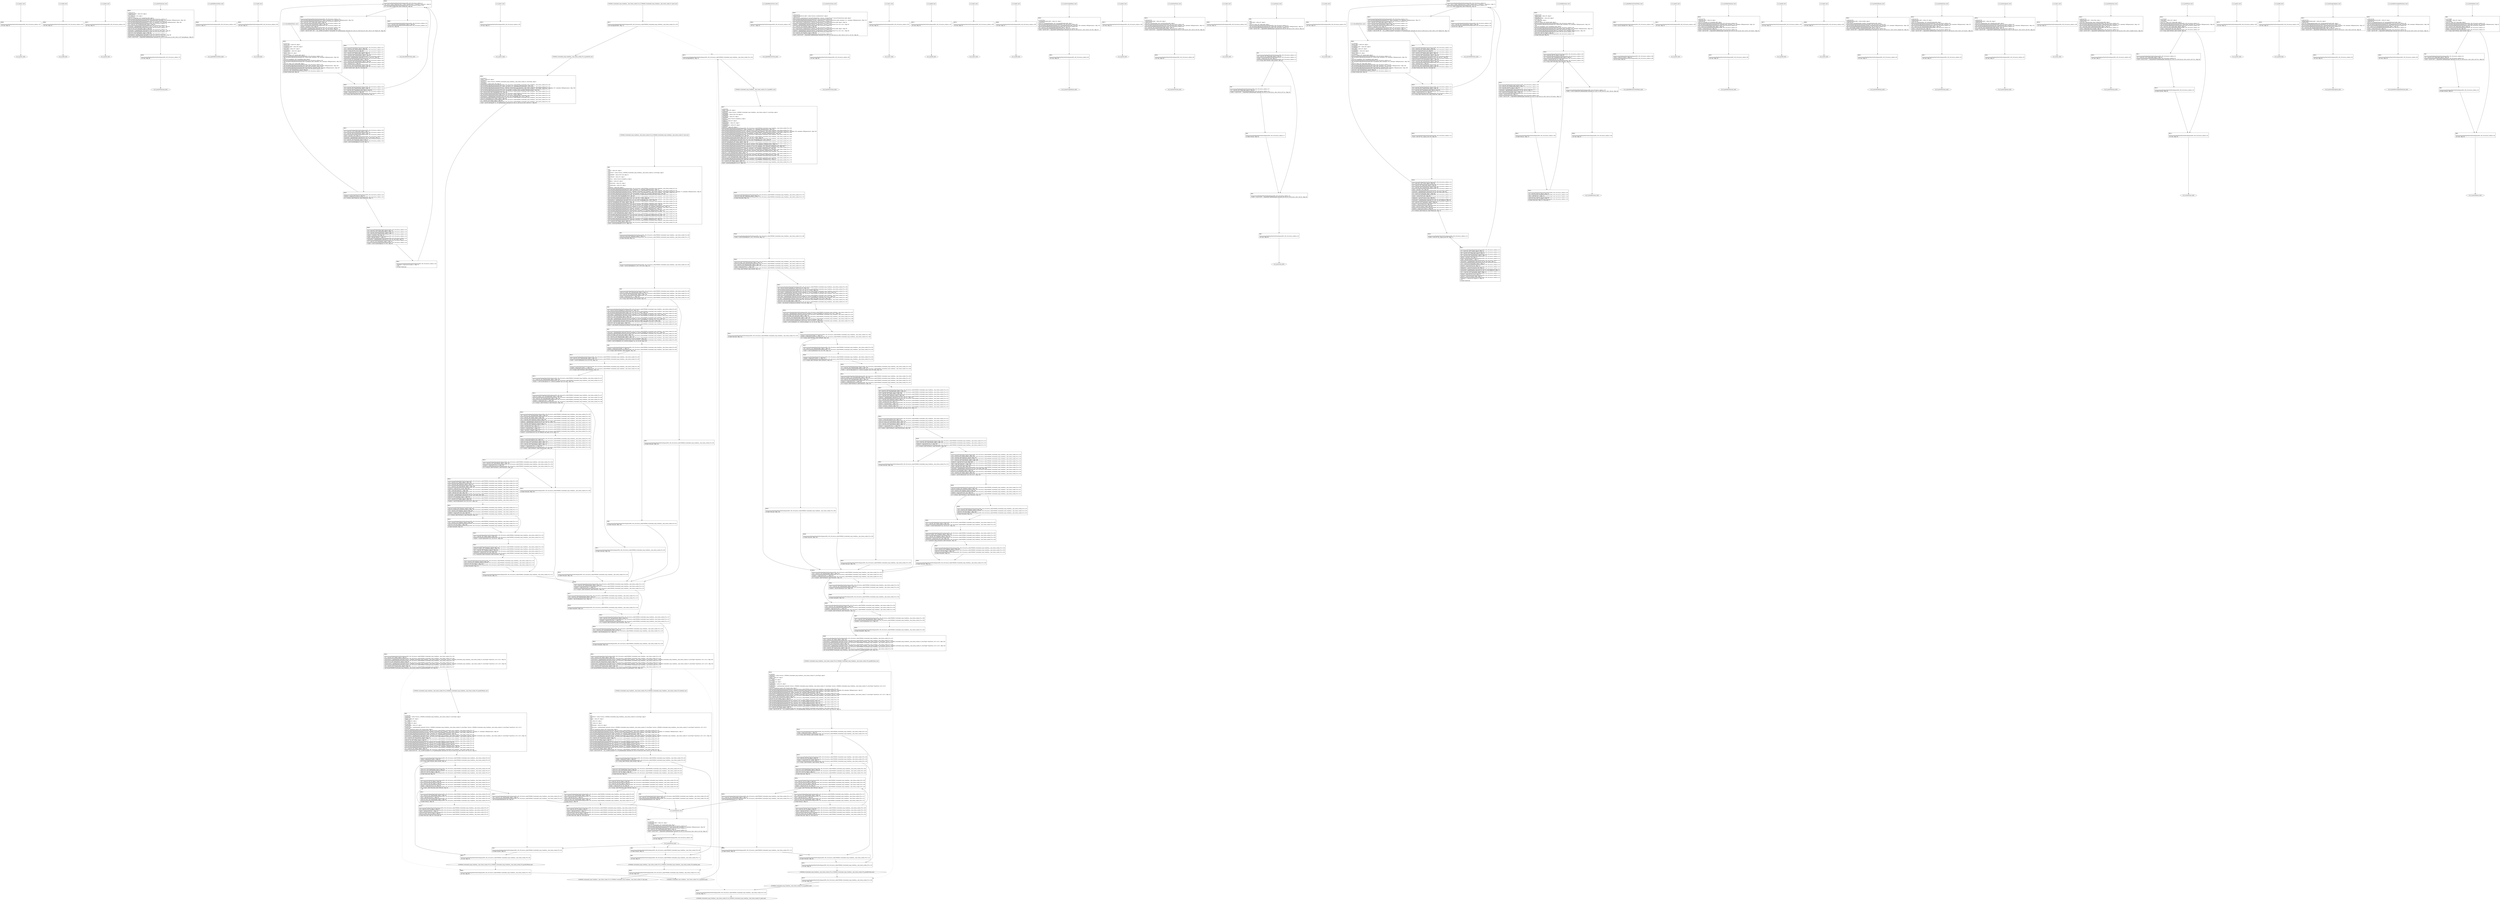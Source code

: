 digraph "icfg graph" {
BBio_ll_good1_end [label="{io_ll_good1_end}"];
BBio_ll_bad6_end [label="{io_ll_bad6_end}"];
BBio_ll_good5_end [label="{io_ll_good5_end}"];
BBio_ll_printWcharLine_end [label="{io_ll_printWcharLine_end}"];
BBio_ll_globalReturnsFalse_end [label="{io_ll_globalReturnsFalse_end}"];
BBio_ll_bad8_end [label="{io_ll_bad8_end}"];
BBio_ll_decodeHexWChars_end [label="{io_ll_decodeHexWChars_end}"];
BBio_ll_good7_end [label="{io_ll_good7_end}"];
BBCWE606_Unchecked_Loop_Condition__char_listen_socket_67a_ll_goodB2G_end [label="{CWE606_Unchecked_Loop_Condition__char_listen_socket_67a_ll_goodB2G_end}"];
BBio_ll_globalReturnsTrue_end [label="{io_ll_globalReturnsTrue_end}"];
BBio_ll_printStructLine_end [label="{io_ll_printStructLine_end}"];
BBio_ll_bad7_end [label="{io_ll_bad7_end}"];
BBio_ll_good6_end [label="{io_ll_good6_end}"];
BBio_ll_bad2_end [label="{io_ll_bad2_end}"];
BBio_ll_bad9_end [label="{io_ll_bad9_end}"];
BBio_ll_printUnsignedLine_end [label="{io_ll_printUnsignedLine_end}"];
BBio_ll_good4_end [label="{io_ll_good4_end}"];
BBio_ll_printSizeTLine_end [label="{io_ll_printSizeTLine_end}"];
BBio_ll_bad5_end [label="{io_ll_bad5_end}"];
BBio_ll_printLine_end [label="{io_ll_printLine_end}"];
BBCWE606_Unchecked_Loop_Condition__char_listen_socket_67b_ll_CWE606_Unchecked_Loop_Condition__char_listen_socket_67b_badSink_end [label="{CWE606_Unchecked_Loop_Condition__char_listen_socket_67b_ll_CWE606_Unchecked_Loop_Condition__char_listen_socket_67b_badSink_end}"];
BBio_ll_bad4_end [label="{io_ll_bad4_end}"];
BBio_ll_decodeHexChars_end [label="{io_ll_decodeHexChars_end}"];
BBio_ll_printBytesLine_end [label="{io_ll_printBytesLine_end}"];
BBCWE606_Unchecked_Loop_Condition__char_listen_socket_67a_ll_CWE606_Unchecked_Loop_Condition__char_listen_socket_67_good_end [label="{CWE606_Unchecked_Loop_Condition__char_listen_socket_67a_ll_CWE606_Unchecked_Loop_Condition__char_listen_socket_67_good_end}"];
BBio_ll_globalReturnsTrueOrFalse_end [label="{io_ll_globalReturnsTrueOrFalse_end}"];
BBio_ll_good3_end [label="{io_ll_good3_end}"];
BBCWE606_Unchecked_Loop_Condition__char_listen_socket_67b_ll_CWE606_Unchecked_Loop_Condition__char_listen_socket_67b_goodG2BSink_end [label="{CWE606_Unchecked_Loop_Condition__char_listen_socket_67b_ll_CWE606_Unchecked_Loop_Condition__char_listen_socket_67b_goodG2BSink_end}"];
BBio_ll_printHexCharLine_end [label="{io_ll_printHexCharLine_end}"];
BBio_ll_good9_end [label="{io_ll_good9_end}"];
BBio_ll_bad3_end [label="{io_ll_bad3_end}"];
BBCWE606_Unchecked_Loop_Condition__char_listen_socket_67a_ll_goodG2B_end [label="{CWE606_Unchecked_Loop_Condition__char_listen_socket_67a_ll_goodG2B_end}"];
BBio_ll_printDoubleLine_end [label="{io_ll_printDoubleLine_end}"];
BBio_ll_printShortLine_end [label="{io_ll_printShortLine_end}"];
BBio_ll_printLongLine_end [label="{io_ll_printLongLine_end}"];
BBio_ll_bad1_end [label="{io_ll_bad1_end}"];
BBio_ll_printFloatLine_end [label="{io_ll_printFloatLine_end}"];
BBCWE606_Unchecked_Loop_Condition__char_listen_socket_67a_ll_CWE606_Unchecked_Loop_Condition__char_listen_socket_67_bad_end [label="{CWE606_Unchecked_Loop_Condition__char_listen_socket_67a_ll_CWE606_Unchecked_Loop_Condition__char_listen_socket_67_bad_end}"];
BBio_ll_printWLine_end [label="{io_ll_printWLine_end}"];
BBio_ll_good2_end [label="{io_ll_good2_end}"];
BBio_ll_printIntLine_end [label="{io_ll_printIntLine_end}"];
BBio_ll_good8_end [label="{io_ll_good8_end}"];
BBio_ll_printLongLongLine_end [label="{io_ll_printLongLongLine_end}"];
BBio_ll_printHexUnsignedCharLine_end [label="{io_ll_printHexUnsignedCharLine_end}"];
BBio_ll_printSinkLine_end [label="{io_ll_printSinkLine_end}"];
BBCWE606_Unchecked_Loop_Condition__char_listen_socket_67b_ll_CWE606_Unchecked_Loop_Condition__char_listen_socket_67b_goodB2GSink_end [label="{CWE606_Unchecked_Loop_Condition__char_listen_socket_67b_ll_CWE606_Unchecked_Loop_Condition__char_listen_socket_67b_goodB2GSink_end}"];
BBio_ll_good1_start [label="{io_ll_good1_start}", shape=record];
io_ll_good1BB69 [label="{BB69:\l\l/home/raoxue/Desktop/MemVerif/workspace/000_109_161/source_code/io.c:187\l
  ret void, !dbg !52\l
}", shape=record];
BBio_ll_bad6_start [label="{io_ll_bad6_start}", shape=record];
io_ll_bad6BB83 [label="{BB83:\l\l/home/raoxue/Desktop/MemVerif/workspace/000_109_161/source_code/io.c:203\l
  ret void, !dbg !52\l
}", shape=record];
BBio_ll_good5_start [label="{io_ll_good5_start}", shape=record];
io_ll_good5BB73 [label="{BB73:\l\l/home/raoxue/Desktop/MemVerif/workspace/000_109_161/source_code/io.c:191\l
  ret void, !dbg !52\l
}", shape=record];
BBio_ll_printWcharLine_start [label="{io_ll_printWcharLine_start}", shape=record];
io_ll_printWcharLineBB28 [label="{BB28:\l\l/:1063145728\l
  %wideChar.addr = alloca i32, align 4\l
/:1063145728\l
  %s = alloca [2 x i32], align 4\l
/:1063145728\l
  store i32 %wideChar, i32* %wideChar.addr, align 4\l
/home/raoxue/Desktop/MemVerif/workspace/000_109_161/source_code/io.c:70\l
  call void @llvm.dbg.declare(metadata i32* %wideChar.addr, metadata !162, metadata !DIExpression()), !dbg !163\l
/home/raoxue/Desktop/MemVerif/workspace/000_109_161/source_code/io.c:74\l
  call void @llvm.dbg.declare(metadata [2 x i32]* %s, metadata !164, metadata !DIExpression()), !dbg !168\l
/home/raoxue/Desktop/MemVerif/workspace/000_109_161/source_code/io.c:75\l
  %0 = load i32, i32* %wideChar.addr, align 4, !dbg !61\l
/home/raoxue/Desktop/MemVerif/workspace/000_109_161/source_code/io.c:75\l
  %arrayidx = getelementptr inbounds [2 x i32], [2 x i32]* %s, i64 0, i64 0, !dbg !62\l
/home/raoxue/Desktop/MemVerif/workspace/000_109_161/source_code/io.c:75\l
  store i32 %0, i32* %arrayidx, align 4, !dbg !63\l
/home/raoxue/Desktop/MemVerif/workspace/000_109_161/source_code/io.c:76\l
  %arrayidx1 = getelementptr inbounds [2 x i32], [2 x i32]* %s, i64 0, i64 1, !dbg !64\l
/home/raoxue/Desktop/MemVerif/workspace/000_109_161/source_code/io.c:76\l
  store i32 0, i32* %arrayidx1, align 4, !dbg !65\l
/home/raoxue/Desktop/MemVerif/workspace/000_109_161/source_code/io.c:77\l
  %arraydecay = getelementptr inbounds [2 x i32], [2 x i32]* %s, i64 0, i64 0, !dbg !66\l
/home/raoxue/Desktop/MemVerif/workspace/000_109_161/source_code/io.c:77\l
  %call = call i32 (i8*, ...) @printf(i8* getelementptr inbounds ([5 x i8], [5 x i8]* @.str.10, i64 0, i64 0), i32* %arraydecay), !dbg !67\l
}", shape=record];
io_ll_printWcharLineBB28 [label="{BB28:\l\l/:1063145728\l
  %wideChar.addr = alloca i32, align 4\l
/:1063145728\l
  %s = alloca [2 x i32], align 4\l
/:1063145728\l
  store i32 %wideChar, i32* %wideChar.addr, align 4\l
/home/raoxue/Desktop/MemVerif/workspace/000_109_161/source_code/io.c:70\l
  call void @llvm.dbg.declare(metadata i32* %wideChar.addr, metadata !162, metadata !DIExpression()), !dbg !163\l
/home/raoxue/Desktop/MemVerif/workspace/000_109_161/source_code/io.c:74\l
  call void @llvm.dbg.declare(metadata [2 x i32]* %s, metadata !164, metadata !DIExpression()), !dbg !168\l
/home/raoxue/Desktop/MemVerif/workspace/000_109_161/source_code/io.c:75\l
  %0 = load i32, i32* %wideChar.addr, align 4, !dbg !61\l
/home/raoxue/Desktop/MemVerif/workspace/000_109_161/source_code/io.c:75\l
  %arrayidx = getelementptr inbounds [2 x i32], [2 x i32]* %s, i64 0, i64 0, !dbg !62\l
/home/raoxue/Desktop/MemVerif/workspace/000_109_161/source_code/io.c:75\l
  store i32 %0, i32* %arrayidx, align 4, !dbg !63\l
/home/raoxue/Desktop/MemVerif/workspace/000_109_161/source_code/io.c:76\l
  %arrayidx1 = getelementptr inbounds [2 x i32], [2 x i32]* %s, i64 0, i64 1, !dbg !64\l
/home/raoxue/Desktop/MemVerif/workspace/000_109_161/source_code/io.c:76\l
  store i32 0, i32* %arrayidx1, align 4, !dbg !65\l
/home/raoxue/Desktop/MemVerif/workspace/000_109_161/source_code/io.c:77\l
  %arraydecay = getelementptr inbounds [2 x i32], [2 x i32]* %s, i64 0, i64 0, !dbg !66\l
/home/raoxue/Desktop/MemVerif/workspace/000_109_161/source_code/io.c:77\l
  %call = call i32 (i8*, ...) @printf(i8* getelementptr inbounds ([5 x i8], [5 x i8]* @.str.10, i64 0, i64 0), i32* %arraydecay), !dbg !67\l
}", shape=record];
io_ll_printWcharLineBB29 [label="{BB29:\l\l/home/raoxue/Desktop/MemVerif/workspace/000_109_161/source_code/io.c:78\l
  ret void, !dbg !68\l
}", shape=record];
BBio_ll_globalReturnsFalse_start [label="{io_ll_globalReturnsFalse_start}", shape=record];
io_ll_globalReturnsFalseBB66 [label="{BB66:\l\l/home/raoxue/Desktop/MemVerif/workspace/000_109_161/source_code/io.c:163\l
  ret i32 0, !dbg !52\l
}", shape=record];
BBio_ll_bad8_start [label="{io_ll_bad8_start}", shape=record];
io_ll_bad8BB85 [label="{BB85:\l\l/home/raoxue/Desktop/MemVerif/workspace/000_109_161/source_code/io.c:205\l
  ret void, !dbg !52\l
}", shape=record];
BBio_ll_decodeHexWChars_start [label="{io_ll_decodeHexWChars_start}", shape=record];
io_ll_decodeHexWCharsBB55 [label="{BB55:\l\l/:112151112\l
  %bytes.addr = alloca i8*, align 8\l
/:112151112\l
  %numBytes.addr = alloca i64, align 8\l
/:112151112\l
  %hex.addr = alloca i32*, align 8\l
/:112151112\l
  %numWritten = alloca i64, align 8\l
/:112151112\l
  %byte = alloca i32, align 4\l
/:112151112\l
  store i8* %bytes, i8** %bytes.addr, align 8\l
/home/raoxue/Desktop/MemVerif/workspace/000_109_161/source_code/io.c:135\l
  call void @llvm.dbg.declare(metadata i8** %bytes.addr, metadata !290, metadata !DIExpression()), !dbg !291\l
/:135\l
  store i64 %numBytes, i64* %numBytes.addr, align 8\l
/home/raoxue/Desktop/MemVerif/workspace/000_109_161/source_code/io.c:135\l
  call void @llvm.dbg.declare(metadata i64* %numBytes.addr, metadata !292, metadata !DIExpression()), !dbg !293\l
/:135\l
  store i32* %hex, i32** %hex.addr, align 8\l
/home/raoxue/Desktop/MemVerif/workspace/000_109_161/source_code/io.c:135\l
  call void @llvm.dbg.declare(metadata i32** %hex.addr, metadata !294, metadata !DIExpression()), !dbg !295\l
/home/raoxue/Desktop/MemVerif/workspace/000_109_161/source_code/io.c:137\l
  call void @llvm.dbg.declare(metadata i64* %numWritten, metadata !296, metadata !DIExpression()), !dbg !297\l
/home/raoxue/Desktop/MemVerif/workspace/000_109_161/source_code/io.c:137\l
  store i64 0, i64* %numWritten, align 8, !dbg !65\l
/home/raoxue/Desktop/MemVerif/workspace/000_109_161/source_code/io.c:143\l
  br label %while.cond, !dbg !66\l
}", shape=record];
io_ll_decodeHexWCharsBB56 [label="{BB56:\l\l/home/raoxue/Desktop/MemVerif/workspace/000_109_161/source_code/io.c:143\l
  %0 = load i64, i64* %numWritten, align 8, !dbg !67\l
/home/raoxue/Desktop/MemVerif/workspace/000_109_161/source_code/io.c:143\l
  %1 = load i64, i64* %numBytes.addr, align 8, !dbg !68\l
/home/raoxue/Desktop/MemVerif/workspace/000_109_161/source_code/io.c:143\l
  %cmp = icmp ult i64 %0, %1, !dbg !69\l
/home/raoxue/Desktop/MemVerif/workspace/000_109_161/source_code/io.c:143\l
  br i1 %cmp, label %land.lhs.true, label %land.end, !dbg !70\l
}", shape=record];
io_ll_decodeHexWCharsBB57 [label="{BB57:\l\l/home/raoxue/Desktop/MemVerif/workspace/000_109_161/source_code/io.c:143\l
  %2 = load i32*, i32** %hex.addr, align 8, !dbg !71\l
/home/raoxue/Desktop/MemVerif/workspace/000_109_161/source_code/io.c:143\l
  %3 = load i64, i64* %numWritten, align 8, !dbg !72\l
/home/raoxue/Desktop/MemVerif/workspace/000_109_161/source_code/io.c:143\l
  %mul = mul i64 2, %3, !dbg !73\l
/home/raoxue/Desktop/MemVerif/workspace/000_109_161/source_code/io.c:143\l
  %arrayidx = getelementptr inbounds i32, i32* %2, i64 %mul, !dbg !71\l
/home/raoxue/Desktop/MemVerif/workspace/000_109_161/source_code/io.c:143\l
  %4 = load i32, i32* %arrayidx, align 4, !dbg !71\l
/home/raoxue/Desktop/MemVerif/workspace/000_109_161/source_code/io.c:143\l
  %call = call i32 @iswxdigit(i32 %4) #5, !dbg !74\l
}", shape=record];
io_ll_decodeHexWCharsBB57 [label="{BB57:\l\l/home/raoxue/Desktop/MemVerif/workspace/000_109_161/source_code/io.c:143\l
  %2 = load i32*, i32** %hex.addr, align 8, !dbg !71\l
/home/raoxue/Desktop/MemVerif/workspace/000_109_161/source_code/io.c:143\l
  %3 = load i64, i64* %numWritten, align 8, !dbg !72\l
/home/raoxue/Desktop/MemVerif/workspace/000_109_161/source_code/io.c:143\l
  %mul = mul i64 2, %3, !dbg !73\l
/home/raoxue/Desktop/MemVerif/workspace/000_109_161/source_code/io.c:143\l
  %arrayidx = getelementptr inbounds i32, i32* %2, i64 %mul, !dbg !71\l
/home/raoxue/Desktop/MemVerif/workspace/000_109_161/source_code/io.c:143\l
  %4 = load i32, i32* %arrayidx, align 4, !dbg !71\l
/home/raoxue/Desktop/MemVerif/workspace/000_109_161/source_code/io.c:143\l
  %call = call i32 @iswxdigit(i32 %4) #5, !dbg !74\l
}", shape=record];
io_ll_decodeHexWCharsBB59 [label="{BB59:\l\l/home/raoxue/Desktop/MemVerif/workspace/000_109_161/source_code/io.c:143\l
  %tobool = icmp ne i32 %call, 0, !dbg !74\l
/home/raoxue/Desktop/MemVerif/workspace/000_109_161/source_code/io.c:143\l
  br i1 %tobool, label %land.rhs, label %land.end, !dbg !75\l
}", shape=record];
io_ll_decodeHexWCharsBB60 [label="{BB60:\l\l/home/raoxue/Desktop/MemVerif/workspace/000_109_161/source_code/io.c:143\l
  %5 = load i32*, i32** %hex.addr, align 8, !dbg !76\l
/home/raoxue/Desktop/MemVerif/workspace/000_109_161/source_code/io.c:143\l
  %6 = load i64, i64* %numWritten, align 8, !dbg !77\l
/home/raoxue/Desktop/MemVerif/workspace/000_109_161/source_code/io.c:143\l
  %mul1 = mul i64 2, %6, !dbg !78\l
/home/raoxue/Desktop/MemVerif/workspace/000_109_161/source_code/io.c:143\l
  %add = add i64 %mul1, 1, !dbg !79\l
/home/raoxue/Desktop/MemVerif/workspace/000_109_161/source_code/io.c:143\l
  %arrayidx2 = getelementptr inbounds i32, i32* %5, i64 %add, !dbg !76\l
/home/raoxue/Desktop/MemVerif/workspace/000_109_161/source_code/io.c:143\l
  %7 = load i32, i32* %arrayidx2, align 4, !dbg !76\l
/home/raoxue/Desktop/MemVerif/workspace/000_109_161/source_code/io.c:143\l
  %call3 = call i32 @iswxdigit(i32 %7) #5, !dbg !80\l
}", shape=record];
io_ll_decodeHexWCharsBB60 [label="{BB60:\l\l/home/raoxue/Desktop/MemVerif/workspace/000_109_161/source_code/io.c:143\l
  %5 = load i32*, i32** %hex.addr, align 8, !dbg !76\l
/home/raoxue/Desktop/MemVerif/workspace/000_109_161/source_code/io.c:143\l
  %6 = load i64, i64* %numWritten, align 8, !dbg !77\l
/home/raoxue/Desktop/MemVerif/workspace/000_109_161/source_code/io.c:143\l
  %mul1 = mul i64 2, %6, !dbg !78\l
/home/raoxue/Desktop/MemVerif/workspace/000_109_161/source_code/io.c:143\l
  %add = add i64 %mul1, 1, !dbg !79\l
/home/raoxue/Desktop/MemVerif/workspace/000_109_161/source_code/io.c:143\l
  %arrayidx2 = getelementptr inbounds i32, i32* %5, i64 %add, !dbg !76\l
/home/raoxue/Desktop/MemVerif/workspace/000_109_161/source_code/io.c:143\l
  %7 = load i32, i32* %arrayidx2, align 4, !dbg !76\l
/home/raoxue/Desktop/MemVerif/workspace/000_109_161/source_code/io.c:143\l
  %call3 = call i32 @iswxdigit(i32 %7) #5, !dbg !80\l
}", shape=record];
io_ll_decodeHexWCharsBB61 [label="{BB61:\l\l/home/raoxue/Desktop/MemVerif/workspace/000_109_161/source_code/io.c:143\l
  %tobool4 = icmp ne i32 %call3, 0, !dbg !75\l
/:143\l
  br label %land.end\l
}", shape=record];
io_ll_decodeHexWCharsBB58 [label="{BB58:\l\l/home/raoxue/Desktop/MemVerif/workspace/000_109_161/source_code/io.c:0\l
  %8 = phi i1 [ false, %land.lhs.true ], [ false, %while.cond ], [ %tobool4, %land.rhs ], !dbg !81\l
/home/raoxue/Desktop/MemVerif/workspace/000_109_161/source_code/io.c:143\l
  br i1 %8, label %while.body, label %while.end, !dbg !66\l
}", shape=record];
io_ll_decodeHexWCharsBB62 [label="{BB62:\l\l/home/raoxue/Desktop/MemVerif/workspace/000_109_161/source_code/io.c:145\l
  call void @llvm.dbg.declare(metadata i32* %byte, metadata !314, metadata !DIExpression()), !dbg !316\l
/home/raoxue/Desktop/MemVerif/workspace/000_109_161/source_code/io.c:146\l
  %9 = load i32*, i32** %hex.addr, align 8, !dbg !85\l
/home/raoxue/Desktop/MemVerif/workspace/000_109_161/source_code/io.c:146\l
  %10 = load i64, i64* %numWritten, align 8, !dbg !86\l
/home/raoxue/Desktop/MemVerif/workspace/000_109_161/source_code/io.c:146\l
  %mul5 = mul i64 2, %10, !dbg !87\l
/home/raoxue/Desktop/MemVerif/workspace/000_109_161/source_code/io.c:146\l
  %arrayidx6 = getelementptr inbounds i32, i32* %9, i64 %mul5, !dbg !85\l
/home/raoxue/Desktop/MemVerif/workspace/000_109_161/source_code/io.c:146\l
  %call7 = call i32 (i32*, i32*, ...) @__isoc99_swscanf(i32* %arrayidx6, i32* getelementptr inbounds ([5 x i32], [5 x i32]* @.str.16, i64 0, i64 0), i32* %byte) #5, !dbg !88\l
}", shape=record];
io_ll_decodeHexWCharsBB62 [label="{BB62:\l\l/home/raoxue/Desktop/MemVerif/workspace/000_109_161/source_code/io.c:145\l
  call void @llvm.dbg.declare(metadata i32* %byte, metadata !314, metadata !DIExpression()), !dbg !316\l
/home/raoxue/Desktop/MemVerif/workspace/000_109_161/source_code/io.c:146\l
  %9 = load i32*, i32** %hex.addr, align 8, !dbg !85\l
/home/raoxue/Desktop/MemVerif/workspace/000_109_161/source_code/io.c:146\l
  %10 = load i64, i64* %numWritten, align 8, !dbg !86\l
/home/raoxue/Desktop/MemVerif/workspace/000_109_161/source_code/io.c:146\l
  %mul5 = mul i64 2, %10, !dbg !87\l
/home/raoxue/Desktop/MemVerif/workspace/000_109_161/source_code/io.c:146\l
  %arrayidx6 = getelementptr inbounds i32, i32* %9, i64 %mul5, !dbg !85\l
/home/raoxue/Desktop/MemVerif/workspace/000_109_161/source_code/io.c:146\l
  %call7 = call i32 (i32*, i32*, ...) @__isoc99_swscanf(i32* %arrayidx6, i32* getelementptr inbounds ([5 x i32], [5 x i32]* @.str.16, i64 0, i64 0), i32* %byte) #5, !dbg !88\l
}", shape=record];
io_ll_decodeHexWCharsBB64 [label="{BB64:\l\l/home/raoxue/Desktop/MemVerif/workspace/000_109_161/source_code/io.c:147\l
  %11 = load i32, i32* %byte, align 4, !dbg !89\l
/home/raoxue/Desktop/MemVerif/workspace/000_109_161/source_code/io.c:147\l
  %conv = trunc i32 %11 to i8, !dbg !90\l
/home/raoxue/Desktop/MemVerif/workspace/000_109_161/source_code/io.c:147\l
  %12 = load i8*, i8** %bytes.addr, align 8, !dbg !91\l
/home/raoxue/Desktop/MemVerif/workspace/000_109_161/source_code/io.c:147\l
  %13 = load i64, i64* %numWritten, align 8, !dbg !92\l
/home/raoxue/Desktop/MemVerif/workspace/000_109_161/source_code/io.c:147\l
  %arrayidx8 = getelementptr inbounds i8, i8* %12, i64 %13, !dbg !91\l
/home/raoxue/Desktop/MemVerif/workspace/000_109_161/source_code/io.c:147\l
  store i8 %conv, i8* %arrayidx8, align 1, !dbg !93\l
/home/raoxue/Desktop/MemVerif/workspace/000_109_161/source_code/io.c:148\l
  %14 = load i64, i64* %numWritten, align 8, !dbg !94\l
/home/raoxue/Desktop/MemVerif/workspace/000_109_161/source_code/io.c:148\l
  %inc = add i64 %14, 1, !dbg !94\l
/home/raoxue/Desktop/MemVerif/workspace/000_109_161/source_code/io.c:148\l
  store i64 %inc, i64* %numWritten, align 8, !dbg !94\l
/home/raoxue/Desktop/MemVerif/workspace/000_109_161/source_code/io.c:143\l
  br label %while.cond, !dbg !66, !llvm.loop !95\l
}", shape=record];
io_ll_decodeHexWCharsBB63 [label="{BB63:\l\l/home/raoxue/Desktop/MemVerif/workspace/000_109_161/source_code/io.c:151\l
  %15 = load i64, i64* %numWritten, align 8, !dbg !98\l
/home/raoxue/Desktop/MemVerif/workspace/000_109_161/source_code/io.c:151\l
  ret i64 %15, !dbg !99\l
}", shape=record];
BBio_ll_good7_start [label="{io_ll_good7_start}", shape=record];
io_ll_good7BB75 [label="{BB75:\l\l/home/raoxue/Desktop/MemVerif/workspace/000_109_161/source_code/io.c:193\l
  ret void, !dbg !52\l
}", shape=record];
BBCWE606_Unchecked_Loop_Condition__char_listen_socket_67a_ll_goodB2G_start [label="{CWE606_Unchecked_Loop_Condition__char_listen_socket_67a_ll_goodB2G_start}", shape=record];
CWE606_Unchecked_Loop_Condition__char_listen_socket_67a_ll_goodB2GBB37 [label="{BB37:\l\l/:104604840\l
  %data = alloca i8*, align 8\l
/:104604840\l
  %myStruct = alloca %struct._CWE606_Unchecked_Loop_Condition__char_listen_socket_67_structType, align 8\l
/:104604840\l
  %dataBuffer = alloca [100 x i8], align 16\l
/:104604840\l
  %recvResult = alloca i32, align 4\l
/:104604840\l
  %service = alloca %struct.sockaddr_in, align 4\l
/:104604840\l
  %replace = alloca i8*, align 8\l
/:104604840\l
  %listenSocket = alloca i32, align 4\l
/:104604840\l
  %acceptSocket = alloca i32, align 4\l
/:104604840\l
  %dataLen = alloca i64, align 8\l
/home/raoxue/Desktop/MemVerif/workspace/000_109_161/source_code/CWE606_Unchecked_Loop_Condition__char_listen_socket_67a.c:164\l
  call void @llvm.dbg.declare(metadata i8** %data, metadata !251, metadata !DIExpression()), !dbg !252\l
/home/raoxue/Desktop/MemVerif/workspace/000_109_161/source_code/CWE606_Unchecked_Loop_Condition__char_listen_socket_67a.c:165\l
  call void @llvm.dbg.declare(metadata %struct._CWE606_Unchecked_Loop_Condition__char_listen_socket_67_structType* %myStruct, metadata !253, metadata !DIExpression()), !dbg !254\l
/home/raoxue/Desktop/MemVerif/workspace/000_109_161/source_code/CWE606_Unchecked_Loop_Condition__char_listen_socket_67a.c:166\l
  call void @llvm.dbg.declare(metadata [100 x i8]* %dataBuffer, metadata !255, metadata !DIExpression()), !dbg !256\l
/home/raoxue/Desktop/MemVerif/workspace/000_109_161/source_code/CWE606_Unchecked_Loop_Condition__char_listen_socket_67a.c:166\l
  %0 = bitcast [100 x i8]* %dataBuffer to i8*, !dbg !86\l
/home/raoxue/Desktop/MemVerif/workspace/000_109_161/source_code/CWE606_Unchecked_Loop_Condition__char_listen_socket_67a.c:166\l
  call void @llvm.memset.p0i8.i64(i8* align 16 %0, i8 0, i64 100, i1 false), !dbg !86\l
/home/raoxue/Desktop/MemVerif/workspace/000_109_161/source_code/CWE606_Unchecked_Loop_Condition__char_listen_socket_67a.c:167\l
  %arraydecay = getelementptr inbounds [100 x i8], [100 x i8]* %dataBuffer, i64 0, i64 0, !dbg !87\l
/home/raoxue/Desktop/MemVerif/workspace/000_109_161/source_code/CWE606_Unchecked_Loop_Condition__char_listen_socket_67a.c:167\l
  store i8* %arraydecay, i8** %data, align 8, !dbg !88\l
/home/raoxue/Desktop/MemVerif/workspace/000_109_161/source_code/CWE606_Unchecked_Loop_Condition__char_listen_socket_67a.c:173\l
  call void @llvm.dbg.declare(metadata i32* %recvResult, metadata !259, metadata !DIExpression()), !dbg !261\l
/home/raoxue/Desktop/MemVerif/workspace/000_109_161/source_code/CWE606_Unchecked_Loop_Condition__char_listen_socket_67a.c:174\l
  call void @llvm.dbg.declare(metadata %struct.sockaddr_in* %service, metadata !262, metadata !DIExpression()), !dbg !263\l
/home/raoxue/Desktop/MemVerif/workspace/000_109_161/source_code/CWE606_Unchecked_Loop_Condition__char_listen_socket_67a.c:175\l
  call void @llvm.dbg.declare(metadata i8** %replace, metadata !264, metadata !DIExpression()), !dbg !265\l
/home/raoxue/Desktop/MemVerif/workspace/000_109_161/source_code/CWE606_Unchecked_Loop_Condition__char_listen_socket_67a.c:176\l
  call void @llvm.dbg.declare(metadata i32* %listenSocket, metadata !266, metadata !DIExpression()), !dbg !267\l
/home/raoxue/Desktop/MemVerif/workspace/000_109_161/source_code/CWE606_Unchecked_Loop_Condition__char_listen_socket_67a.c:176\l
  store i32 -1, i32* %listenSocket, align 4, !dbg !114\l
/home/raoxue/Desktop/MemVerif/workspace/000_109_161/source_code/CWE606_Unchecked_Loop_Condition__char_listen_socket_67a.c:177\l
  call void @llvm.dbg.declare(metadata i32* %acceptSocket, metadata !268, metadata !DIExpression()), !dbg !269\l
/home/raoxue/Desktop/MemVerif/workspace/000_109_161/source_code/CWE606_Unchecked_Loop_Condition__char_listen_socket_67a.c:177\l
  store i32 -1, i32* %acceptSocket, align 4, !dbg !116\l
/home/raoxue/Desktop/MemVerif/workspace/000_109_161/source_code/CWE606_Unchecked_Loop_Condition__char_listen_socket_67a.c:178\l
  call void @llvm.dbg.declare(metadata i64* %dataLen, metadata !270, metadata !DIExpression()), !dbg !271\l
/home/raoxue/Desktop/MemVerif/workspace/000_109_161/source_code/CWE606_Unchecked_Loop_Condition__char_listen_socket_67a.c:178\l
  %1 = load i8*, i8** %data, align 8, !dbg !122\l
/home/raoxue/Desktop/MemVerif/workspace/000_109_161/source_code/CWE606_Unchecked_Loop_Condition__char_listen_socket_67a.c:178\l
  %call = call i64 @strlen(i8* %1) #7, !dbg !123\l
}", shape=record];
CWE606_Unchecked_Loop_Condition__char_listen_socket_67a_ll_goodB2GBB37 [label="{BB37:\l\l/:104604840\l
  %data = alloca i8*, align 8\l
/:104604840\l
  %myStruct = alloca %struct._CWE606_Unchecked_Loop_Condition__char_listen_socket_67_structType, align 8\l
/:104604840\l
  %dataBuffer = alloca [100 x i8], align 16\l
/:104604840\l
  %recvResult = alloca i32, align 4\l
/:104604840\l
  %service = alloca %struct.sockaddr_in, align 4\l
/:104604840\l
  %replace = alloca i8*, align 8\l
/:104604840\l
  %listenSocket = alloca i32, align 4\l
/:104604840\l
  %acceptSocket = alloca i32, align 4\l
/:104604840\l
  %dataLen = alloca i64, align 8\l
/home/raoxue/Desktop/MemVerif/workspace/000_109_161/source_code/CWE606_Unchecked_Loop_Condition__char_listen_socket_67a.c:164\l
  call void @llvm.dbg.declare(metadata i8** %data, metadata !251, metadata !DIExpression()), !dbg !252\l
/home/raoxue/Desktop/MemVerif/workspace/000_109_161/source_code/CWE606_Unchecked_Loop_Condition__char_listen_socket_67a.c:165\l
  call void @llvm.dbg.declare(metadata %struct._CWE606_Unchecked_Loop_Condition__char_listen_socket_67_structType* %myStruct, metadata !253, metadata !DIExpression()), !dbg !254\l
/home/raoxue/Desktop/MemVerif/workspace/000_109_161/source_code/CWE606_Unchecked_Loop_Condition__char_listen_socket_67a.c:166\l
  call void @llvm.dbg.declare(metadata [100 x i8]* %dataBuffer, metadata !255, metadata !DIExpression()), !dbg !256\l
/home/raoxue/Desktop/MemVerif/workspace/000_109_161/source_code/CWE606_Unchecked_Loop_Condition__char_listen_socket_67a.c:166\l
  %0 = bitcast [100 x i8]* %dataBuffer to i8*, !dbg !86\l
/home/raoxue/Desktop/MemVerif/workspace/000_109_161/source_code/CWE606_Unchecked_Loop_Condition__char_listen_socket_67a.c:166\l
  call void @llvm.memset.p0i8.i64(i8* align 16 %0, i8 0, i64 100, i1 false), !dbg !86\l
/home/raoxue/Desktop/MemVerif/workspace/000_109_161/source_code/CWE606_Unchecked_Loop_Condition__char_listen_socket_67a.c:167\l
  %arraydecay = getelementptr inbounds [100 x i8], [100 x i8]* %dataBuffer, i64 0, i64 0, !dbg !87\l
/home/raoxue/Desktop/MemVerif/workspace/000_109_161/source_code/CWE606_Unchecked_Loop_Condition__char_listen_socket_67a.c:167\l
  store i8* %arraydecay, i8** %data, align 8, !dbg !88\l
/home/raoxue/Desktop/MemVerif/workspace/000_109_161/source_code/CWE606_Unchecked_Loop_Condition__char_listen_socket_67a.c:173\l
  call void @llvm.dbg.declare(metadata i32* %recvResult, metadata !259, metadata !DIExpression()), !dbg !261\l
/home/raoxue/Desktop/MemVerif/workspace/000_109_161/source_code/CWE606_Unchecked_Loop_Condition__char_listen_socket_67a.c:174\l
  call void @llvm.dbg.declare(metadata %struct.sockaddr_in* %service, metadata !262, metadata !DIExpression()), !dbg !263\l
/home/raoxue/Desktop/MemVerif/workspace/000_109_161/source_code/CWE606_Unchecked_Loop_Condition__char_listen_socket_67a.c:175\l
  call void @llvm.dbg.declare(metadata i8** %replace, metadata !264, metadata !DIExpression()), !dbg !265\l
/home/raoxue/Desktop/MemVerif/workspace/000_109_161/source_code/CWE606_Unchecked_Loop_Condition__char_listen_socket_67a.c:176\l
  call void @llvm.dbg.declare(metadata i32* %listenSocket, metadata !266, metadata !DIExpression()), !dbg !267\l
/home/raoxue/Desktop/MemVerif/workspace/000_109_161/source_code/CWE606_Unchecked_Loop_Condition__char_listen_socket_67a.c:176\l
  store i32 -1, i32* %listenSocket, align 4, !dbg !114\l
/home/raoxue/Desktop/MemVerif/workspace/000_109_161/source_code/CWE606_Unchecked_Loop_Condition__char_listen_socket_67a.c:177\l
  call void @llvm.dbg.declare(metadata i32* %acceptSocket, metadata !268, metadata !DIExpression()), !dbg !269\l
/home/raoxue/Desktop/MemVerif/workspace/000_109_161/source_code/CWE606_Unchecked_Loop_Condition__char_listen_socket_67a.c:177\l
  store i32 -1, i32* %acceptSocket, align 4, !dbg !116\l
/home/raoxue/Desktop/MemVerif/workspace/000_109_161/source_code/CWE606_Unchecked_Loop_Condition__char_listen_socket_67a.c:178\l
  call void @llvm.dbg.declare(metadata i64* %dataLen, metadata !270, metadata !DIExpression()), !dbg !271\l
/home/raoxue/Desktop/MemVerif/workspace/000_109_161/source_code/CWE606_Unchecked_Loop_Condition__char_listen_socket_67a.c:178\l
  %1 = load i8*, i8** %data, align 8, !dbg !122\l
/home/raoxue/Desktop/MemVerif/workspace/000_109_161/source_code/CWE606_Unchecked_Loop_Condition__char_listen_socket_67a.c:178\l
  %call = call i64 @strlen(i8* %1) #7, !dbg !123\l
}", shape=record];
CWE606_Unchecked_Loop_Condition__char_listen_socket_67a_ll_goodB2GBB38 [label="{BB38:\l\l/home/raoxue/Desktop/MemVerif/workspace/000_109_161/source_code/CWE606_Unchecked_Loop_Condition__char_listen_socket_67a.c:178\l
  store i64 %call, i64* %dataLen, align 8, !dbg !121\l
/home/raoxue/Desktop/MemVerif/workspace/000_109_161/source_code/CWE606_Unchecked_Loop_Condition__char_listen_socket_67a.c:179\l
  br label %do.body, !dbg !124\l
}", shape=record];
CWE606_Unchecked_Loop_Condition__char_listen_socket_67a_ll_goodB2GBB39 [label="{BB39:\l\l/home/raoxue/Desktop/MemVerif/workspace/000_109_161/source_code/CWE606_Unchecked_Loop_Condition__char_listen_socket_67a.c:189\l
  %call1 = call i32 @socket(i32 2, i32 1, i32 6) #8, !dbg !125\l
}", shape=record];
CWE606_Unchecked_Loop_Condition__char_listen_socket_67a_ll_goodB2GBB39 [label="{BB39:\l\l/home/raoxue/Desktop/MemVerif/workspace/000_109_161/source_code/CWE606_Unchecked_Loop_Condition__char_listen_socket_67a.c:189\l
  %call1 = call i32 @socket(i32 2, i32 1, i32 6) #8, !dbg !125\l
}", shape=record];
CWE606_Unchecked_Loop_Condition__char_listen_socket_67a_ll_goodB2GBB40 [label="{BB40:\l\l/home/raoxue/Desktop/MemVerif/workspace/000_109_161/source_code/CWE606_Unchecked_Loop_Condition__char_listen_socket_67a.c:189\l
  store i32 %call1, i32* %listenSocket, align 4, !dbg !127\l
/home/raoxue/Desktop/MemVerif/workspace/000_109_161/source_code/CWE606_Unchecked_Loop_Condition__char_listen_socket_67a.c:190\l
  %2 = load i32, i32* %listenSocket, align 4, !dbg !128\l
/home/raoxue/Desktop/MemVerif/workspace/000_109_161/source_code/CWE606_Unchecked_Loop_Condition__char_listen_socket_67a.c:190\l
  %cmp = icmp eq i32 %2, -1, !dbg !130\l
/home/raoxue/Desktop/MemVerif/workspace/000_109_161/source_code/CWE606_Unchecked_Loop_Condition__char_listen_socket_67a.c:190\l
  br i1 %cmp, label %if.then, label %if.end, !dbg !131\l
}", shape=record];
CWE606_Unchecked_Loop_Condition__char_listen_socket_67a_ll_goodB2GBB41 [label="{BB41:\l\l/home/raoxue/Desktop/MemVerif/workspace/000_109_161/source_code/CWE606_Unchecked_Loop_Condition__char_listen_socket_67a.c:192\l
  br label %do.end, !dbg !132\l
}", shape=record];
CWE606_Unchecked_Loop_Condition__char_listen_socket_67a_ll_goodB2GBB42 [label="{BB42:\l\l/home/raoxue/Desktop/MemVerif/workspace/000_109_161/source_code/CWE606_Unchecked_Loop_Condition__char_listen_socket_67a.c:194\l
  %3 = bitcast %struct.sockaddr_in* %service to i8*, !dbg !134\l
/home/raoxue/Desktop/MemVerif/workspace/000_109_161/source_code/CWE606_Unchecked_Loop_Condition__char_listen_socket_67a.c:194\l
  call void @llvm.memset.p0i8.i64(i8* align 4 %3, i8 0, i64 16, i1 false), !dbg !134\l
/home/raoxue/Desktop/MemVerif/workspace/000_109_161/source_code/CWE606_Unchecked_Loop_Condition__char_listen_socket_67a.c:195\l
  %sin_family = getelementptr inbounds %struct.sockaddr_in, %struct.sockaddr_in* %service, i32 0, i32 0, !dbg !135\l
/home/raoxue/Desktop/MemVerif/workspace/000_109_161/source_code/CWE606_Unchecked_Loop_Condition__char_listen_socket_67a.c:195\l
  store i16 2, i16* %sin_family, align 4, !dbg !136\l
/home/raoxue/Desktop/MemVerif/workspace/000_109_161/source_code/CWE606_Unchecked_Loop_Condition__char_listen_socket_67a.c:196\l
  %sin_addr = getelementptr inbounds %struct.sockaddr_in, %struct.sockaddr_in* %service, i32 0, i32 2, !dbg !137\l
/home/raoxue/Desktop/MemVerif/workspace/000_109_161/source_code/CWE606_Unchecked_Loop_Condition__char_listen_socket_67a.c:196\l
  %s_addr = getelementptr inbounds %struct.in_addr, %struct.in_addr* %sin_addr, i32 0, i32 0, !dbg !138\l
/home/raoxue/Desktop/MemVerif/workspace/000_109_161/source_code/CWE606_Unchecked_Loop_Condition__char_listen_socket_67a.c:196\l
  store i32 0, i32* %s_addr, align 4, !dbg !139\l
/home/raoxue/Desktop/MemVerif/workspace/000_109_161/source_code/CWE606_Unchecked_Loop_Condition__char_listen_socket_67a.c:197\l
  %call2 = call zeroext i16 @htons(i16 zeroext 27015) #9, !dbg !140\l
}", shape=record];
CWE606_Unchecked_Loop_Condition__char_listen_socket_67a_ll_goodB2GBB42 [label="{BB42:\l\l/home/raoxue/Desktop/MemVerif/workspace/000_109_161/source_code/CWE606_Unchecked_Loop_Condition__char_listen_socket_67a.c:194\l
  %3 = bitcast %struct.sockaddr_in* %service to i8*, !dbg !134\l
/home/raoxue/Desktop/MemVerif/workspace/000_109_161/source_code/CWE606_Unchecked_Loop_Condition__char_listen_socket_67a.c:194\l
  call void @llvm.memset.p0i8.i64(i8* align 4 %3, i8 0, i64 16, i1 false), !dbg !134\l
/home/raoxue/Desktop/MemVerif/workspace/000_109_161/source_code/CWE606_Unchecked_Loop_Condition__char_listen_socket_67a.c:195\l
  %sin_family = getelementptr inbounds %struct.sockaddr_in, %struct.sockaddr_in* %service, i32 0, i32 0, !dbg !135\l
/home/raoxue/Desktop/MemVerif/workspace/000_109_161/source_code/CWE606_Unchecked_Loop_Condition__char_listen_socket_67a.c:195\l
  store i16 2, i16* %sin_family, align 4, !dbg !136\l
/home/raoxue/Desktop/MemVerif/workspace/000_109_161/source_code/CWE606_Unchecked_Loop_Condition__char_listen_socket_67a.c:196\l
  %sin_addr = getelementptr inbounds %struct.sockaddr_in, %struct.sockaddr_in* %service, i32 0, i32 2, !dbg !137\l
/home/raoxue/Desktop/MemVerif/workspace/000_109_161/source_code/CWE606_Unchecked_Loop_Condition__char_listen_socket_67a.c:196\l
  %s_addr = getelementptr inbounds %struct.in_addr, %struct.in_addr* %sin_addr, i32 0, i32 0, !dbg !138\l
/home/raoxue/Desktop/MemVerif/workspace/000_109_161/source_code/CWE606_Unchecked_Loop_Condition__char_listen_socket_67a.c:196\l
  store i32 0, i32* %s_addr, align 4, !dbg !139\l
/home/raoxue/Desktop/MemVerif/workspace/000_109_161/source_code/CWE606_Unchecked_Loop_Condition__char_listen_socket_67a.c:197\l
  %call2 = call zeroext i16 @htons(i16 zeroext 27015) #9, !dbg !140\l
}", shape=record];
CWE606_Unchecked_Loop_Condition__char_listen_socket_67a_ll_goodB2GBB44 [label="{BB44:\l\l/home/raoxue/Desktop/MemVerif/workspace/000_109_161/source_code/CWE606_Unchecked_Loop_Condition__char_listen_socket_67a.c:197\l
  %sin_port = getelementptr inbounds %struct.sockaddr_in, %struct.sockaddr_in* %service, i32 0, i32 1, !dbg !141\l
/home/raoxue/Desktop/MemVerif/workspace/000_109_161/source_code/CWE606_Unchecked_Loop_Condition__char_listen_socket_67a.c:197\l
  store i16 %call2, i16* %sin_port, align 2, !dbg !142\l
/home/raoxue/Desktop/MemVerif/workspace/000_109_161/source_code/CWE606_Unchecked_Loop_Condition__char_listen_socket_67a.c:198\l
  %4 = load i32, i32* %listenSocket, align 4, !dbg !143\l
/home/raoxue/Desktop/MemVerif/workspace/000_109_161/source_code/CWE606_Unchecked_Loop_Condition__char_listen_socket_67a.c:198\l
  %5 = bitcast %struct.sockaddr_in* %service to %struct.sockaddr*, !dbg !145\l
/home/raoxue/Desktop/MemVerif/workspace/000_109_161/source_code/CWE606_Unchecked_Loop_Condition__char_listen_socket_67a.c:198\l
  %call3 = call i32 @bind(i32 %4, %struct.sockaddr* %5, i32 16) #8, !dbg !146\l
}", shape=record];
CWE606_Unchecked_Loop_Condition__char_listen_socket_67a_ll_goodB2GBB44 [label="{BB44:\l\l/home/raoxue/Desktop/MemVerif/workspace/000_109_161/source_code/CWE606_Unchecked_Loop_Condition__char_listen_socket_67a.c:197\l
  %sin_port = getelementptr inbounds %struct.sockaddr_in, %struct.sockaddr_in* %service, i32 0, i32 1, !dbg !141\l
/home/raoxue/Desktop/MemVerif/workspace/000_109_161/source_code/CWE606_Unchecked_Loop_Condition__char_listen_socket_67a.c:197\l
  store i16 %call2, i16* %sin_port, align 2, !dbg !142\l
/home/raoxue/Desktop/MemVerif/workspace/000_109_161/source_code/CWE606_Unchecked_Loop_Condition__char_listen_socket_67a.c:198\l
  %4 = load i32, i32* %listenSocket, align 4, !dbg !143\l
/home/raoxue/Desktop/MemVerif/workspace/000_109_161/source_code/CWE606_Unchecked_Loop_Condition__char_listen_socket_67a.c:198\l
  %5 = bitcast %struct.sockaddr_in* %service to %struct.sockaddr*, !dbg !145\l
/home/raoxue/Desktop/MemVerif/workspace/000_109_161/source_code/CWE606_Unchecked_Loop_Condition__char_listen_socket_67a.c:198\l
  %call3 = call i32 @bind(i32 %4, %struct.sockaddr* %5, i32 16) #8, !dbg !146\l
}", shape=record];
CWE606_Unchecked_Loop_Condition__char_listen_socket_67a_ll_goodB2GBB45 [label="{BB45:\l\l/home/raoxue/Desktop/MemVerif/workspace/000_109_161/source_code/CWE606_Unchecked_Loop_Condition__char_listen_socket_67a.c:198\l
  %cmp4 = icmp eq i32 %call3, -1, !dbg !147\l
/home/raoxue/Desktop/MemVerif/workspace/000_109_161/source_code/CWE606_Unchecked_Loop_Condition__char_listen_socket_67a.c:198\l
  br i1 %cmp4, label %if.then5, label %if.end6, !dbg !148\l
}", shape=record];
CWE606_Unchecked_Loop_Condition__char_listen_socket_67a_ll_goodB2GBB46 [label="{BB46:\l\l/home/raoxue/Desktop/MemVerif/workspace/000_109_161/source_code/CWE606_Unchecked_Loop_Condition__char_listen_socket_67a.c:200\l
  br label %do.end, !dbg !149\l
}", shape=record];
CWE606_Unchecked_Loop_Condition__char_listen_socket_67a_ll_goodB2GBB47 [label="{BB47:\l\l/home/raoxue/Desktop/MemVerif/workspace/000_109_161/source_code/CWE606_Unchecked_Loop_Condition__char_listen_socket_67a.c:202\l
  %6 = load i32, i32* %listenSocket, align 4, !dbg !151\l
/home/raoxue/Desktop/MemVerif/workspace/000_109_161/source_code/CWE606_Unchecked_Loop_Condition__char_listen_socket_67a.c:202\l
  %call7 = call i32 @listen(i32 %6, i32 5) #8, !dbg !153\l
}", shape=record];
CWE606_Unchecked_Loop_Condition__char_listen_socket_67a_ll_goodB2GBB47 [label="{BB47:\l\l/home/raoxue/Desktop/MemVerif/workspace/000_109_161/source_code/CWE606_Unchecked_Loop_Condition__char_listen_socket_67a.c:202\l
  %6 = load i32, i32* %listenSocket, align 4, !dbg !151\l
/home/raoxue/Desktop/MemVerif/workspace/000_109_161/source_code/CWE606_Unchecked_Loop_Condition__char_listen_socket_67a.c:202\l
  %call7 = call i32 @listen(i32 %6, i32 5) #8, !dbg !153\l
}", shape=record];
CWE606_Unchecked_Loop_Condition__char_listen_socket_67a_ll_goodB2GBB48 [label="{BB48:\l\l/home/raoxue/Desktop/MemVerif/workspace/000_109_161/source_code/CWE606_Unchecked_Loop_Condition__char_listen_socket_67a.c:202\l
  %cmp8 = icmp eq i32 %call7, -1, !dbg !154\l
/home/raoxue/Desktop/MemVerif/workspace/000_109_161/source_code/CWE606_Unchecked_Loop_Condition__char_listen_socket_67a.c:202\l
  br i1 %cmp8, label %if.then9, label %if.end10, !dbg !155\l
}", shape=record];
CWE606_Unchecked_Loop_Condition__char_listen_socket_67a_ll_goodB2GBB49 [label="{BB49:\l\l/home/raoxue/Desktop/MemVerif/workspace/000_109_161/source_code/CWE606_Unchecked_Loop_Condition__char_listen_socket_67a.c:204\l
  br label %do.end, !dbg !156\l
}", shape=record];
CWE606_Unchecked_Loop_Condition__char_listen_socket_67a_ll_goodB2GBB50 [label="{BB50:\l\l/home/raoxue/Desktop/MemVerif/workspace/000_109_161/source_code/CWE606_Unchecked_Loop_Condition__char_listen_socket_67a.c:206\l
  %7 = load i32, i32* %listenSocket, align 4, !dbg !158\l
/home/raoxue/Desktop/MemVerif/workspace/000_109_161/source_code/CWE606_Unchecked_Loop_Condition__char_listen_socket_67a.c:206\l
  %call11 = call i32 @accept(i32 %7, %struct.sockaddr* null, i32* null), !dbg !159\l
}", shape=record];
CWE606_Unchecked_Loop_Condition__char_listen_socket_67a_ll_goodB2GBB50 [label="{BB50:\l\l/home/raoxue/Desktop/MemVerif/workspace/000_109_161/source_code/CWE606_Unchecked_Loop_Condition__char_listen_socket_67a.c:206\l
  %7 = load i32, i32* %listenSocket, align 4, !dbg !158\l
/home/raoxue/Desktop/MemVerif/workspace/000_109_161/source_code/CWE606_Unchecked_Loop_Condition__char_listen_socket_67a.c:206\l
  %call11 = call i32 @accept(i32 %7, %struct.sockaddr* null, i32* null), !dbg !159\l
}", shape=record];
CWE606_Unchecked_Loop_Condition__char_listen_socket_67a_ll_goodB2GBB51 [label="{BB51:\l\l/home/raoxue/Desktop/MemVerif/workspace/000_109_161/source_code/CWE606_Unchecked_Loop_Condition__char_listen_socket_67a.c:206\l
  store i32 %call11, i32* %acceptSocket, align 4, !dbg !160\l
/home/raoxue/Desktop/MemVerif/workspace/000_109_161/source_code/CWE606_Unchecked_Loop_Condition__char_listen_socket_67a.c:207\l
  %8 = load i32, i32* %acceptSocket, align 4, !dbg !161\l
/home/raoxue/Desktop/MemVerif/workspace/000_109_161/source_code/CWE606_Unchecked_Loop_Condition__char_listen_socket_67a.c:207\l
  %cmp12 = icmp eq i32 %8, -1, !dbg !163\l
/home/raoxue/Desktop/MemVerif/workspace/000_109_161/source_code/CWE606_Unchecked_Loop_Condition__char_listen_socket_67a.c:207\l
  br i1 %cmp12, label %if.then13, label %if.end14, !dbg !164\l
}", shape=record];
CWE606_Unchecked_Loop_Condition__char_listen_socket_67a_ll_goodB2GBB52 [label="{BB52:\l\l/home/raoxue/Desktop/MemVerif/workspace/000_109_161/source_code/CWE606_Unchecked_Loop_Condition__char_listen_socket_67a.c:209\l
  br label %do.end, !dbg !165\l
}", shape=record];
CWE606_Unchecked_Loop_Condition__char_listen_socket_67a_ll_goodB2GBB53 [label="{BB53:\l\l/home/raoxue/Desktop/MemVerif/workspace/000_109_161/source_code/CWE606_Unchecked_Loop_Condition__char_listen_socket_67a.c:212\l
  %9 = load i32, i32* %acceptSocket, align 4, !dbg !167\l
/home/raoxue/Desktop/MemVerif/workspace/000_109_161/source_code/CWE606_Unchecked_Loop_Condition__char_listen_socket_67a.c:212\l
  %10 = load i8*, i8** %data, align 8, !dbg !168\l
/home/raoxue/Desktop/MemVerif/workspace/000_109_161/source_code/CWE606_Unchecked_Loop_Condition__char_listen_socket_67a.c:212\l
  %11 = load i64, i64* %dataLen, align 8, !dbg !169\l
/home/raoxue/Desktop/MemVerif/workspace/000_109_161/source_code/CWE606_Unchecked_Loop_Condition__char_listen_socket_67a.c:212\l
  %add.ptr = getelementptr inbounds i8, i8* %10, i64 %11, !dbg !170\l
/home/raoxue/Desktop/MemVerif/workspace/000_109_161/source_code/CWE606_Unchecked_Loop_Condition__char_listen_socket_67a.c:212\l
  %12 = load i64, i64* %dataLen, align 8, !dbg !171\l
/home/raoxue/Desktop/MemVerif/workspace/000_109_161/source_code/CWE606_Unchecked_Loop_Condition__char_listen_socket_67a.c:212\l
  %sub = sub i64 100, %12, !dbg !172\l
/home/raoxue/Desktop/MemVerif/workspace/000_109_161/source_code/CWE606_Unchecked_Loop_Condition__char_listen_socket_67a.c:212\l
  %sub15 = sub i64 %sub, 1, !dbg !173\l
/home/raoxue/Desktop/MemVerif/workspace/000_109_161/source_code/CWE606_Unchecked_Loop_Condition__char_listen_socket_67a.c:212\l
  %mul = mul i64 1, %sub15, !dbg !174\l
/home/raoxue/Desktop/MemVerif/workspace/000_109_161/source_code/CWE606_Unchecked_Loop_Condition__char_listen_socket_67a.c:212\l
  %call16 = call i64 @recv(i32 %9, i8* %add.ptr, i64 %mul, i32 0), !dbg !175\l
}", shape=record];
CWE606_Unchecked_Loop_Condition__char_listen_socket_67a_ll_goodB2GBB53 [label="{BB53:\l\l/home/raoxue/Desktop/MemVerif/workspace/000_109_161/source_code/CWE606_Unchecked_Loop_Condition__char_listen_socket_67a.c:212\l
  %9 = load i32, i32* %acceptSocket, align 4, !dbg !167\l
/home/raoxue/Desktop/MemVerif/workspace/000_109_161/source_code/CWE606_Unchecked_Loop_Condition__char_listen_socket_67a.c:212\l
  %10 = load i8*, i8** %data, align 8, !dbg !168\l
/home/raoxue/Desktop/MemVerif/workspace/000_109_161/source_code/CWE606_Unchecked_Loop_Condition__char_listen_socket_67a.c:212\l
  %11 = load i64, i64* %dataLen, align 8, !dbg !169\l
/home/raoxue/Desktop/MemVerif/workspace/000_109_161/source_code/CWE606_Unchecked_Loop_Condition__char_listen_socket_67a.c:212\l
  %add.ptr = getelementptr inbounds i8, i8* %10, i64 %11, !dbg !170\l
/home/raoxue/Desktop/MemVerif/workspace/000_109_161/source_code/CWE606_Unchecked_Loop_Condition__char_listen_socket_67a.c:212\l
  %12 = load i64, i64* %dataLen, align 8, !dbg !171\l
/home/raoxue/Desktop/MemVerif/workspace/000_109_161/source_code/CWE606_Unchecked_Loop_Condition__char_listen_socket_67a.c:212\l
  %sub = sub i64 100, %12, !dbg !172\l
/home/raoxue/Desktop/MemVerif/workspace/000_109_161/source_code/CWE606_Unchecked_Loop_Condition__char_listen_socket_67a.c:212\l
  %sub15 = sub i64 %sub, 1, !dbg !173\l
/home/raoxue/Desktop/MemVerif/workspace/000_109_161/source_code/CWE606_Unchecked_Loop_Condition__char_listen_socket_67a.c:212\l
  %mul = mul i64 1, %sub15, !dbg !174\l
/home/raoxue/Desktop/MemVerif/workspace/000_109_161/source_code/CWE606_Unchecked_Loop_Condition__char_listen_socket_67a.c:212\l
  %call16 = call i64 @recv(i32 %9, i8* %add.ptr, i64 %mul, i32 0), !dbg !175\l
}", shape=record];
CWE606_Unchecked_Loop_Condition__char_listen_socket_67a_ll_goodB2GBB54 [label="{BB54:\l\l/home/raoxue/Desktop/MemVerif/workspace/000_109_161/source_code/CWE606_Unchecked_Loop_Condition__char_listen_socket_67a.c:212\l
  %conv = trunc i64 %call16 to i32, !dbg !175\l
/home/raoxue/Desktop/MemVerif/workspace/000_109_161/source_code/CWE606_Unchecked_Loop_Condition__char_listen_socket_67a.c:212\l
  store i32 %conv, i32* %recvResult, align 4, !dbg !176\l
/home/raoxue/Desktop/MemVerif/workspace/000_109_161/source_code/CWE606_Unchecked_Loop_Condition__char_listen_socket_67a.c:213\l
  %13 = load i32, i32* %recvResult, align 4, !dbg !177\l
/home/raoxue/Desktop/MemVerif/workspace/000_109_161/source_code/CWE606_Unchecked_Loop_Condition__char_listen_socket_67a.c:213\l
  %cmp17 = icmp eq i32 %13, -1, !dbg !179\l
/home/raoxue/Desktop/MemVerif/workspace/000_109_161/source_code/CWE606_Unchecked_Loop_Condition__char_listen_socket_67a.c:213\l
  br i1 %cmp17, label %if.then21, label %lor.lhs.false, !dbg !180\l
}", shape=record];
CWE606_Unchecked_Loop_Condition__char_listen_socket_67a_ll_goodB2GBB56 [label="{BB56:\l\l/home/raoxue/Desktop/MemVerif/workspace/000_109_161/source_code/CWE606_Unchecked_Loop_Condition__char_listen_socket_67a.c:213\l
  %14 = load i32, i32* %recvResult, align 4, !dbg !181\l
/home/raoxue/Desktop/MemVerif/workspace/000_109_161/source_code/CWE606_Unchecked_Loop_Condition__char_listen_socket_67a.c:213\l
  %cmp19 = icmp eq i32 %14, 0, !dbg !182\l
/home/raoxue/Desktop/MemVerif/workspace/000_109_161/source_code/CWE606_Unchecked_Loop_Condition__char_listen_socket_67a.c:213\l
  br i1 %cmp19, label %if.then21, label %if.end22, !dbg !183\l
}", shape=record];
CWE606_Unchecked_Loop_Condition__char_listen_socket_67a_ll_goodB2GBB55 [label="{BB55:\l\l/home/raoxue/Desktop/MemVerif/workspace/000_109_161/source_code/CWE606_Unchecked_Loop_Condition__char_listen_socket_67a.c:215\l
  br label %do.end, !dbg !184\l
}", shape=record];
CWE606_Unchecked_Loop_Condition__char_listen_socket_67a_ll_goodB2GBB57 [label="{BB57:\l\l/home/raoxue/Desktop/MemVerif/workspace/000_109_161/source_code/CWE606_Unchecked_Loop_Condition__char_listen_socket_67a.c:218\l
  %15 = load i8*, i8** %data, align 8, !dbg !186\l
/home/raoxue/Desktop/MemVerif/workspace/000_109_161/source_code/CWE606_Unchecked_Loop_Condition__char_listen_socket_67a.c:218\l
  %16 = load i64, i64* %dataLen, align 8, !dbg !187\l
/home/raoxue/Desktop/MemVerif/workspace/000_109_161/source_code/CWE606_Unchecked_Loop_Condition__char_listen_socket_67a.c:218\l
  %17 = load i32, i32* %recvResult, align 4, !dbg !188\l
/home/raoxue/Desktop/MemVerif/workspace/000_109_161/source_code/CWE606_Unchecked_Loop_Condition__char_listen_socket_67a.c:218\l
  %conv23 = sext i32 %17 to i64, !dbg !188\l
/home/raoxue/Desktop/MemVerif/workspace/000_109_161/source_code/CWE606_Unchecked_Loop_Condition__char_listen_socket_67a.c:218\l
  %div = udiv i64 %conv23, 1, !dbg !189\l
/home/raoxue/Desktop/MemVerif/workspace/000_109_161/source_code/CWE606_Unchecked_Loop_Condition__char_listen_socket_67a.c:218\l
  %add = add i64 %16, %div, !dbg !190\l
/home/raoxue/Desktop/MemVerif/workspace/000_109_161/source_code/CWE606_Unchecked_Loop_Condition__char_listen_socket_67a.c:218\l
  %arrayidx = getelementptr inbounds i8, i8* %15, i64 %add, !dbg !186\l
/home/raoxue/Desktop/MemVerif/workspace/000_109_161/source_code/CWE606_Unchecked_Loop_Condition__char_listen_socket_67a.c:218\l
  store i8 0, i8* %arrayidx, align 1, !dbg !191\l
/home/raoxue/Desktop/MemVerif/workspace/000_109_161/source_code/CWE606_Unchecked_Loop_Condition__char_listen_socket_67a.c:220\l
  %18 = load i8*, i8** %data, align 8, !dbg !192\l
/home/raoxue/Desktop/MemVerif/workspace/000_109_161/source_code/CWE606_Unchecked_Loop_Condition__char_listen_socket_67a.c:220\l
  %call24 = call i8* @strchr(i8* %18, i32 13) #7, !dbg !193\l
}", shape=record];
CWE606_Unchecked_Loop_Condition__char_listen_socket_67a_ll_goodB2GBB57 [label="{BB57:\l\l/home/raoxue/Desktop/MemVerif/workspace/000_109_161/source_code/CWE606_Unchecked_Loop_Condition__char_listen_socket_67a.c:218\l
  %15 = load i8*, i8** %data, align 8, !dbg !186\l
/home/raoxue/Desktop/MemVerif/workspace/000_109_161/source_code/CWE606_Unchecked_Loop_Condition__char_listen_socket_67a.c:218\l
  %16 = load i64, i64* %dataLen, align 8, !dbg !187\l
/home/raoxue/Desktop/MemVerif/workspace/000_109_161/source_code/CWE606_Unchecked_Loop_Condition__char_listen_socket_67a.c:218\l
  %17 = load i32, i32* %recvResult, align 4, !dbg !188\l
/home/raoxue/Desktop/MemVerif/workspace/000_109_161/source_code/CWE606_Unchecked_Loop_Condition__char_listen_socket_67a.c:218\l
  %conv23 = sext i32 %17 to i64, !dbg !188\l
/home/raoxue/Desktop/MemVerif/workspace/000_109_161/source_code/CWE606_Unchecked_Loop_Condition__char_listen_socket_67a.c:218\l
  %div = udiv i64 %conv23, 1, !dbg !189\l
/home/raoxue/Desktop/MemVerif/workspace/000_109_161/source_code/CWE606_Unchecked_Loop_Condition__char_listen_socket_67a.c:218\l
  %add = add i64 %16, %div, !dbg !190\l
/home/raoxue/Desktop/MemVerif/workspace/000_109_161/source_code/CWE606_Unchecked_Loop_Condition__char_listen_socket_67a.c:218\l
  %arrayidx = getelementptr inbounds i8, i8* %15, i64 %add, !dbg !186\l
/home/raoxue/Desktop/MemVerif/workspace/000_109_161/source_code/CWE606_Unchecked_Loop_Condition__char_listen_socket_67a.c:218\l
  store i8 0, i8* %arrayidx, align 1, !dbg !191\l
/home/raoxue/Desktop/MemVerif/workspace/000_109_161/source_code/CWE606_Unchecked_Loop_Condition__char_listen_socket_67a.c:220\l
  %18 = load i8*, i8** %data, align 8, !dbg !192\l
/home/raoxue/Desktop/MemVerif/workspace/000_109_161/source_code/CWE606_Unchecked_Loop_Condition__char_listen_socket_67a.c:220\l
  %call24 = call i8* @strchr(i8* %18, i32 13) #7, !dbg !193\l
}", shape=record];
CWE606_Unchecked_Loop_Condition__char_listen_socket_67a_ll_goodB2GBB58 [label="{BB58:\l\l/home/raoxue/Desktop/MemVerif/workspace/000_109_161/source_code/CWE606_Unchecked_Loop_Condition__char_listen_socket_67a.c:220\l
  store i8* %call24, i8** %replace, align 8, !dbg !194\l
/home/raoxue/Desktop/MemVerif/workspace/000_109_161/source_code/CWE606_Unchecked_Loop_Condition__char_listen_socket_67a.c:221\l
  %19 = load i8*, i8** %replace, align 8, !dbg !195\l
/home/raoxue/Desktop/MemVerif/workspace/000_109_161/source_code/CWE606_Unchecked_Loop_Condition__char_listen_socket_67a.c:221\l
  %tobool = icmp ne i8* %19, null, !dbg !195\l
/home/raoxue/Desktop/MemVerif/workspace/000_109_161/source_code/CWE606_Unchecked_Loop_Condition__char_listen_socket_67a.c:221\l
  br i1 %tobool, label %if.then25, label %if.end26, !dbg !197\l
}", shape=record];
CWE606_Unchecked_Loop_Condition__char_listen_socket_67a_ll_goodB2GBB59 [label="{BB59:\l\l/home/raoxue/Desktop/MemVerif/workspace/000_109_161/source_code/CWE606_Unchecked_Loop_Condition__char_listen_socket_67a.c:223\l
  %20 = load i8*, i8** %replace, align 8, !dbg !198\l
/home/raoxue/Desktop/MemVerif/workspace/000_109_161/source_code/CWE606_Unchecked_Loop_Condition__char_listen_socket_67a.c:223\l
  store i8 0, i8* %20, align 1, !dbg !200\l
/home/raoxue/Desktop/MemVerif/workspace/000_109_161/source_code/CWE606_Unchecked_Loop_Condition__char_listen_socket_67a.c:224\l
  br label %if.end26, !dbg !201\l
}", shape=record];
CWE606_Unchecked_Loop_Condition__char_listen_socket_67a_ll_goodB2GBB60 [label="{BB60:\l\l/home/raoxue/Desktop/MemVerif/workspace/000_109_161/source_code/CWE606_Unchecked_Loop_Condition__char_listen_socket_67a.c:225\l
  %21 = load i8*, i8** %data, align 8, !dbg !202\l
/home/raoxue/Desktop/MemVerif/workspace/000_109_161/source_code/CWE606_Unchecked_Loop_Condition__char_listen_socket_67a.c:225\l
  %call27 = call i8* @strchr(i8* %21, i32 10) #7, !dbg !203\l
}", shape=record];
CWE606_Unchecked_Loop_Condition__char_listen_socket_67a_ll_goodB2GBB60 [label="{BB60:\l\l/home/raoxue/Desktop/MemVerif/workspace/000_109_161/source_code/CWE606_Unchecked_Loop_Condition__char_listen_socket_67a.c:225\l
  %21 = load i8*, i8** %data, align 8, !dbg !202\l
/home/raoxue/Desktop/MemVerif/workspace/000_109_161/source_code/CWE606_Unchecked_Loop_Condition__char_listen_socket_67a.c:225\l
  %call27 = call i8* @strchr(i8* %21, i32 10) #7, !dbg !203\l
}", shape=record];
CWE606_Unchecked_Loop_Condition__char_listen_socket_67a_ll_goodB2GBB61 [label="{BB61:\l\l/home/raoxue/Desktop/MemVerif/workspace/000_109_161/source_code/CWE606_Unchecked_Loop_Condition__char_listen_socket_67a.c:225\l
  store i8* %call27, i8** %replace, align 8, !dbg !204\l
/home/raoxue/Desktop/MemVerif/workspace/000_109_161/source_code/CWE606_Unchecked_Loop_Condition__char_listen_socket_67a.c:226\l
  %22 = load i8*, i8** %replace, align 8, !dbg !205\l
/home/raoxue/Desktop/MemVerif/workspace/000_109_161/source_code/CWE606_Unchecked_Loop_Condition__char_listen_socket_67a.c:226\l
  %tobool28 = icmp ne i8* %22, null, !dbg !205\l
/home/raoxue/Desktop/MemVerif/workspace/000_109_161/source_code/CWE606_Unchecked_Loop_Condition__char_listen_socket_67a.c:226\l
  br i1 %tobool28, label %if.then29, label %if.end30, !dbg !207\l
}", shape=record];
CWE606_Unchecked_Loop_Condition__char_listen_socket_67a_ll_goodB2GBB62 [label="{BB62:\l\l/home/raoxue/Desktop/MemVerif/workspace/000_109_161/source_code/CWE606_Unchecked_Loop_Condition__char_listen_socket_67a.c:228\l
  %23 = load i8*, i8** %replace, align 8, !dbg !208\l
/home/raoxue/Desktop/MemVerif/workspace/000_109_161/source_code/CWE606_Unchecked_Loop_Condition__char_listen_socket_67a.c:228\l
  store i8 0, i8* %23, align 1, !dbg !210\l
/home/raoxue/Desktop/MemVerif/workspace/000_109_161/source_code/CWE606_Unchecked_Loop_Condition__char_listen_socket_67a.c:229\l
  br label %if.end30, !dbg !211\l
}", shape=record];
CWE606_Unchecked_Loop_Condition__char_listen_socket_67a_ll_goodB2GBB63 [label="{BB63:\l\l/home/raoxue/Desktop/MemVerif/workspace/000_109_161/source_code/CWE606_Unchecked_Loop_Condition__char_listen_socket_67a.c:230\l
  br label %do.end, !dbg !212\l
}", shape=record];
CWE606_Unchecked_Loop_Condition__char_listen_socket_67a_ll_goodB2GBB43 [label="{BB43:\l\l/home/raoxue/Desktop/MemVerif/workspace/000_109_161/source_code/CWE606_Unchecked_Loop_Condition__char_listen_socket_67a.c:232\l
  %24 = load i32, i32* %listenSocket, align 4, !dbg !213\l
/home/raoxue/Desktop/MemVerif/workspace/000_109_161/source_code/CWE606_Unchecked_Loop_Condition__char_listen_socket_67a.c:232\l
  %cmp31 = icmp ne i32 %24, -1, !dbg !215\l
/home/raoxue/Desktop/MemVerif/workspace/000_109_161/source_code/CWE606_Unchecked_Loop_Condition__char_listen_socket_67a.c:232\l
  br i1 %cmp31, label %if.then33, label %if.end35, !dbg !216\l
}", shape=record];
CWE606_Unchecked_Loop_Condition__char_listen_socket_67a_ll_goodB2GBB64 [label="{BB64:\l\l/home/raoxue/Desktop/MemVerif/workspace/000_109_161/source_code/CWE606_Unchecked_Loop_Condition__char_listen_socket_67a.c:234\l
  %25 = load i32, i32* %listenSocket, align 4, !dbg !217\l
/home/raoxue/Desktop/MemVerif/workspace/000_109_161/source_code/CWE606_Unchecked_Loop_Condition__char_listen_socket_67a.c:234\l
  %call34 = call i32 @close(i32 %25), !dbg !219\l
}", shape=record];
CWE606_Unchecked_Loop_Condition__char_listen_socket_67a_ll_goodB2GBB64 [label="{BB64:\l\l/home/raoxue/Desktop/MemVerif/workspace/000_109_161/source_code/CWE606_Unchecked_Loop_Condition__char_listen_socket_67a.c:234\l
  %25 = load i32, i32* %listenSocket, align 4, !dbg !217\l
/home/raoxue/Desktop/MemVerif/workspace/000_109_161/source_code/CWE606_Unchecked_Loop_Condition__char_listen_socket_67a.c:234\l
  %call34 = call i32 @close(i32 %25), !dbg !219\l
}", shape=record];
CWE606_Unchecked_Loop_Condition__char_listen_socket_67a_ll_goodB2GBB66 [label="{BB66:\l\l/home/raoxue/Desktop/MemVerif/workspace/000_109_161/source_code/CWE606_Unchecked_Loop_Condition__char_listen_socket_67a.c:235\l
  br label %if.end35, !dbg !220\l
}", shape=record];
CWE606_Unchecked_Loop_Condition__char_listen_socket_67a_ll_goodB2GBB65 [label="{BB65:\l\l/home/raoxue/Desktop/MemVerif/workspace/000_109_161/source_code/CWE606_Unchecked_Loop_Condition__char_listen_socket_67a.c:236\l
  %26 = load i32, i32* %acceptSocket, align 4, !dbg !221\l
/home/raoxue/Desktop/MemVerif/workspace/000_109_161/source_code/CWE606_Unchecked_Loop_Condition__char_listen_socket_67a.c:236\l
  %cmp36 = icmp ne i32 %26, -1, !dbg !223\l
/home/raoxue/Desktop/MemVerif/workspace/000_109_161/source_code/CWE606_Unchecked_Loop_Condition__char_listen_socket_67a.c:236\l
  br i1 %cmp36, label %if.then38, label %if.end40, !dbg !224\l
}", shape=record];
CWE606_Unchecked_Loop_Condition__char_listen_socket_67a_ll_goodB2GBB67 [label="{BB67:\l\l/home/raoxue/Desktop/MemVerif/workspace/000_109_161/source_code/CWE606_Unchecked_Loop_Condition__char_listen_socket_67a.c:238\l
  %27 = load i32, i32* %acceptSocket, align 4, !dbg !225\l
/home/raoxue/Desktop/MemVerif/workspace/000_109_161/source_code/CWE606_Unchecked_Loop_Condition__char_listen_socket_67a.c:238\l
  %call39 = call i32 @close(i32 %27), !dbg !227\l
}", shape=record];
CWE606_Unchecked_Loop_Condition__char_listen_socket_67a_ll_goodB2GBB67 [label="{BB67:\l\l/home/raoxue/Desktop/MemVerif/workspace/000_109_161/source_code/CWE606_Unchecked_Loop_Condition__char_listen_socket_67a.c:238\l
  %27 = load i32, i32* %acceptSocket, align 4, !dbg !225\l
/home/raoxue/Desktop/MemVerif/workspace/000_109_161/source_code/CWE606_Unchecked_Loop_Condition__char_listen_socket_67a.c:238\l
  %call39 = call i32 @close(i32 %27), !dbg !227\l
}", shape=record];
CWE606_Unchecked_Loop_Condition__char_listen_socket_67a_ll_goodB2GBB69 [label="{BB69:\l\l/home/raoxue/Desktop/MemVerif/workspace/000_109_161/source_code/CWE606_Unchecked_Loop_Condition__char_listen_socket_67a.c:239\l
  br label %if.end40, !dbg !228\l
}", shape=record];
CWE606_Unchecked_Loop_Condition__char_listen_socket_67a_ll_goodB2GBB68 [label="{BB68:\l\l/home/raoxue/Desktop/MemVerif/workspace/000_109_161/source_code/CWE606_Unchecked_Loop_Condition__char_listen_socket_67a.c:247\l
  %28 = load i8*, i8** %data, align 8, !dbg !229\l
/home/raoxue/Desktop/MemVerif/workspace/000_109_161/source_code/CWE606_Unchecked_Loop_Condition__char_listen_socket_67a.c:247\l
  %structFirst = getelementptr inbounds %struct._CWE606_Unchecked_Loop_Condition__char_listen_socket_67_structType, %struct._CWE606_Unchecked_Loop_Condition__char_listen_socket_67_structType* %myStruct, i32 0, i32 0, !dbg !230\l
/home/raoxue/Desktop/MemVerif/workspace/000_109_161/source_code/CWE606_Unchecked_Loop_Condition__char_listen_socket_67a.c:247\l
  store i8* %28, i8** %structFirst, align 8, !dbg !231\l
/home/raoxue/Desktop/MemVerif/workspace/000_109_161/source_code/CWE606_Unchecked_Loop_Condition__char_listen_socket_67a.c:248\l
  %coerce.dive = getelementptr inbounds %struct._CWE606_Unchecked_Loop_Condition__char_listen_socket_67_structType, %struct._CWE606_Unchecked_Loop_Condition__char_listen_socket_67_structType* %myStruct, i32 0, i32 0, !dbg !232\l
/home/raoxue/Desktop/MemVerif/workspace/000_109_161/source_code/CWE606_Unchecked_Loop_Condition__char_listen_socket_67a.c:248\l
  %29 = load i8*, i8** %coerce.dive, align 8, !dbg !232\l
/home/raoxue/Desktop/MemVerif/workspace/000_109_161/source_code/CWE606_Unchecked_Loop_Condition__char_listen_socket_67a.c:248\l
  call void @CWE606_Unchecked_Loop_Condition__char_listen_socket_67b_goodB2GSink(i8* %29), !dbg !232\l
}", shape=record];
CWE606_Unchecked_Loop_Condition__char_listen_socket_67a_ll_goodB2GBB68 [label="{BB68:\l\l/home/raoxue/Desktop/MemVerif/workspace/000_109_161/source_code/CWE606_Unchecked_Loop_Condition__char_listen_socket_67a.c:247\l
  %28 = load i8*, i8** %data, align 8, !dbg !229\l
/home/raoxue/Desktop/MemVerif/workspace/000_109_161/source_code/CWE606_Unchecked_Loop_Condition__char_listen_socket_67a.c:247\l
  %structFirst = getelementptr inbounds %struct._CWE606_Unchecked_Loop_Condition__char_listen_socket_67_structType, %struct._CWE606_Unchecked_Loop_Condition__char_listen_socket_67_structType* %myStruct, i32 0, i32 0, !dbg !230\l
/home/raoxue/Desktop/MemVerif/workspace/000_109_161/source_code/CWE606_Unchecked_Loop_Condition__char_listen_socket_67a.c:247\l
  store i8* %28, i8** %structFirst, align 8, !dbg !231\l
/home/raoxue/Desktop/MemVerif/workspace/000_109_161/source_code/CWE606_Unchecked_Loop_Condition__char_listen_socket_67a.c:248\l
  %coerce.dive = getelementptr inbounds %struct._CWE606_Unchecked_Loop_Condition__char_listen_socket_67_structType, %struct._CWE606_Unchecked_Loop_Condition__char_listen_socket_67_structType* %myStruct, i32 0, i32 0, !dbg !232\l
/home/raoxue/Desktop/MemVerif/workspace/000_109_161/source_code/CWE606_Unchecked_Loop_Condition__char_listen_socket_67a.c:248\l
  %29 = load i8*, i8** %coerce.dive, align 8, !dbg !232\l
/home/raoxue/Desktop/MemVerif/workspace/000_109_161/source_code/CWE606_Unchecked_Loop_Condition__char_listen_socket_67a.c:248\l
  call void @CWE606_Unchecked_Loop_Condition__char_listen_socket_67b_goodB2GSink(i8* %29), !dbg !232\l
}", shape=record];
CWE606_Unchecked_Loop_Condition__char_listen_socket_67a_ll_goodB2GBB70 [label="{BB70:\l\l/home/raoxue/Desktop/MemVerif/workspace/000_109_161/source_code/CWE606_Unchecked_Loop_Condition__char_listen_socket_67a.c:249\l
  ret void, !dbg !233\l
}", shape=record];
BBio_ll_globalReturnsTrue_start [label="{io_ll_globalReturnsTrue_start}", shape=record];
io_ll_globalReturnsTrueBB65 [label="{BB65:\l\l/home/raoxue/Desktop/MemVerif/workspace/000_109_161/source_code/io.c:158\l
  ret i32 1, !dbg !52\l
}", shape=record];
BBio_ll_printStructLine_start [label="{io_ll_printStructLine_start}", shape=record];
io_ll_printStructLineBB36 [label="{BB36:\l\l/:1063145728\l
  %structTwoIntsStruct.addr = alloca %struct._twoIntsStruct*, align 8\l
/:1063145728\l
  store %struct._twoIntsStruct* %structTwoIntsStruct, %struct._twoIntsStruct** %structTwoIntsStruct.addr, align 8\l
/home/raoxue/Desktop/MemVerif/workspace/000_109_161/source_code/io.c:95\l
  call void @llvm.dbg.declare(metadata %struct._twoIntsStruct** %structTwoIntsStruct.addr, metadata !212, metadata !DIExpression()), !dbg !213\l
/home/raoxue/Desktop/MemVerif/workspace/000_109_161/source_code/io.c:97\l
  %0 = load %struct._twoIntsStruct*, %struct._twoIntsStruct** %structTwoIntsStruct.addr, align 8, !dbg !61\l
/home/raoxue/Desktop/MemVerif/workspace/000_109_161/source_code/io.c:97\l
  %intOne = getelementptr inbounds %struct._twoIntsStruct, %struct._twoIntsStruct* %0, i32 0, i32 0, !dbg !62\l
/home/raoxue/Desktop/MemVerif/workspace/000_109_161/source_code/io.c:97\l
  %1 = load i32, i32* %intOne, align 4, !dbg !62\l
/home/raoxue/Desktop/MemVerif/workspace/000_109_161/source_code/io.c:97\l
  %2 = load %struct._twoIntsStruct*, %struct._twoIntsStruct** %structTwoIntsStruct.addr, align 8, !dbg !63\l
/home/raoxue/Desktop/MemVerif/workspace/000_109_161/source_code/io.c:97\l
  %intTwo = getelementptr inbounds %struct._twoIntsStruct, %struct._twoIntsStruct* %2, i32 0, i32 1, !dbg !64\l
/home/raoxue/Desktop/MemVerif/workspace/000_109_161/source_code/io.c:97\l
  %3 = load i32, i32* %intTwo, align 4, !dbg !64\l
/home/raoxue/Desktop/MemVerif/workspace/000_109_161/source_code/io.c:97\l
  %call = call i32 (i8*, ...) @printf(i8* getelementptr inbounds ([10 x i8], [10 x i8]* @.str.13, i64 0, i64 0), i32 %1, i32 %3), !dbg !65\l
}", shape=record];
io_ll_printStructLineBB36 [label="{BB36:\l\l/:1063145728\l
  %structTwoIntsStruct.addr = alloca %struct._twoIntsStruct*, align 8\l
/:1063145728\l
  store %struct._twoIntsStruct* %structTwoIntsStruct, %struct._twoIntsStruct** %structTwoIntsStruct.addr, align 8\l
/home/raoxue/Desktop/MemVerif/workspace/000_109_161/source_code/io.c:95\l
  call void @llvm.dbg.declare(metadata %struct._twoIntsStruct** %structTwoIntsStruct.addr, metadata !212, metadata !DIExpression()), !dbg !213\l
/home/raoxue/Desktop/MemVerif/workspace/000_109_161/source_code/io.c:97\l
  %0 = load %struct._twoIntsStruct*, %struct._twoIntsStruct** %structTwoIntsStruct.addr, align 8, !dbg !61\l
/home/raoxue/Desktop/MemVerif/workspace/000_109_161/source_code/io.c:97\l
  %intOne = getelementptr inbounds %struct._twoIntsStruct, %struct._twoIntsStruct* %0, i32 0, i32 0, !dbg !62\l
/home/raoxue/Desktop/MemVerif/workspace/000_109_161/source_code/io.c:97\l
  %1 = load i32, i32* %intOne, align 4, !dbg !62\l
/home/raoxue/Desktop/MemVerif/workspace/000_109_161/source_code/io.c:97\l
  %2 = load %struct._twoIntsStruct*, %struct._twoIntsStruct** %structTwoIntsStruct.addr, align 8, !dbg !63\l
/home/raoxue/Desktop/MemVerif/workspace/000_109_161/source_code/io.c:97\l
  %intTwo = getelementptr inbounds %struct._twoIntsStruct, %struct._twoIntsStruct* %2, i32 0, i32 1, !dbg !64\l
/home/raoxue/Desktop/MemVerif/workspace/000_109_161/source_code/io.c:97\l
  %3 = load i32, i32* %intTwo, align 4, !dbg !64\l
/home/raoxue/Desktop/MemVerif/workspace/000_109_161/source_code/io.c:97\l
  %call = call i32 (i8*, ...) @printf(i8* getelementptr inbounds ([10 x i8], [10 x i8]* @.str.13, i64 0, i64 0), i32 %1, i32 %3), !dbg !65\l
}", shape=record];
io_ll_printStructLineBB37 [label="{BB37:\l\l/home/raoxue/Desktop/MemVerif/workspace/000_109_161/source_code/io.c:98\l
  ret void, !dbg !66\l
}", shape=record];
BBio_ll_bad7_start [label="{io_ll_bad7_start}", shape=record];
io_ll_bad7BB84 [label="{BB84:\l\l/home/raoxue/Desktop/MemVerif/workspace/000_109_161/source_code/io.c:204\l
  ret void, !dbg !52\l
}", shape=record];
BBio_ll_good6_start [label="{io_ll_good6_start}", shape=record];
io_ll_good6BB74 [label="{BB74:\l\l/home/raoxue/Desktop/MemVerif/workspace/000_109_161/source_code/io.c:192\l
  ret void, !dbg !52\l
}", shape=record];
BBio_ll_bad2_start [label="{io_ll_bad2_start}", shape=record];
io_ll_bad2BB79 [label="{BB79:\l\l/home/raoxue/Desktop/MemVerif/workspace/000_109_161/source_code/io.c:199\l
  ret void, !dbg !52\l
}", shape=record];
BBio_ll_bad9_start [label="{io_ll_bad9_start}", shape=record];
io_ll_bad9BB86 [label="{BB86:\l\l/home/raoxue/Desktop/MemVerif/workspace/000_109_161/source_code/io.c:206\l
  ret void, !dbg !52\l
}", shape=record];
BBio_ll_printUnsignedLine_start [label="{io_ll_printUnsignedLine_start}", shape=record];
io_ll_printUnsignedLineBB30 [label="{BB30:\l\l/:112312152\l
  %unsignedNumber.addr = alloca i32, align 4\l
/:112312152\l
  store i32 %unsignedNumber, i32* %unsignedNumber.addr, align 4\l
/home/raoxue/Desktop/MemVerif/workspace/000_109_161/source_code/io.c:80\l
  call void @llvm.dbg.declare(metadata i32* %unsignedNumber.addr, metadata !180, metadata !DIExpression()), !dbg !181\l
/home/raoxue/Desktop/MemVerif/workspace/000_109_161/source_code/io.c:82\l
  %0 = load i32, i32* %unsignedNumber.addr, align 4, !dbg !54\l
/home/raoxue/Desktop/MemVerif/workspace/000_109_161/source_code/io.c:82\l
  %call = call i32 (i8*, ...) @printf(i8* getelementptr inbounds ([4 x i8], [4 x i8]* @.str.11, i64 0, i64 0), i32 %0), !dbg !55\l
}", shape=record];
io_ll_printUnsignedLineBB30 [label="{BB30:\l\l/:112312152\l
  %unsignedNumber.addr = alloca i32, align 4\l
/:112312152\l
  store i32 %unsignedNumber, i32* %unsignedNumber.addr, align 4\l
/home/raoxue/Desktop/MemVerif/workspace/000_109_161/source_code/io.c:80\l
  call void @llvm.dbg.declare(metadata i32* %unsignedNumber.addr, metadata !180, metadata !DIExpression()), !dbg !181\l
/home/raoxue/Desktop/MemVerif/workspace/000_109_161/source_code/io.c:82\l
  %0 = load i32, i32* %unsignedNumber.addr, align 4, !dbg !54\l
/home/raoxue/Desktop/MemVerif/workspace/000_109_161/source_code/io.c:82\l
  %call = call i32 (i8*, ...) @printf(i8* getelementptr inbounds ([4 x i8], [4 x i8]* @.str.11, i64 0, i64 0), i32 %0), !dbg !55\l
}", shape=record];
io_ll_printUnsignedLineBB31 [label="{BB31:\l\l/home/raoxue/Desktop/MemVerif/workspace/000_109_161/source_code/io.c:83\l
  ret void, !dbg !56\l
}", shape=record];
BBio_ll_good4_start [label="{io_ll_good4_start}", shape=record];
io_ll_good4BB72 [label="{BB72:\l\l/home/raoxue/Desktop/MemVerif/workspace/000_109_161/source_code/io.c:190\l
  ret void, !dbg !52\l
}", shape=record];
BBio_ll_printSizeTLine_start [label="{io_ll_printSizeTLine_start}", shape=record];
io_ll_printSizeTLineBB24 [label="{BB24:\l\l/:1063145728\l
  %sizeTNumber.addr = alloca i64, align 8\l
/:1063145728\l
  store i64 %sizeTNumber, i64* %sizeTNumber.addr, align 8\l
/home/raoxue/Desktop/MemVerif/workspace/000_109_161/source_code/io.c:60\l
  call void @llvm.dbg.declare(metadata i64* %sizeTNumber.addr, metadata !146, metadata !DIExpression()), !dbg !147\l
/home/raoxue/Desktop/MemVerif/workspace/000_109_161/source_code/io.c:62\l
  %0 = load i64, i64* %sizeTNumber.addr, align 8, !dbg !57\l
/home/raoxue/Desktop/MemVerif/workspace/000_109_161/source_code/io.c:62\l
  %call = call i32 (i8*, ...) @printf(i8* getelementptr inbounds ([5 x i8], [5 x i8]* @.str.8, i64 0, i64 0), i64 %0), !dbg !58\l
}", shape=record];
io_ll_printSizeTLineBB24 [label="{BB24:\l\l/:1063145728\l
  %sizeTNumber.addr = alloca i64, align 8\l
/:1063145728\l
  store i64 %sizeTNumber, i64* %sizeTNumber.addr, align 8\l
/home/raoxue/Desktop/MemVerif/workspace/000_109_161/source_code/io.c:60\l
  call void @llvm.dbg.declare(metadata i64* %sizeTNumber.addr, metadata !146, metadata !DIExpression()), !dbg !147\l
/home/raoxue/Desktop/MemVerif/workspace/000_109_161/source_code/io.c:62\l
  %0 = load i64, i64* %sizeTNumber.addr, align 8, !dbg !57\l
/home/raoxue/Desktop/MemVerif/workspace/000_109_161/source_code/io.c:62\l
  %call = call i32 (i8*, ...) @printf(i8* getelementptr inbounds ([5 x i8], [5 x i8]* @.str.8, i64 0, i64 0), i64 %0), !dbg !58\l
}", shape=record];
io_ll_printSizeTLineBB25 [label="{BB25:\l\l/home/raoxue/Desktop/MemVerif/workspace/000_109_161/source_code/io.c:63\l
  ret void, !dbg !59\l
}", shape=record];
BBio_ll_bad5_start [label="{io_ll_bad5_start}", shape=record];
io_ll_bad5BB82 [label="{BB82:\l\l/home/raoxue/Desktop/MemVerif/workspace/000_109_161/source_code/io.c:202\l
  ret void, !dbg !52\l
}", shape=record];
BBio_ll_printLine_start [label="{io_ll_printLine_start}", shape=record];
io_ll_printLineBB0 [label="{BB0:\l\l/:415\l
  %line.addr = alloca i8*, align 8\l
/:415\l
  store i8* %line, i8** %line.addr, align 8\l
/home/raoxue/Desktop/MemVerif/workspace/000_109_161/source_code/io.c:11\l
  call void @llvm.dbg.declare(metadata i8** %line.addr, metadata !52, metadata !DIExpression()), !dbg !53\l
/home/raoxue/Desktop/MemVerif/workspace/000_109_161/source_code/io.c:13\l
  %call = call i32 (i8*, ...) @printf(i8* getelementptr inbounds ([9 x i8], [9 x i8]* @.str, i64 0, i64 0)), !dbg !54\l
}", shape=record];
io_ll_printLineBB0 [label="{BB0:\l\l/:415\l
  %line.addr = alloca i8*, align 8\l
/:415\l
  store i8* %line, i8** %line.addr, align 8\l
/home/raoxue/Desktop/MemVerif/workspace/000_109_161/source_code/io.c:11\l
  call void @llvm.dbg.declare(metadata i8** %line.addr, metadata !52, metadata !DIExpression()), !dbg !53\l
/home/raoxue/Desktop/MemVerif/workspace/000_109_161/source_code/io.c:13\l
  %call = call i32 (i8*, ...) @printf(i8* getelementptr inbounds ([9 x i8], [9 x i8]* @.str, i64 0, i64 0)), !dbg !54\l
}", shape=record];
io_ll_printLineBB1 [label="{BB1:\l\l/home/raoxue/Desktop/MemVerif/workspace/000_109_161/source_code/io.c:14\l
  %0 = load i8*, i8** %line.addr, align 8, !dbg !55\l
/home/raoxue/Desktop/MemVerif/workspace/000_109_161/source_code/io.c:14\l
  %cmp = icmp ne i8* %0, null, !dbg !57\l
/home/raoxue/Desktop/MemVerif/workspace/000_109_161/source_code/io.c:14\l
  br i1 %cmp, label %if.then, label %if.end, !dbg !58\l
}", shape=record];
io_ll_printLineBB2 [label="{BB2:\l\l/home/raoxue/Desktop/MemVerif/workspace/000_109_161/source_code/io.c:16\l
  %1 = load i8*, i8** %line.addr, align 8, !dbg !59\l
/home/raoxue/Desktop/MemVerif/workspace/000_109_161/source_code/io.c:16\l
  %call1 = call i32 (i8*, ...) @printf(i8* getelementptr inbounds ([4 x i8], [4 x i8]* @.str.1, i64 0, i64 0), i8* %1), !dbg !61\l
}", shape=record];
io_ll_printLineBB2 [label="{BB2:\l\l/home/raoxue/Desktop/MemVerif/workspace/000_109_161/source_code/io.c:16\l
  %1 = load i8*, i8** %line.addr, align 8, !dbg !59\l
/home/raoxue/Desktop/MemVerif/workspace/000_109_161/source_code/io.c:16\l
  %call1 = call i32 (i8*, ...) @printf(i8* getelementptr inbounds ([4 x i8], [4 x i8]* @.str.1, i64 0, i64 0), i8* %1), !dbg !61\l
}", shape=record];
io_ll_printLineBB4 [label="{BB4:\l\l/home/raoxue/Desktop/MemVerif/workspace/000_109_161/source_code/io.c:17\l
  br label %if.end, !dbg !62\l
}", shape=record];
io_ll_printLineBB3 [label="{BB3:\l\l/home/raoxue/Desktop/MemVerif/workspace/000_109_161/source_code/io.c:18\l
  %call2 = call i32 (i8*, ...) @printf(i8* getelementptr inbounds ([9 x i8], [9 x i8]* @.str.2, i64 0, i64 0)), !dbg !63\l
}", shape=record];
io_ll_printLineBB3 [label="{BB3:\l\l/home/raoxue/Desktop/MemVerif/workspace/000_109_161/source_code/io.c:18\l
  %call2 = call i32 (i8*, ...) @printf(i8* getelementptr inbounds ([9 x i8], [9 x i8]* @.str.2, i64 0, i64 0)), !dbg !63\l
}", shape=record];
io_ll_printLineBB5 [label="{BB5:\l\l/home/raoxue/Desktop/MemVerif/workspace/000_109_161/source_code/io.c:19\l
  ret void, !dbg !64\l
}", shape=record];
BBCWE606_Unchecked_Loop_Condition__char_listen_socket_67b_ll_CWE606_Unchecked_Loop_Condition__char_listen_socket_67b_badSink_start [label="{CWE606_Unchecked_Loop_Condition__char_listen_socket_67b_ll_CWE606_Unchecked_Loop_Condition__char_listen_socket_67b_badSink_start}", shape=record];
CWE606_Unchecked_Loop_Condition__char_listen_socket_67b_ll_CWE606_Unchecked_Loop_Condition__char_listen_socket_67b_badSinkBB0 [label="{BB0:\l\l/:415\l
  %myStruct = alloca %struct._CWE606_Unchecked_Loop_Condition__char_listen_socket_67_structType, align 8\l
/:415\l
  %data = alloca i8*, align 8\l
/:415\l
  %i = alloca i32, align 4\l
/:415\l
  %n = alloca i32, align 4\l
/:415\l
  %intVariable = alloca i32, align 4\l
/:415\l
  %coerce.dive = getelementptr inbounds %struct._CWE606_Unchecked_Loop_Condition__char_listen_socket_67_structType, %struct._CWE606_Unchecked_Loop_Condition__char_listen_socket_67_structType* %myStruct, i32 0, i32 0\l
/:415\l
  store i8* %myStruct.coerce, i8** %coerce.dive, align 8\l
/home/raoxue/Desktop/MemVerif/workspace/000_109_161/source_code/CWE606_Unchecked_Loop_Condition__char_listen_socket_67b.c:54\l
  call void @llvm.dbg.declare(metadata %struct._CWE606_Unchecked_Loop_Condition__char_listen_socket_67_structType* %myStruct, metadata !16, metadata !DIExpression()), !dbg !17\l
/home/raoxue/Desktop/MemVerif/workspace/000_109_161/source_code/CWE606_Unchecked_Loop_Condition__char_listen_socket_67b.c:56\l
  call void @llvm.dbg.declare(metadata i8** %data, metadata !18, metadata !DIExpression()), !dbg !19\l
/home/raoxue/Desktop/MemVerif/workspace/000_109_161/source_code/CWE606_Unchecked_Loop_Condition__char_listen_socket_67b.c:56\l
  %structFirst = getelementptr inbounds %struct._CWE606_Unchecked_Loop_Condition__char_listen_socket_67_structType, %struct._CWE606_Unchecked_Loop_Condition__char_listen_socket_67_structType* %myStruct, i32 0, i32 0, !dbg !20\l
/home/raoxue/Desktop/MemVerif/workspace/000_109_161/source_code/CWE606_Unchecked_Loop_Condition__char_listen_socket_67b.c:56\l
  %0 = load i8*, i8** %structFirst, align 8, !dbg !20\l
/home/raoxue/Desktop/MemVerif/workspace/000_109_161/source_code/CWE606_Unchecked_Loop_Condition__char_listen_socket_67b.c:56\l
  store i8* %0, i8** %data, align 8, !dbg !19\l
/home/raoxue/Desktop/MemVerif/workspace/000_109_161/source_code/CWE606_Unchecked_Loop_Condition__char_listen_socket_67b.c:58\l
  call void @llvm.dbg.declare(metadata i32* %i, metadata !21, metadata !DIExpression()), !dbg !24\l
/home/raoxue/Desktop/MemVerif/workspace/000_109_161/source_code/CWE606_Unchecked_Loop_Condition__char_listen_socket_67b.c:58\l
  call void @llvm.dbg.declare(metadata i32* %n, metadata !25, metadata !DIExpression()), !dbg !26\l
/home/raoxue/Desktop/MemVerif/workspace/000_109_161/source_code/CWE606_Unchecked_Loop_Condition__char_listen_socket_67b.c:58\l
  call void @llvm.dbg.declare(metadata i32* %intVariable, metadata !27, metadata !DIExpression()), !dbg !28\l
/home/raoxue/Desktop/MemVerif/workspace/000_109_161/source_code/CWE606_Unchecked_Loop_Condition__char_listen_socket_67b.c:59\l
  %1 = load i8*, i8** %data, align 8, !dbg !29\l
/home/raoxue/Desktop/MemVerif/workspace/000_109_161/source_code/CWE606_Unchecked_Loop_Condition__char_listen_socket_67b.c:59\l
  %call = call i32 (i8*, i8*, ...) @__isoc99_sscanf(i8* %1, i8* getelementptr inbounds ([3 x i8], [3 x i8]* @.str, i64 0, i64 0), i32* %n) #4, !dbg !31\l
}", shape=record];
CWE606_Unchecked_Loop_Condition__char_listen_socket_67b_ll_CWE606_Unchecked_Loop_Condition__char_listen_socket_67b_badSinkBB0 [label="{BB0:\l\l/:415\l
  %myStruct = alloca %struct._CWE606_Unchecked_Loop_Condition__char_listen_socket_67_structType, align 8\l
/:415\l
  %data = alloca i8*, align 8\l
/:415\l
  %i = alloca i32, align 4\l
/:415\l
  %n = alloca i32, align 4\l
/:415\l
  %intVariable = alloca i32, align 4\l
/:415\l
  %coerce.dive = getelementptr inbounds %struct._CWE606_Unchecked_Loop_Condition__char_listen_socket_67_structType, %struct._CWE606_Unchecked_Loop_Condition__char_listen_socket_67_structType* %myStruct, i32 0, i32 0\l
/:415\l
  store i8* %myStruct.coerce, i8** %coerce.dive, align 8\l
/home/raoxue/Desktop/MemVerif/workspace/000_109_161/source_code/CWE606_Unchecked_Loop_Condition__char_listen_socket_67b.c:54\l
  call void @llvm.dbg.declare(metadata %struct._CWE606_Unchecked_Loop_Condition__char_listen_socket_67_structType* %myStruct, metadata !16, metadata !DIExpression()), !dbg !17\l
/home/raoxue/Desktop/MemVerif/workspace/000_109_161/source_code/CWE606_Unchecked_Loop_Condition__char_listen_socket_67b.c:56\l
  call void @llvm.dbg.declare(metadata i8** %data, metadata !18, metadata !DIExpression()), !dbg !19\l
/home/raoxue/Desktop/MemVerif/workspace/000_109_161/source_code/CWE606_Unchecked_Loop_Condition__char_listen_socket_67b.c:56\l
  %structFirst = getelementptr inbounds %struct._CWE606_Unchecked_Loop_Condition__char_listen_socket_67_structType, %struct._CWE606_Unchecked_Loop_Condition__char_listen_socket_67_structType* %myStruct, i32 0, i32 0, !dbg !20\l
/home/raoxue/Desktop/MemVerif/workspace/000_109_161/source_code/CWE606_Unchecked_Loop_Condition__char_listen_socket_67b.c:56\l
  %0 = load i8*, i8** %structFirst, align 8, !dbg !20\l
/home/raoxue/Desktop/MemVerif/workspace/000_109_161/source_code/CWE606_Unchecked_Loop_Condition__char_listen_socket_67b.c:56\l
  store i8* %0, i8** %data, align 8, !dbg !19\l
/home/raoxue/Desktop/MemVerif/workspace/000_109_161/source_code/CWE606_Unchecked_Loop_Condition__char_listen_socket_67b.c:58\l
  call void @llvm.dbg.declare(metadata i32* %i, metadata !21, metadata !DIExpression()), !dbg !24\l
/home/raoxue/Desktop/MemVerif/workspace/000_109_161/source_code/CWE606_Unchecked_Loop_Condition__char_listen_socket_67b.c:58\l
  call void @llvm.dbg.declare(metadata i32* %n, metadata !25, metadata !DIExpression()), !dbg !26\l
/home/raoxue/Desktop/MemVerif/workspace/000_109_161/source_code/CWE606_Unchecked_Loop_Condition__char_listen_socket_67b.c:58\l
  call void @llvm.dbg.declare(metadata i32* %intVariable, metadata !27, metadata !DIExpression()), !dbg !28\l
/home/raoxue/Desktop/MemVerif/workspace/000_109_161/source_code/CWE606_Unchecked_Loop_Condition__char_listen_socket_67b.c:59\l
  %1 = load i8*, i8** %data, align 8, !dbg !29\l
/home/raoxue/Desktop/MemVerif/workspace/000_109_161/source_code/CWE606_Unchecked_Loop_Condition__char_listen_socket_67b.c:59\l
  %call = call i32 (i8*, i8*, ...) @__isoc99_sscanf(i8* %1, i8* getelementptr inbounds ([3 x i8], [3 x i8]* @.str, i64 0, i64 0), i32* %n) #4, !dbg !31\l
}", shape=record];
CWE606_Unchecked_Loop_Condition__char_listen_socket_67b_ll_CWE606_Unchecked_Loop_Condition__char_listen_socket_67b_badSinkBB1 [label="{BB1:\l\l/home/raoxue/Desktop/MemVerif/workspace/000_109_161/source_code/CWE606_Unchecked_Loop_Condition__char_listen_socket_67b.c:59\l
  %cmp = icmp eq i32 %call, 1, !dbg !32\l
/home/raoxue/Desktop/MemVerif/workspace/000_109_161/source_code/CWE606_Unchecked_Loop_Condition__char_listen_socket_67b.c:59\l
  br i1 %cmp, label %if.then, label %if.end, !dbg !33\l
}", shape=record];
CWE606_Unchecked_Loop_Condition__char_listen_socket_67b_ll_CWE606_Unchecked_Loop_Condition__char_listen_socket_67b_badSinkBB2 [label="{BB2:\l\l/home/raoxue/Desktop/MemVerif/workspace/000_109_161/source_code/CWE606_Unchecked_Loop_Condition__char_listen_socket_67b.c:62\l
  store i32 0, i32* %intVariable, align 4, !dbg !34\l
/home/raoxue/Desktop/MemVerif/workspace/000_109_161/source_code/CWE606_Unchecked_Loop_Condition__char_listen_socket_67b.c:63\l
  store i32 0, i32* %i, align 4, !dbg !36\l
/home/raoxue/Desktop/MemVerif/workspace/000_109_161/source_code/CWE606_Unchecked_Loop_Condition__char_listen_socket_67b.c:63\l
  br label %for.cond, !dbg !38\l
}", shape=record];
CWE606_Unchecked_Loop_Condition__char_listen_socket_67b_ll_CWE606_Unchecked_Loop_Condition__char_listen_socket_67b_badSinkBB4 [label="{BB4:\l\l/home/raoxue/Desktop/MemVerif/workspace/000_109_161/source_code/CWE606_Unchecked_Loop_Condition__char_listen_socket_67b.c:63\l
  %2 = load i32, i32* %i, align 4, !dbg !39\l
/home/raoxue/Desktop/MemVerif/workspace/000_109_161/source_code/CWE606_Unchecked_Loop_Condition__char_listen_socket_67b.c:63\l
  %3 = load i32, i32* %n, align 4, !dbg !41\l
/home/raoxue/Desktop/MemVerif/workspace/000_109_161/source_code/CWE606_Unchecked_Loop_Condition__char_listen_socket_67b.c:63\l
  %cmp1 = icmp slt i32 %2, %3, !dbg !42\l
/home/raoxue/Desktop/MemVerif/workspace/000_109_161/source_code/CWE606_Unchecked_Loop_Condition__char_listen_socket_67b.c:63\l
  br i1 %cmp1, label %for.body, label %for.end, !dbg !43\l
}", shape=record];
CWE606_Unchecked_Loop_Condition__char_listen_socket_67b_ll_CWE606_Unchecked_Loop_Condition__char_listen_socket_67b_badSinkBB5 [label="{BB5:\l\l/home/raoxue/Desktop/MemVerif/workspace/000_109_161/source_code/CWE606_Unchecked_Loop_Condition__char_listen_socket_67b.c:66\l
  %4 = load i32, i32* %intVariable, align 4, !dbg !44\l
/home/raoxue/Desktop/MemVerif/workspace/000_109_161/source_code/CWE606_Unchecked_Loop_Condition__char_listen_socket_67b.c:66\l
  %inc = add nsw i32 %4, 1, !dbg !44\l
/home/raoxue/Desktop/MemVerif/workspace/000_109_161/source_code/CWE606_Unchecked_Loop_Condition__char_listen_socket_67b.c:66\l
  store i32 %inc, i32* %intVariable, align 4, !dbg !44\l
/home/raoxue/Desktop/MemVerif/workspace/000_109_161/source_code/CWE606_Unchecked_Loop_Condition__char_listen_socket_67b.c:67\l
  br label %for.inc, !dbg !46\l
}", shape=record];
CWE606_Unchecked_Loop_Condition__char_listen_socket_67b_ll_CWE606_Unchecked_Loop_Condition__char_listen_socket_67b_badSinkBB7 [label="{BB7:\l\l/home/raoxue/Desktop/MemVerif/workspace/000_109_161/source_code/CWE606_Unchecked_Loop_Condition__char_listen_socket_67b.c:63\l
  %5 = load i32, i32* %i, align 4, !dbg !47\l
/home/raoxue/Desktop/MemVerif/workspace/000_109_161/source_code/CWE606_Unchecked_Loop_Condition__char_listen_socket_67b.c:63\l
  %inc2 = add nsw i32 %5, 1, !dbg !47\l
/home/raoxue/Desktop/MemVerif/workspace/000_109_161/source_code/CWE606_Unchecked_Loop_Condition__char_listen_socket_67b.c:63\l
  store i32 %inc2, i32* %i, align 4, !dbg !47\l
/home/raoxue/Desktop/MemVerif/workspace/000_109_161/source_code/CWE606_Unchecked_Loop_Condition__char_listen_socket_67b.c:63\l
  br label %for.cond, !dbg !48, !llvm.loop !49\l
}", shape=record];
CWE606_Unchecked_Loop_Condition__char_listen_socket_67b_ll_CWE606_Unchecked_Loop_Condition__char_listen_socket_67b_badSinkBB6 [label="{BB6:\l\l/home/raoxue/Desktop/MemVerif/workspace/000_109_161/source_code/CWE606_Unchecked_Loop_Condition__char_listen_socket_67b.c:68\l
  %6 = load i32, i32* %intVariable, align 4, !dbg !52\l
/home/raoxue/Desktop/MemVerif/workspace/000_109_161/source_code/CWE606_Unchecked_Loop_Condition__char_listen_socket_67b.c:68\l
  call void @printIntLine(i32 %6), !dbg !53\l
}", shape=record];
CWE606_Unchecked_Loop_Condition__char_listen_socket_67b_ll_CWE606_Unchecked_Loop_Condition__char_listen_socket_67b_badSinkBB6 [label="{BB6:\l\l/home/raoxue/Desktop/MemVerif/workspace/000_109_161/source_code/CWE606_Unchecked_Loop_Condition__char_listen_socket_67b.c:68\l
  %6 = load i32, i32* %intVariable, align 4, !dbg !52\l
/home/raoxue/Desktop/MemVerif/workspace/000_109_161/source_code/CWE606_Unchecked_Loop_Condition__char_listen_socket_67b.c:68\l
  call void @printIntLine(i32 %6), !dbg !53\l
}", shape=record];
CWE606_Unchecked_Loop_Condition__char_listen_socket_67b_ll_CWE606_Unchecked_Loop_Condition__char_listen_socket_67b_badSinkBB8 [label="{BB8:\l\l/home/raoxue/Desktop/MemVerif/workspace/000_109_161/source_code/CWE606_Unchecked_Loop_Condition__char_listen_socket_67b.c:69\l
  br label %if.end, !dbg !54\l
}", shape=record];
CWE606_Unchecked_Loop_Condition__char_listen_socket_67b_ll_CWE606_Unchecked_Loop_Condition__char_listen_socket_67b_badSinkBB3 [label="{BB3:\l\l/home/raoxue/Desktop/MemVerif/workspace/000_109_161/source_code/CWE606_Unchecked_Loop_Condition__char_listen_socket_67b.c:71\l
  ret void, !dbg !55\l
}", shape=record];
BBio_ll_bad4_start [label="{io_ll_bad4_start}", shape=record];
io_ll_bad4BB81 [label="{BB81:\l\l/home/raoxue/Desktop/MemVerif/workspace/000_109_161/source_code/io.c:201\l
  ret void, !dbg !52\l
}", shape=record];
BBio_ll_decodeHexChars_start [label="{io_ll_decodeHexChars_start}", shape=record];
io_ll_decodeHexCharsBB45 [label="{BB45:\l\l/:112165440\l
  %bytes.addr = alloca i8*, align 8\l
/:112165440\l
  %numBytes.addr = alloca i64, align 8\l
/:112165440\l
  %hex.addr = alloca i8*, align 8\l
/:112165440\l
  %numWritten = alloca i64, align 8\l
/:112165440\l
  %byte = alloca i32, align 4\l
/:112165440\l
  store i8* %bytes, i8** %bytes.addr, align 8\l
/home/raoxue/Desktop/MemVerif/workspace/000_109_161/source_code/io.c:113\l
  call void @llvm.dbg.declare(metadata i8** %bytes.addr, metadata !253, metadata !DIExpression()), !dbg !254\l
/:113\l
  store i64 %numBytes, i64* %numBytes.addr, align 8\l
/home/raoxue/Desktop/MemVerif/workspace/000_109_161/source_code/io.c:113\l
  call void @llvm.dbg.declare(metadata i64* %numBytes.addr, metadata !255, metadata !DIExpression()), !dbg !256\l
/:113\l
  store i8* %hex, i8** %hex.addr, align 8\l
/home/raoxue/Desktop/MemVerif/workspace/000_109_161/source_code/io.c:113\l
  call void @llvm.dbg.declare(metadata i8** %hex.addr, metadata !257, metadata !DIExpression()), !dbg !258\l
/home/raoxue/Desktop/MemVerif/workspace/000_109_161/source_code/io.c:115\l
  call void @llvm.dbg.declare(metadata i64* %numWritten, metadata !259, metadata !DIExpression()), !dbg !260\l
/home/raoxue/Desktop/MemVerif/workspace/000_109_161/source_code/io.c:115\l
  store i64 0, i64* %numWritten, align 8, !dbg !63\l
/home/raoxue/Desktop/MemVerif/workspace/000_109_161/source_code/io.c:121\l
  br label %while.cond, !dbg !64\l
}", shape=record];
io_ll_decodeHexCharsBB46 [label="{BB46:\l\l/home/raoxue/Desktop/MemVerif/workspace/000_109_161/source_code/io.c:121\l
  %0 = load i64, i64* %numWritten, align 8, !dbg !65\l
/home/raoxue/Desktop/MemVerif/workspace/000_109_161/source_code/io.c:121\l
  %1 = load i64, i64* %numBytes.addr, align 8, !dbg !66\l
/home/raoxue/Desktop/MemVerif/workspace/000_109_161/source_code/io.c:121\l
  %cmp = icmp ult i64 %0, %1, !dbg !67\l
/home/raoxue/Desktop/MemVerif/workspace/000_109_161/source_code/io.c:121\l
  br i1 %cmp, label %land.lhs.true, label %land.end, !dbg !68\l
}", shape=record];
io_ll_decodeHexCharsBB47 [label="{BB47:\l\l/home/raoxue/Desktop/MemVerif/workspace/000_109_161/source_code/io.c:121\l
  %call = call i16** @__ctype_b_loc() #5, !dbg !69\l
}", shape=record];
io_ll_decodeHexCharsBB47 [label="{BB47:\l\l/home/raoxue/Desktop/MemVerif/workspace/000_109_161/source_code/io.c:121\l
  %call = call i16** @__ctype_b_loc() #5, !dbg !69\l
}", shape=record];
io_ll_decodeHexCharsBB49 [label="{BB49:\l\l/home/raoxue/Desktop/MemVerif/workspace/000_109_161/source_code/io.c:121\l
  %2 = load i16*, i16** %call, align 8, !dbg !69\l
/home/raoxue/Desktop/MemVerif/workspace/000_109_161/source_code/io.c:121\l
  %3 = load i8*, i8** %hex.addr, align 8, !dbg !69\l
/home/raoxue/Desktop/MemVerif/workspace/000_109_161/source_code/io.c:121\l
  %4 = load i64, i64* %numWritten, align 8, !dbg !69\l
/home/raoxue/Desktop/MemVerif/workspace/000_109_161/source_code/io.c:121\l
  %mul = mul i64 2, %4, !dbg !69\l
/home/raoxue/Desktop/MemVerif/workspace/000_109_161/source_code/io.c:121\l
  %arrayidx = getelementptr inbounds i8, i8* %3, i64 %mul, !dbg !69\l
/home/raoxue/Desktop/MemVerif/workspace/000_109_161/source_code/io.c:121\l
  %5 = load i8, i8* %arrayidx, align 1, !dbg !69\l
/home/raoxue/Desktop/MemVerif/workspace/000_109_161/source_code/io.c:121\l
  %conv = sext i8 %5 to i32, !dbg !69\l
/home/raoxue/Desktop/MemVerif/workspace/000_109_161/source_code/io.c:121\l
  %idxprom = sext i32 %conv to i64, !dbg !69\l
/home/raoxue/Desktop/MemVerif/workspace/000_109_161/source_code/io.c:121\l
  %arrayidx1 = getelementptr inbounds i16, i16* %2, i64 %idxprom, !dbg !69\l
/home/raoxue/Desktop/MemVerif/workspace/000_109_161/source_code/io.c:121\l
  %6 = load i16, i16* %arrayidx1, align 2, !dbg !69\l
/home/raoxue/Desktop/MemVerif/workspace/000_109_161/source_code/io.c:121\l
  %conv2 = zext i16 %6 to i32, !dbg !69\l
/home/raoxue/Desktop/MemVerif/workspace/000_109_161/source_code/io.c:121\l
  %and = and i32 %conv2, 4096, !dbg !69\l
/home/raoxue/Desktop/MemVerif/workspace/000_109_161/source_code/io.c:121\l
  %tobool = icmp ne i32 %and, 0, !dbg !69\l
/home/raoxue/Desktop/MemVerif/workspace/000_109_161/source_code/io.c:121\l
  br i1 %tobool, label %land.rhs, label %land.end, !dbg !70\l
}", shape=record];
io_ll_decodeHexCharsBB50 [label="{BB50:\l\l/home/raoxue/Desktop/MemVerif/workspace/000_109_161/source_code/io.c:121\l
  %call3 = call i16** @__ctype_b_loc() #5, !dbg !71\l
}", shape=record];
io_ll_decodeHexCharsBB50 [label="{BB50:\l\l/home/raoxue/Desktop/MemVerif/workspace/000_109_161/source_code/io.c:121\l
  %call3 = call i16** @__ctype_b_loc() #5, !dbg !71\l
}", shape=record];
io_ll_decodeHexCharsBB51 [label="{BB51:\l\l/home/raoxue/Desktop/MemVerif/workspace/000_109_161/source_code/io.c:121\l
  %7 = load i16*, i16** %call3, align 8, !dbg !71\l
/home/raoxue/Desktop/MemVerif/workspace/000_109_161/source_code/io.c:121\l
  %8 = load i8*, i8** %hex.addr, align 8, !dbg !71\l
/home/raoxue/Desktop/MemVerif/workspace/000_109_161/source_code/io.c:121\l
  %9 = load i64, i64* %numWritten, align 8, !dbg !71\l
/home/raoxue/Desktop/MemVerif/workspace/000_109_161/source_code/io.c:121\l
  %mul4 = mul i64 2, %9, !dbg !71\l
/home/raoxue/Desktop/MemVerif/workspace/000_109_161/source_code/io.c:121\l
  %add = add i64 %mul4, 1, !dbg !71\l
/home/raoxue/Desktop/MemVerif/workspace/000_109_161/source_code/io.c:121\l
  %arrayidx5 = getelementptr inbounds i8, i8* %8, i64 %add, !dbg !71\l
/home/raoxue/Desktop/MemVerif/workspace/000_109_161/source_code/io.c:121\l
  %10 = load i8, i8* %arrayidx5, align 1, !dbg !71\l
/home/raoxue/Desktop/MemVerif/workspace/000_109_161/source_code/io.c:121\l
  %conv6 = sext i8 %10 to i32, !dbg !71\l
/home/raoxue/Desktop/MemVerif/workspace/000_109_161/source_code/io.c:121\l
  %idxprom7 = sext i32 %conv6 to i64, !dbg !71\l
/home/raoxue/Desktop/MemVerif/workspace/000_109_161/source_code/io.c:121\l
  %arrayidx8 = getelementptr inbounds i16, i16* %7, i64 %idxprom7, !dbg !71\l
/home/raoxue/Desktop/MemVerif/workspace/000_109_161/source_code/io.c:121\l
  %11 = load i16, i16* %arrayidx8, align 2, !dbg !71\l
/home/raoxue/Desktop/MemVerif/workspace/000_109_161/source_code/io.c:121\l
  %conv9 = zext i16 %11 to i32, !dbg !71\l
/home/raoxue/Desktop/MemVerif/workspace/000_109_161/source_code/io.c:121\l
  %and10 = and i32 %conv9, 4096, !dbg !71\l
/home/raoxue/Desktop/MemVerif/workspace/000_109_161/source_code/io.c:121\l
  %tobool11 = icmp ne i32 %and10, 0, !dbg !70\l
/:121\l
  br label %land.end\l
}", shape=record];
io_ll_decodeHexCharsBB48 [label="{BB48:\l\l/home/raoxue/Desktop/MemVerif/workspace/000_109_161/source_code/io.c:0\l
  %12 = phi i1 [ false, %land.lhs.true ], [ false, %while.cond ], [ %tobool11, %land.rhs ], !dbg !72\l
/home/raoxue/Desktop/MemVerif/workspace/000_109_161/source_code/io.c:121\l
  br i1 %12, label %while.body, label %while.end, !dbg !64\l
}", shape=record];
io_ll_decodeHexCharsBB52 [label="{BB52:\l\l/home/raoxue/Desktop/MemVerif/workspace/000_109_161/source_code/io.c:123\l
  call void @llvm.dbg.declare(metadata i32* %byte, metadata !270, metadata !DIExpression()), !dbg !272\l
/home/raoxue/Desktop/MemVerif/workspace/000_109_161/source_code/io.c:124\l
  %13 = load i8*, i8** %hex.addr, align 8, !dbg !76\l
/home/raoxue/Desktop/MemVerif/workspace/000_109_161/source_code/io.c:124\l
  %14 = load i64, i64* %numWritten, align 8, !dbg !77\l
/home/raoxue/Desktop/MemVerif/workspace/000_109_161/source_code/io.c:124\l
  %mul12 = mul i64 2, %14, !dbg !78\l
/home/raoxue/Desktop/MemVerif/workspace/000_109_161/source_code/io.c:124\l
  %arrayidx13 = getelementptr inbounds i8, i8* %13, i64 %mul12, !dbg !76\l
/home/raoxue/Desktop/MemVerif/workspace/000_109_161/source_code/io.c:124\l
  %call14 = call i32 (i8*, i8*, ...) @__isoc99_sscanf(i8* %arrayidx13, i8* getelementptr inbounds ([5 x i8], [5 x i8]* @.str.14, i64 0, i64 0), i32* %byte) #6, !dbg !79\l
}", shape=record];
io_ll_decodeHexCharsBB52 [label="{BB52:\l\l/home/raoxue/Desktop/MemVerif/workspace/000_109_161/source_code/io.c:123\l
  call void @llvm.dbg.declare(metadata i32* %byte, metadata !270, metadata !DIExpression()), !dbg !272\l
/home/raoxue/Desktop/MemVerif/workspace/000_109_161/source_code/io.c:124\l
  %13 = load i8*, i8** %hex.addr, align 8, !dbg !76\l
/home/raoxue/Desktop/MemVerif/workspace/000_109_161/source_code/io.c:124\l
  %14 = load i64, i64* %numWritten, align 8, !dbg !77\l
/home/raoxue/Desktop/MemVerif/workspace/000_109_161/source_code/io.c:124\l
  %mul12 = mul i64 2, %14, !dbg !78\l
/home/raoxue/Desktop/MemVerif/workspace/000_109_161/source_code/io.c:124\l
  %arrayidx13 = getelementptr inbounds i8, i8* %13, i64 %mul12, !dbg !76\l
/home/raoxue/Desktop/MemVerif/workspace/000_109_161/source_code/io.c:124\l
  %call14 = call i32 (i8*, i8*, ...) @__isoc99_sscanf(i8* %arrayidx13, i8* getelementptr inbounds ([5 x i8], [5 x i8]* @.str.14, i64 0, i64 0), i32* %byte) #6, !dbg !79\l
}", shape=record];
io_ll_decodeHexCharsBB54 [label="{BB54:\l\l/home/raoxue/Desktop/MemVerif/workspace/000_109_161/source_code/io.c:125\l
  %15 = load i32, i32* %byte, align 4, !dbg !80\l
/home/raoxue/Desktop/MemVerif/workspace/000_109_161/source_code/io.c:125\l
  %conv15 = trunc i32 %15 to i8, !dbg !81\l
/home/raoxue/Desktop/MemVerif/workspace/000_109_161/source_code/io.c:125\l
  %16 = load i8*, i8** %bytes.addr, align 8, !dbg !82\l
/home/raoxue/Desktop/MemVerif/workspace/000_109_161/source_code/io.c:125\l
  %17 = load i64, i64* %numWritten, align 8, !dbg !83\l
/home/raoxue/Desktop/MemVerif/workspace/000_109_161/source_code/io.c:125\l
  %arrayidx16 = getelementptr inbounds i8, i8* %16, i64 %17, !dbg !82\l
/home/raoxue/Desktop/MemVerif/workspace/000_109_161/source_code/io.c:125\l
  store i8 %conv15, i8* %arrayidx16, align 1, !dbg !84\l
/home/raoxue/Desktop/MemVerif/workspace/000_109_161/source_code/io.c:126\l
  %18 = load i64, i64* %numWritten, align 8, !dbg !85\l
/home/raoxue/Desktop/MemVerif/workspace/000_109_161/source_code/io.c:126\l
  %inc = add i64 %18, 1, !dbg !85\l
/home/raoxue/Desktop/MemVerif/workspace/000_109_161/source_code/io.c:126\l
  store i64 %inc, i64* %numWritten, align 8, !dbg !85\l
/home/raoxue/Desktop/MemVerif/workspace/000_109_161/source_code/io.c:121\l
  br label %while.cond, !dbg !64, !llvm.loop !86\l
}", shape=record];
io_ll_decodeHexCharsBB53 [label="{BB53:\l\l/home/raoxue/Desktop/MemVerif/workspace/000_109_161/source_code/io.c:129\l
  %19 = load i64, i64* %numWritten, align 8, !dbg !89\l
/home/raoxue/Desktop/MemVerif/workspace/000_109_161/source_code/io.c:129\l
  ret i64 %19, !dbg !90\l
}", shape=record];
BBio_ll_printBytesLine_start [label="{io_ll_printBytesLine_start}", shape=record];
io_ll_printBytesLineBB38 [label="{BB38:\l\l/:1063145728\l
  %bytes.addr = alloca i8*, align 8\l
/:1063145728\l
  %numBytes.addr = alloca i64, align 8\l
/:1063145728\l
  %i = alloca i64, align 8\l
/:1063145728\l
  store i8* %bytes, i8** %bytes.addr, align 8\l
/home/raoxue/Desktop/MemVerif/workspace/000_109_161/source_code/io.c:100\l
  call void @llvm.dbg.declare(metadata i8** %bytes.addr, metadata !224, metadata !DIExpression()), !dbg !225\l
/:100\l
  store i64 %numBytes, i64* %numBytes.addr, align 8\l
/home/raoxue/Desktop/MemVerif/workspace/000_109_161/source_code/io.c:100\l
  call void @llvm.dbg.declare(metadata i64* %numBytes.addr, metadata !226, metadata !DIExpression()), !dbg !227\l
/home/raoxue/Desktop/MemVerif/workspace/000_109_161/source_code/io.c:102\l
  call void @llvm.dbg.declare(metadata i64* %i, metadata !228, metadata !DIExpression()), !dbg !229\l
/home/raoxue/Desktop/MemVerif/workspace/000_109_161/source_code/io.c:103\l
  store i64 0, i64* %i, align 8, !dbg !62\l
/home/raoxue/Desktop/MemVerif/workspace/000_109_161/source_code/io.c:103\l
  br label %for.cond, !dbg !64\l
}", shape=record];
io_ll_printBytesLineBB39 [label="{BB39:\l\l/home/raoxue/Desktop/MemVerif/workspace/000_109_161/source_code/io.c:103\l
  %0 = load i64, i64* %i, align 8, !dbg !65\l
/home/raoxue/Desktop/MemVerif/workspace/000_109_161/source_code/io.c:103\l
  %1 = load i64, i64* %numBytes.addr, align 8, !dbg !67\l
/home/raoxue/Desktop/MemVerif/workspace/000_109_161/source_code/io.c:103\l
  %cmp = icmp ult i64 %0, %1, !dbg !68\l
/home/raoxue/Desktop/MemVerif/workspace/000_109_161/source_code/io.c:103\l
  br i1 %cmp, label %for.body, label %for.end, !dbg !69\l
}", shape=record];
io_ll_printBytesLineBB40 [label="{BB40:\l\l/home/raoxue/Desktop/MemVerif/workspace/000_109_161/source_code/io.c:105\l
  %2 = load i8*, i8** %bytes.addr, align 8, !dbg !70\l
/home/raoxue/Desktop/MemVerif/workspace/000_109_161/source_code/io.c:105\l
  %3 = load i64, i64* %i, align 8, !dbg !72\l
/home/raoxue/Desktop/MemVerif/workspace/000_109_161/source_code/io.c:105\l
  %arrayidx = getelementptr inbounds i8, i8* %2, i64 %3, !dbg !70\l
/home/raoxue/Desktop/MemVerif/workspace/000_109_161/source_code/io.c:105\l
  %4 = load i8, i8* %arrayidx, align 1, !dbg !70\l
/home/raoxue/Desktop/MemVerif/workspace/000_109_161/source_code/io.c:105\l
  %conv = zext i8 %4 to i32, !dbg !70\l
/home/raoxue/Desktop/MemVerif/workspace/000_109_161/source_code/io.c:105\l
  %call = call i32 (i8*, ...) @printf(i8* getelementptr inbounds ([5 x i8], [5 x i8]* @.str.14, i64 0, i64 0), i32 %conv), !dbg !73\l
}", shape=record];
io_ll_printBytesLineBB40 [label="{BB40:\l\l/home/raoxue/Desktop/MemVerif/workspace/000_109_161/source_code/io.c:105\l
  %2 = load i8*, i8** %bytes.addr, align 8, !dbg !70\l
/home/raoxue/Desktop/MemVerif/workspace/000_109_161/source_code/io.c:105\l
  %3 = load i64, i64* %i, align 8, !dbg !72\l
/home/raoxue/Desktop/MemVerif/workspace/000_109_161/source_code/io.c:105\l
  %arrayidx = getelementptr inbounds i8, i8* %2, i64 %3, !dbg !70\l
/home/raoxue/Desktop/MemVerif/workspace/000_109_161/source_code/io.c:105\l
  %4 = load i8, i8* %arrayidx, align 1, !dbg !70\l
/home/raoxue/Desktop/MemVerif/workspace/000_109_161/source_code/io.c:105\l
  %conv = zext i8 %4 to i32, !dbg !70\l
/home/raoxue/Desktop/MemVerif/workspace/000_109_161/source_code/io.c:105\l
  %call = call i32 (i8*, ...) @printf(i8* getelementptr inbounds ([5 x i8], [5 x i8]* @.str.14, i64 0, i64 0), i32 %conv), !dbg !73\l
}", shape=record];
io_ll_printBytesLineBB42 [label="{BB42:\l\l/home/raoxue/Desktop/MemVerif/workspace/000_109_161/source_code/io.c:106\l
  br label %for.inc, !dbg !74\l
}", shape=record];
io_ll_printBytesLineBB43 [label="{BB43:\l\l/home/raoxue/Desktop/MemVerif/workspace/000_109_161/source_code/io.c:103\l
  %5 = load i64, i64* %i, align 8, !dbg !75\l
/home/raoxue/Desktop/MemVerif/workspace/000_109_161/source_code/io.c:103\l
  %inc = add i64 %5, 1, !dbg !75\l
/home/raoxue/Desktop/MemVerif/workspace/000_109_161/source_code/io.c:103\l
  store i64 %inc, i64* %i, align 8, !dbg !75\l
/home/raoxue/Desktop/MemVerif/workspace/000_109_161/source_code/io.c:103\l
  br label %for.cond, !dbg !76, !llvm.loop !77\l
}", shape=record];
io_ll_printBytesLineBB41 [label="{BB41:\l\l/home/raoxue/Desktop/MemVerif/workspace/000_109_161/source_code/io.c:107\l
  %call1 = call i32 @puts(i8* getelementptr inbounds ([1 x i8], [1 x i8]* @.str.15, i64 0, i64 0)), !dbg !80\l
}", shape=record];
io_ll_printBytesLineBB41 [label="{BB41:\l\l/home/raoxue/Desktop/MemVerif/workspace/000_109_161/source_code/io.c:107\l
  %call1 = call i32 @puts(i8* getelementptr inbounds ([1 x i8], [1 x i8]* @.str.15, i64 0, i64 0)), !dbg !80\l
}", shape=record];
io_ll_printBytesLineBB44 [label="{BB44:\l\l/home/raoxue/Desktop/MemVerif/workspace/000_109_161/source_code/io.c:108\l
  ret void, !dbg !81\l
}", shape=record];
BBCWE606_Unchecked_Loop_Condition__char_listen_socket_67a_ll_CWE606_Unchecked_Loop_Condition__char_listen_socket_67_good_start [label="{CWE606_Unchecked_Loop_Condition__char_listen_socket_67a_ll_CWE606_Unchecked_Loop_Condition__char_listen_socket_67_good_start}", shape=record];
CWE606_Unchecked_Loop_Condition__char_listen_socket_67a_ll_CWE606_Unchecked_Loop_Condition__char_listen_socket_67_goodBB71 [label="{BB71:\l\l/home/raoxue/Desktop/MemVerif/workspace/000_109_161/source_code/CWE606_Unchecked_Loop_Condition__char_listen_socket_67a.c:253\l
  call void @goodG2B(), !dbg !73\l
}", shape=record];
CWE606_Unchecked_Loop_Condition__char_listen_socket_67a_ll_CWE606_Unchecked_Loop_Condition__char_listen_socket_67_goodBB71 [label="{BB71:\l\l/home/raoxue/Desktop/MemVerif/workspace/000_109_161/source_code/CWE606_Unchecked_Loop_Condition__char_listen_socket_67a.c:253\l
  call void @goodG2B(), !dbg !73\l
}", shape=record];
CWE606_Unchecked_Loop_Condition__char_listen_socket_67a_ll_CWE606_Unchecked_Loop_Condition__char_listen_socket_67_goodBB72 [label="{BB72:\l\l/home/raoxue/Desktop/MemVerif/workspace/000_109_161/source_code/CWE606_Unchecked_Loop_Condition__char_listen_socket_67a.c:254\l
  call void @goodB2G(), !dbg !74\l
}", shape=record];
CWE606_Unchecked_Loop_Condition__char_listen_socket_67a_ll_CWE606_Unchecked_Loop_Condition__char_listen_socket_67_goodBB72 [label="{BB72:\l\l/home/raoxue/Desktop/MemVerif/workspace/000_109_161/source_code/CWE606_Unchecked_Loop_Condition__char_listen_socket_67a.c:254\l
  call void @goodB2G(), !dbg !74\l
}", shape=record];
CWE606_Unchecked_Loop_Condition__char_listen_socket_67a_ll_CWE606_Unchecked_Loop_Condition__char_listen_socket_67_goodBB73 [label="{BB73:\l\l/home/raoxue/Desktop/MemVerif/workspace/000_109_161/source_code/CWE606_Unchecked_Loop_Condition__char_listen_socket_67a.c:255\l
  ret void, !dbg !75\l
}", shape=record];
BBio_ll_globalReturnsTrueOrFalse_start [label="{io_ll_globalReturnsTrueOrFalse_start}", shape=record];
io_ll_globalReturnsTrueOrFalseBB67 [label="{BB67:\l\l/home/raoxue/Desktop/MemVerif/workspace/000_109_161/source_code/io.c:168\l
  %call = call i32 @rand() #5, !dbg !52\l
}", shape=record];
io_ll_globalReturnsTrueOrFalseBB67 [label="{BB67:\l\l/home/raoxue/Desktop/MemVerif/workspace/000_109_161/source_code/io.c:168\l
  %call = call i32 @rand() #5, !dbg !52\l
}", shape=record];
io_ll_globalReturnsTrueOrFalseBB68 [label="{BB68:\l\l/home/raoxue/Desktop/MemVerif/workspace/000_109_161/source_code/io.c:168\l
  %rem = srem i32 %call, 2, !dbg !53\l
/home/raoxue/Desktop/MemVerif/workspace/000_109_161/source_code/io.c:168\l
  ret i32 %rem, !dbg !54\l
}", shape=record];
BBio_ll_good3_start [label="{io_ll_good3_start}", shape=record];
io_ll_good3BB71 [label="{BB71:\l\l/home/raoxue/Desktop/MemVerif/workspace/000_109_161/source_code/io.c:189\l
  ret void, !dbg !52\l
}", shape=record];
BBCWE606_Unchecked_Loop_Condition__char_listen_socket_67b_ll_CWE606_Unchecked_Loop_Condition__char_listen_socket_67b_goodG2BSink_start [label="{CWE606_Unchecked_Loop_Condition__char_listen_socket_67b_ll_CWE606_Unchecked_Loop_Condition__char_listen_socket_67b_goodG2BSink_start}", shape=record];
CWE606_Unchecked_Loop_Condition__char_listen_socket_67b_ll_CWE606_Unchecked_Loop_Condition__char_listen_socket_67b_goodG2BSinkBB9 [label="{BB9:\l\l/:97052200\l
  %myStruct = alloca %struct._CWE606_Unchecked_Loop_Condition__char_listen_socket_67_structType, align 8\l
/:97052200\l
  %data = alloca i8*, align 8\l
/:97052200\l
  %i = alloca i32, align 4\l
/:97052200\l
  %n = alloca i32, align 4\l
/:97052200\l
  %intVariable = alloca i32, align 4\l
/:97052200\l
  %coerce.dive = getelementptr inbounds %struct._CWE606_Unchecked_Loop_Condition__char_listen_socket_67_structType, %struct._CWE606_Unchecked_Loop_Condition__char_listen_socket_67_structType* %myStruct, i32 0, i32 0\l
/:97052200\l
  store i8* %myStruct.coerce, i8** %coerce.dive, align 8\l
/home/raoxue/Desktop/MemVerif/workspace/000_109_161/source_code/CWE606_Unchecked_Loop_Condition__char_listen_socket_67b.c:78\l
  call void @llvm.dbg.declare(metadata %struct._CWE606_Unchecked_Loop_Condition__char_listen_socket_67_structType* %myStruct, metadata !57, metadata !DIExpression()), !dbg !58\l
/home/raoxue/Desktop/MemVerif/workspace/000_109_161/source_code/CWE606_Unchecked_Loop_Condition__char_listen_socket_67b.c:80\l
  call void @llvm.dbg.declare(metadata i8** %data, metadata !59, metadata !DIExpression()), !dbg !60\l
/home/raoxue/Desktop/MemVerif/workspace/000_109_161/source_code/CWE606_Unchecked_Loop_Condition__char_listen_socket_67b.c:80\l
  %structFirst = getelementptr inbounds %struct._CWE606_Unchecked_Loop_Condition__char_listen_socket_67_structType, %struct._CWE606_Unchecked_Loop_Condition__char_listen_socket_67_structType* %myStruct, i32 0, i32 0, !dbg !20\l
/home/raoxue/Desktop/MemVerif/workspace/000_109_161/source_code/CWE606_Unchecked_Loop_Condition__char_listen_socket_67b.c:80\l
  %0 = load i8*, i8** %structFirst, align 8, !dbg !20\l
/home/raoxue/Desktop/MemVerif/workspace/000_109_161/source_code/CWE606_Unchecked_Loop_Condition__char_listen_socket_67b.c:80\l
  store i8* %0, i8** %data, align 8, !dbg !19\l
/home/raoxue/Desktop/MemVerif/workspace/000_109_161/source_code/CWE606_Unchecked_Loop_Condition__char_listen_socket_67b.c:82\l
  call void @llvm.dbg.declare(metadata i32* %i, metadata !62, metadata !DIExpression()), !dbg !64\l
/home/raoxue/Desktop/MemVerif/workspace/000_109_161/source_code/CWE606_Unchecked_Loop_Condition__char_listen_socket_67b.c:82\l
  call void @llvm.dbg.declare(metadata i32* %n, metadata !65, metadata !DIExpression()), !dbg !66\l
/home/raoxue/Desktop/MemVerif/workspace/000_109_161/source_code/CWE606_Unchecked_Loop_Condition__char_listen_socket_67b.c:82\l
  call void @llvm.dbg.declare(metadata i32* %intVariable, metadata !67, metadata !DIExpression()), !dbg !68\l
/home/raoxue/Desktop/MemVerif/workspace/000_109_161/source_code/CWE606_Unchecked_Loop_Condition__char_listen_socket_67b.c:83\l
  %1 = load i8*, i8** %data, align 8, !dbg !29\l
/home/raoxue/Desktop/MemVerif/workspace/000_109_161/source_code/CWE606_Unchecked_Loop_Condition__char_listen_socket_67b.c:83\l
  %call = call i32 (i8*, i8*, ...) @__isoc99_sscanf(i8* %1, i8* getelementptr inbounds ([3 x i8], [3 x i8]* @.str, i64 0, i64 0), i32* %n) #4, !dbg !31\l
}", shape=record];
CWE606_Unchecked_Loop_Condition__char_listen_socket_67b_ll_CWE606_Unchecked_Loop_Condition__char_listen_socket_67b_goodG2BSinkBB9 [label="{BB9:\l\l/:97052200\l
  %myStruct = alloca %struct._CWE606_Unchecked_Loop_Condition__char_listen_socket_67_structType, align 8\l
/:97052200\l
  %data = alloca i8*, align 8\l
/:97052200\l
  %i = alloca i32, align 4\l
/:97052200\l
  %n = alloca i32, align 4\l
/:97052200\l
  %intVariable = alloca i32, align 4\l
/:97052200\l
  %coerce.dive = getelementptr inbounds %struct._CWE606_Unchecked_Loop_Condition__char_listen_socket_67_structType, %struct._CWE606_Unchecked_Loop_Condition__char_listen_socket_67_structType* %myStruct, i32 0, i32 0\l
/:97052200\l
  store i8* %myStruct.coerce, i8** %coerce.dive, align 8\l
/home/raoxue/Desktop/MemVerif/workspace/000_109_161/source_code/CWE606_Unchecked_Loop_Condition__char_listen_socket_67b.c:78\l
  call void @llvm.dbg.declare(metadata %struct._CWE606_Unchecked_Loop_Condition__char_listen_socket_67_structType* %myStruct, metadata !57, metadata !DIExpression()), !dbg !58\l
/home/raoxue/Desktop/MemVerif/workspace/000_109_161/source_code/CWE606_Unchecked_Loop_Condition__char_listen_socket_67b.c:80\l
  call void @llvm.dbg.declare(metadata i8** %data, metadata !59, metadata !DIExpression()), !dbg !60\l
/home/raoxue/Desktop/MemVerif/workspace/000_109_161/source_code/CWE606_Unchecked_Loop_Condition__char_listen_socket_67b.c:80\l
  %structFirst = getelementptr inbounds %struct._CWE606_Unchecked_Loop_Condition__char_listen_socket_67_structType, %struct._CWE606_Unchecked_Loop_Condition__char_listen_socket_67_structType* %myStruct, i32 0, i32 0, !dbg !20\l
/home/raoxue/Desktop/MemVerif/workspace/000_109_161/source_code/CWE606_Unchecked_Loop_Condition__char_listen_socket_67b.c:80\l
  %0 = load i8*, i8** %structFirst, align 8, !dbg !20\l
/home/raoxue/Desktop/MemVerif/workspace/000_109_161/source_code/CWE606_Unchecked_Loop_Condition__char_listen_socket_67b.c:80\l
  store i8* %0, i8** %data, align 8, !dbg !19\l
/home/raoxue/Desktop/MemVerif/workspace/000_109_161/source_code/CWE606_Unchecked_Loop_Condition__char_listen_socket_67b.c:82\l
  call void @llvm.dbg.declare(metadata i32* %i, metadata !62, metadata !DIExpression()), !dbg !64\l
/home/raoxue/Desktop/MemVerif/workspace/000_109_161/source_code/CWE606_Unchecked_Loop_Condition__char_listen_socket_67b.c:82\l
  call void @llvm.dbg.declare(metadata i32* %n, metadata !65, metadata !DIExpression()), !dbg !66\l
/home/raoxue/Desktop/MemVerif/workspace/000_109_161/source_code/CWE606_Unchecked_Loop_Condition__char_listen_socket_67b.c:82\l
  call void @llvm.dbg.declare(metadata i32* %intVariable, metadata !67, metadata !DIExpression()), !dbg !68\l
/home/raoxue/Desktop/MemVerif/workspace/000_109_161/source_code/CWE606_Unchecked_Loop_Condition__char_listen_socket_67b.c:83\l
  %1 = load i8*, i8** %data, align 8, !dbg !29\l
/home/raoxue/Desktop/MemVerif/workspace/000_109_161/source_code/CWE606_Unchecked_Loop_Condition__char_listen_socket_67b.c:83\l
  %call = call i32 (i8*, i8*, ...) @__isoc99_sscanf(i8* %1, i8* getelementptr inbounds ([3 x i8], [3 x i8]* @.str, i64 0, i64 0), i32* %n) #4, !dbg !31\l
}", shape=record];
CWE606_Unchecked_Loop_Condition__char_listen_socket_67b_ll_CWE606_Unchecked_Loop_Condition__char_listen_socket_67b_goodG2BSinkBB10 [label="{BB10:\l\l/home/raoxue/Desktop/MemVerif/workspace/000_109_161/source_code/CWE606_Unchecked_Loop_Condition__char_listen_socket_67b.c:83\l
  %cmp = icmp eq i32 %call, 1, !dbg !32\l
/home/raoxue/Desktop/MemVerif/workspace/000_109_161/source_code/CWE606_Unchecked_Loop_Condition__char_listen_socket_67b.c:83\l
  br i1 %cmp, label %if.then, label %if.end, !dbg !33\l
}", shape=record];
CWE606_Unchecked_Loop_Condition__char_listen_socket_67b_ll_CWE606_Unchecked_Loop_Condition__char_listen_socket_67b_goodG2BSinkBB11 [label="{BB11:\l\l/home/raoxue/Desktop/MemVerif/workspace/000_109_161/source_code/CWE606_Unchecked_Loop_Condition__char_listen_socket_67b.c:86\l
  store i32 0, i32* %intVariable, align 4, !dbg !34\l
/home/raoxue/Desktop/MemVerif/workspace/000_109_161/source_code/CWE606_Unchecked_Loop_Condition__char_listen_socket_67b.c:87\l
  store i32 0, i32* %i, align 4, !dbg !36\l
/home/raoxue/Desktop/MemVerif/workspace/000_109_161/source_code/CWE606_Unchecked_Loop_Condition__char_listen_socket_67b.c:87\l
  br label %for.cond, !dbg !38\l
}", shape=record];
CWE606_Unchecked_Loop_Condition__char_listen_socket_67b_ll_CWE606_Unchecked_Loop_Condition__char_listen_socket_67b_goodG2BSinkBB13 [label="{BB13:\l\l/home/raoxue/Desktop/MemVerif/workspace/000_109_161/source_code/CWE606_Unchecked_Loop_Condition__char_listen_socket_67b.c:87\l
  %2 = load i32, i32* %i, align 4, !dbg !39\l
/home/raoxue/Desktop/MemVerif/workspace/000_109_161/source_code/CWE606_Unchecked_Loop_Condition__char_listen_socket_67b.c:87\l
  %3 = load i32, i32* %n, align 4, !dbg !41\l
/home/raoxue/Desktop/MemVerif/workspace/000_109_161/source_code/CWE606_Unchecked_Loop_Condition__char_listen_socket_67b.c:87\l
  %cmp1 = icmp slt i32 %2, %3, !dbg !42\l
/home/raoxue/Desktop/MemVerif/workspace/000_109_161/source_code/CWE606_Unchecked_Loop_Condition__char_listen_socket_67b.c:87\l
  br i1 %cmp1, label %for.body, label %for.end, !dbg !43\l
}", shape=record];
CWE606_Unchecked_Loop_Condition__char_listen_socket_67b_ll_CWE606_Unchecked_Loop_Condition__char_listen_socket_67b_goodG2BSinkBB14 [label="{BB14:\l\l/home/raoxue/Desktop/MemVerif/workspace/000_109_161/source_code/CWE606_Unchecked_Loop_Condition__char_listen_socket_67b.c:90\l
  %4 = load i32, i32* %intVariable, align 4, !dbg !44\l
/home/raoxue/Desktop/MemVerif/workspace/000_109_161/source_code/CWE606_Unchecked_Loop_Condition__char_listen_socket_67b.c:90\l
  %inc = add nsw i32 %4, 1, !dbg !44\l
/home/raoxue/Desktop/MemVerif/workspace/000_109_161/source_code/CWE606_Unchecked_Loop_Condition__char_listen_socket_67b.c:90\l
  store i32 %inc, i32* %intVariable, align 4, !dbg !44\l
/home/raoxue/Desktop/MemVerif/workspace/000_109_161/source_code/CWE606_Unchecked_Loop_Condition__char_listen_socket_67b.c:91\l
  br label %for.inc, !dbg !46\l
}", shape=record];
CWE606_Unchecked_Loop_Condition__char_listen_socket_67b_ll_CWE606_Unchecked_Loop_Condition__char_listen_socket_67b_goodG2BSinkBB16 [label="{BB16:\l\l/home/raoxue/Desktop/MemVerif/workspace/000_109_161/source_code/CWE606_Unchecked_Loop_Condition__char_listen_socket_67b.c:87\l
  %5 = load i32, i32* %i, align 4, !dbg !47\l
/home/raoxue/Desktop/MemVerif/workspace/000_109_161/source_code/CWE606_Unchecked_Loop_Condition__char_listen_socket_67b.c:87\l
  %inc2 = add nsw i32 %5, 1, !dbg !47\l
/home/raoxue/Desktop/MemVerif/workspace/000_109_161/source_code/CWE606_Unchecked_Loop_Condition__char_listen_socket_67b.c:87\l
  store i32 %inc2, i32* %i, align 4, !dbg !47\l
/home/raoxue/Desktop/MemVerif/workspace/000_109_161/source_code/CWE606_Unchecked_Loop_Condition__char_listen_socket_67b.c:87\l
  br label %for.cond, !dbg !48, !llvm.loop !49\l
}", shape=record];
CWE606_Unchecked_Loop_Condition__char_listen_socket_67b_ll_CWE606_Unchecked_Loop_Condition__char_listen_socket_67b_goodG2BSinkBB15 [label="{BB15:\l\l/home/raoxue/Desktop/MemVerif/workspace/000_109_161/source_code/CWE606_Unchecked_Loop_Condition__char_listen_socket_67b.c:92\l
  %6 = load i32, i32* %intVariable, align 4, !dbg !52\l
/home/raoxue/Desktop/MemVerif/workspace/000_109_161/source_code/CWE606_Unchecked_Loop_Condition__char_listen_socket_67b.c:92\l
  call void @printIntLine(i32 %6), !dbg !53\l
}", shape=record];
CWE606_Unchecked_Loop_Condition__char_listen_socket_67b_ll_CWE606_Unchecked_Loop_Condition__char_listen_socket_67b_goodG2BSinkBB15 [label="{BB15:\l\l/home/raoxue/Desktop/MemVerif/workspace/000_109_161/source_code/CWE606_Unchecked_Loop_Condition__char_listen_socket_67b.c:92\l
  %6 = load i32, i32* %intVariable, align 4, !dbg !52\l
/home/raoxue/Desktop/MemVerif/workspace/000_109_161/source_code/CWE606_Unchecked_Loop_Condition__char_listen_socket_67b.c:92\l
  call void @printIntLine(i32 %6), !dbg !53\l
}", shape=record];
CWE606_Unchecked_Loop_Condition__char_listen_socket_67b_ll_CWE606_Unchecked_Loop_Condition__char_listen_socket_67b_goodG2BSinkBB17 [label="{BB17:\l\l/home/raoxue/Desktop/MemVerif/workspace/000_109_161/source_code/CWE606_Unchecked_Loop_Condition__char_listen_socket_67b.c:93\l
  br label %if.end, !dbg !54\l
}", shape=record];
CWE606_Unchecked_Loop_Condition__char_listen_socket_67b_ll_CWE606_Unchecked_Loop_Condition__char_listen_socket_67b_goodG2BSinkBB12 [label="{BB12:\l\l/home/raoxue/Desktop/MemVerif/workspace/000_109_161/source_code/CWE606_Unchecked_Loop_Condition__char_listen_socket_67b.c:95\l
  ret void, !dbg !55\l
}", shape=record];
BBio_ll_printHexCharLine_start [label="{io_ll_printHexCharLine_start}", shape=record];
io_ll_printHexCharLineBB26 [label="{BB26:\l\l/:1063145728\l
  %charHex.addr = alloca i8, align 1\l
/:1063145728\l
  store i8 %charHex, i8* %charHex.addr, align 1\l
/home/raoxue/Desktop/MemVerif/workspace/000_109_161/source_code/io.c:65\l
  call void @llvm.dbg.declare(metadata i8* %charHex.addr, metadata !154, metadata !DIExpression()), !dbg !155\l
/home/raoxue/Desktop/MemVerif/workspace/000_109_161/source_code/io.c:67\l
  %0 = load i8, i8* %charHex.addr, align 1, !dbg !54\l
/home/raoxue/Desktop/MemVerif/workspace/000_109_161/source_code/io.c:67\l
  %conv = sext i8 %0 to i32, !dbg !54\l
/home/raoxue/Desktop/MemVerif/workspace/000_109_161/source_code/io.c:67\l
  %call = call i32 (i8*, ...) @printf(i8* getelementptr inbounds ([6 x i8], [6 x i8]* @.str.9, i64 0, i64 0), i32 %conv), !dbg !55\l
}", shape=record];
io_ll_printHexCharLineBB26 [label="{BB26:\l\l/:1063145728\l
  %charHex.addr = alloca i8, align 1\l
/:1063145728\l
  store i8 %charHex, i8* %charHex.addr, align 1\l
/home/raoxue/Desktop/MemVerif/workspace/000_109_161/source_code/io.c:65\l
  call void @llvm.dbg.declare(metadata i8* %charHex.addr, metadata !154, metadata !DIExpression()), !dbg !155\l
/home/raoxue/Desktop/MemVerif/workspace/000_109_161/source_code/io.c:67\l
  %0 = load i8, i8* %charHex.addr, align 1, !dbg !54\l
/home/raoxue/Desktop/MemVerif/workspace/000_109_161/source_code/io.c:67\l
  %conv = sext i8 %0 to i32, !dbg !54\l
/home/raoxue/Desktop/MemVerif/workspace/000_109_161/source_code/io.c:67\l
  %call = call i32 (i8*, ...) @printf(i8* getelementptr inbounds ([6 x i8], [6 x i8]* @.str.9, i64 0, i64 0), i32 %conv), !dbg !55\l
}", shape=record];
io_ll_printHexCharLineBB27 [label="{BB27:\l\l/home/raoxue/Desktop/MemVerif/workspace/000_109_161/source_code/io.c:68\l
  ret void, !dbg !56\l
}", shape=record];
BBio_ll_good9_start [label="{io_ll_good9_start}", shape=record];
io_ll_good9BB77 [label="{BB77:\l\l/home/raoxue/Desktop/MemVerif/workspace/000_109_161/source_code/io.c:195\l
  ret void, !dbg !52\l
}", shape=record];
BBio_ll_bad3_start [label="{io_ll_bad3_start}", shape=record];
io_ll_bad3BB80 [label="{BB80:\l\l/home/raoxue/Desktop/MemVerif/workspace/000_109_161/source_code/io.c:200\l
  ret void, !dbg !52\l
}", shape=record];
BBCWE606_Unchecked_Loop_Condition__char_listen_socket_67a_ll_goodG2B_start [label="{CWE606_Unchecked_Loop_Condition__char_listen_socket_67a_ll_goodG2B_start}", shape=record];
CWE606_Unchecked_Loop_Condition__char_listen_socket_67a_ll_goodG2BBB34 [label="{BB34:\l\l/:104780472\l
  %data = alloca i8*, align 8\l
/:104780472\l
  %myStruct = alloca %struct._CWE606_Unchecked_Loop_Condition__char_listen_socket_67_structType, align 8\l
/:104780472\l
  %dataBuffer = alloca [100 x i8], align 16\l
/home/raoxue/Desktop/MemVerif/workspace/000_109_161/source_code/CWE606_Unchecked_Loop_Condition__char_listen_socket_67a.c:150\l
  call void @llvm.dbg.declare(metadata i8** %data, metadata !235, metadata !DIExpression()), !dbg !236\l
/home/raoxue/Desktop/MemVerif/workspace/000_109_161/source_code/CWE606_Unchecked_Loop_Condition__char_listen_socket_67a.c:151\l
  call void @llvm.dbg.declare(metadata %struct._CWE606_Unchecked_Loop_Condition__char_listen_socket_67_structType* %myStruct, metadata !237, metadata !DIExpression()), !dbg !238\l
/home/raoxue/Desktop/MemVerif/workspace/000_109_161/source_code/CWE606_Unchecked_Loop_Condition__char_listen_socket_67a.c:152\l
  call void @llvm.dbg.declare(metadata [100 x i8]* %dataBuffer, metadata !239, metadata !DIExpression()), !dbg !240\l
/home/raoxue/Desktop/MemVerif/workspace/000_109_161/source_code/CWE606_Unchecked_Loop_Condition__char_listen_socket_67a.c:152\l
  %0 = bitcast [100 x i8]* %dataBuffer to i8*, !dbg !86\l
/home/raoxue/Desktop/MemVerif/workspace/000_109_161/source_code/CWE606_Unchecked_Loop_Condition__char_listen_socket_67a.c:152\l
  call void @llvm.memset.p0i8.i64(i8* align 16 %0, i8 0, i64 100, i1 false), !dbg !86\l
/home/raoxue/Desktop/MemVerif/workspace/000_109_161/source_code/CWE606_Unchecked_Loop_Condition__char_listen_socket_67a.c:153\l
  %arraydecay = getelementptr inbounds [100 x i8], [100 x i8]* %dataBuffer, i64 0, i64 0, !dbg !87\l
/home/raoxue/Desktop/MemVerif/workspace/000_109_161/source_code/CWE606_Unchecked_Loop_Condition__char_listen_socket_67a.c:153\l
  store i8* %arraydecay, i8** %data, align 8, !dbg !88\l
/home/raoxue/Desktop/MemVerif/workspace/000_109_161/source_code/CWE606_Unchecked_Loop_Condition__char_listen_socket_67a.c:155\l
  %1 = load i8*, i8** %data, align 8, !dbg !89\l
/home/raoxue/Desktop/MemVerif/workspace/000_109_161/source_code/CWE606_Unchecked_Loop_Condition__char_listen_socket_67a.c:155\l
  %call = call i8* @strcpy(i8* %1, i8* getelementptr inbounds ([3 x i8], [3 x i8]* @.str, i64 0, i64 0)) #7, !dbg !90\l
}", shape=record];
CWE606_Unchecked_Loop_Condition__char_listen_socket_67a_ll_goodG2BBB34 [label="{BB34:\l\l/:104780472\l
  %data = alloca i8*, align 8\l
/:104780472\l
  %myStruct = alloca %struct._CWE606_Unchecked_Loop_Condition__char_listen_socket_67_structType, align 8\l
/:104780472\l
  %dataBuffer = alloca [100 x i8], align 16\l
/home/raoxue/Desktop/MemVerif/workspace/000_109_161/source_code/CWE606_Unchecked_Loop_Condition__char_listen_socket_67a.c:150\l
  call void @llvm.dbg.declare(metadata i8** %data, metadata !235, metadata !DIExpression()), !dbg !236\l
/home/raoxue/Desktop/MemVerif/workspace/000_109_161/source_code/CWE606_Unchecked_Loop_Condition__char_listen_socket_67a.c:151\l
  call void @llvm.dbg.declare(metadata %struct._CWE606_Unchecked_Loop_Condition__char_listen_socket_67_structType* %myStruct, metadata !237, metadata !DIExpression()), !dbg !238\l
/home/raoxue/Desktop/MemVerif/workspace/000_109_161/source_code/CWE606_Unchecked_Loop_Condition__char_listen_socket_67a.c:152\l
  call void @llvm.dbg.declare(metadata [100 x i8]* %dataBuffer, metadata !239, metadata !DIExpression()), !dbg !240\l
/home/raoxue/Desktop/MemVerif/workspace/000_109_161/source_code/CWE606_Unchecked_Loop_Condition__char_listen_socket_67a.c:152\l
  %0 = bitcast [100 x i8]* %dataBuffer to i8*, !dbg !86\l
/home/raoxue/Desktop/MemVerif/workspace/000_109_161/source_code/CWE606_Unchecked_Loop_Condition__char_listen_socket_67a.c:152\l
  call void @llvm.memset.p0i8.i64(i8* align 16 %0, i8 0, i64 100, i1 false), !dbg !86\l
/home/raoxue/Desktop/MemVerif/workspace/000_109_161/source_code/CWE606_Unchecked_Loop_Condition__char_listen_socket_67a.c:153\l
  %arraydecay = getelementptr inbounds [100 x i8], [100 x i8]* %dataBuffer, i64 0, i64 0, !dbg !87\l
/home/raoxue/Desktop/MemVerif/workspace/000_109_161/source_code/CWE606_Unchecked_Loop_Condition__char_listen_socket_67a.c:153\l
  store i8* %arraydecay, i8** %data, align 8, !dbg !88\l
/home/raoxue/Desktop/MemVerif/workspace/000_109_161/source_code/CWE606_Unchecked_Loop_Condition__char_listen_socket_67a.c:155\l
  %1 = load i8*, i8** %data, align 8, !dbg !89\l
/home/raoxue/Desktop/MemVerif/workspace/000_109_161/source_code/CWE606_Unchecked_Loop_Condition__char_listen_socket_67a.c:155\l
  %call = call i8* @strcpy(i8* %1, i8* getelementptr inbounds ([3 x i8], [3 x i8]* @.str, i64 0, i64 0)) #7, !dbg !90\l
}", shape=record];
CWE606_Unchecked_Loop_Condition__char_listen_socket_67a_ll_goodG2BBB35 [label="{BB35:\l\l/home/raoxue/Desktop/MemVerif/workspace/000_109_161/source_code/CWE606_Unchecked_Loop_Condition__char_listen_socket_67a.c:156\l
  %2 = load i8*, i8** %data, align 8, !dbg !91\l
/home/raoxue/Desktop/MemVerif/workspace/000_109_161/source_code/CWE606_Unchecked_Loop_Condition__char_listen_socket_67a.c:156\l
  %structFirst = getelementptr inbounds %struct._CWE606_Unchecked_Loop_Condition__char_listen_socket_67_structType, %struct._CWE606_Unchecked_Loop_Condition__char_listen_socket_67_structType* %myStruct, i32 0, i32 0, !dbg !92\l
/home/raoxue/Desktop/MemVerif/workspace/000_109_161/source_code/CWE606_Unchecked_Loop_Condition__char_listen_socket_67a.c:156\l
  store i8* %2, i8** %structFirst, align 8, !dbg !93\l
/home/raoxue/Desktop/MemVerif/workspace/000_109_161/source_code/CWE606_Unchecked_Loop_Condition__char_listen_socket_67a.c:157\l
  %coerce.dive = getelementptr inbounds %struct._CWE606_Unchecked_Loop_Condition__char_listen_socket_67_structType, %struct._CWE606_Unchecked_Loop_Condition__char_listen_socket_67_structType* %myStruct, i32 0, i32 0, !dbg !94\l
/home/raoxue/Desktop/MemVerif/workspace/000_109_161/source_code/CWE606_Unchecked_Loop_Condition__char_listen_socket_67a.c:157\l
  %3 = load i8*, i8** %coerce.dive, align 8, !dbg !94\l
/home/raoxue/Desktop/MemVerif/workspace/000_109_161/source_code/CWE606_Unchecked_Loop_Condition__char_listen_socket_67a.c:157\l
  call void @CWE606_Unchecked_Loop_Condition__char_listen_socket_67b_goodG2BSink(i8* %3), !dbg !94\l
}", shape=record];
CWE606_Unchecked_Loop_Condition__char_listen_socket_67a_ll_goodG2BBB35 [label="{BB35:\l\l/home/raoxue/Desktop/MemVerif/workspace/000_109_161/source_code/CWE606_Unchecked_Loop_Condition__char_listen_socket_67a.c:156\l
  %2 = load i8*, i8** %data, align 8, !dbg !91\l
/home/raoxue/Desktop/MemVerif/workspace/000_109_161/source_code/CWE606_Unchecked_Loop_Condition__char_listen_socket_67a.c:156\l
  %structFirst = getelementptr inbounds %struct._CWE606_Unchecked_Loop_Condition__char_listen_socket_67_structType, %struct._CWE606_Unchecked_Loop_Condition__char_listen_socket_67_structType* %myStruct, i32 0, i32 0, !dbg !92\l
/home/raoxue/Desktop/MemVerif/workspace/000_109_161/source_code/CWE606_Unchecked_Loop_Condition__char_listen_socket_67a.c:156\l
  store i8* %2, i8** %structFirst, align 8, !dbg !93\l
/home/raoxue/Desktop/MemVerif/workspace/000_109_161/source_code/CWE606_Unchecked_Loop_Condition__char_listen_socket_67a.c:157\l
  %coerce.dive = getelementptr inbounds %struct._CWE606_Unchecked_Loop_Condition__char_listen_socket_67_structType, %struct._CWE606_Unchecked_Loop_Condition__char_listen_socket_67_structType* %myStruct, i32 0, i32 0, !dbg !94\l
/home/raoxue/Desktop/MemVerif/workspace/000_109_161/source_code/CWE606_Unchecked_Loop_Condition__char_listen_socket_67a.c:157\l
  %3 = load i8*, i8** %coerce.dive, align 8, !dbg !94\l
/home/raoxue/Desktop/MemVerif/workspace/000_109_161/source_code/CWE606_Unchecked_Loop_Condition__char_listen_socket_67a.c:157\l
  call void @CWE606_Unchecked_Loop_Condition__char_listen_socket_67b_goodG2BSink(i8* %3), !dbg !94\l
}", shape=record];
CWE606_Unchecked_Loop_Condition__char_listen_socket_67a_ll_goodG2BBB36 [label="{BB36:\l\l/home/raoxue/Desktop/MemVerif/workspace/000_109_161/source_code/CWE606_Unchecked_Loop_Condition__char_listen_socket_67a.c:158\l
  ret void, !dbg !95\l
}", shape=record];
BBio_ll_printDoubleLine_start [label="{io_ll_printDoubleLine_start}", shape=record];
io_ll_printDoubleLineBB34 [label="{BB34:\l\l/:1063145728\l
  %doubleNumber.addr = alloca double, align 8\l
/:1063145728\l
  store double %doubleNumber, double* %doubleNumber.addr, align 8\l
/home/raoxue/Desktop/MemVerif/workspace/000_109_161/source_code/io.c:90\l
  call void @llvm.dbg.declare(metadata double* %doubleNumber.addr, metadata !197, metadata !DIExpression()), !dbg !198\l
/home/raoxue/Desktop/MemVerif/workspace/000_109_161/source_code/io.c:92\l
  %0 = load double, double* %doubleNumber.addr, align 8, !dbg !55\l
/home/raoxue/Desktop/MemVerif/workspace/000_109_161/source_code/io.c:92\l
  %call = call i32 (i8*, ...) @printf(i8* getelementptr inbounds ([4 x i8], [4 x i8]* @.str.12, i64 0, i64 0), double %0), !dbg !56\l
}", shape=record];
io_ll_printDoubleLineBB34 [label="{BB34:\l\l/:1063145728\l
  %doubleNumber.addr = alloca double, align 8\l
/:1063145728\l
  store double %doubleNumber, double* %doubleNumber.addr, align 8\l
/home/raoxue/Desktop/MemVerif/workspace/000_109_161/source_code/io.c:90\l
  call void @llvm.dbg.declare(metadata double* %doubleNumber.addr, metadata !197, metadata !DIExpression()), !dbg !198\l
/home/raoxue/Desktop/MemVerif/workspace/000_109_161/source_code/io.c:92\l
  %0 = load double, double* %doubleNumber.addr, align 8, !dbg !55\l
/home/raoxue/Desktop/MemVerif/workspace/000_109_161/source_code/io.c:92\l
  %call = call i32 (i8*, ...) @printf(i8* getelementptr inbounds ([4 x i8], [4 x i8]* @.str.12, i64 0, i64 0), double %0), !dbg !56\l
}", shape=record];
io_ll_printDoubleLineBB35 [label="{BB35:\l\l/home/raoxue/Desktop/MemVerif/workspace/000_109_161/source_code/io.c:93\l
  ret void, !dbg !57\l
}", shape=record];
BBio_ll_printShortLine_start [label="{io_ll_printShortLine_start}", shape=record];
io_ll_printShortLineBB16 [label="{BB16:\l\l/:1063145728\l
  %shortNumber.addr = alloca i16, align 2\l
/:1063145728\l
  store i16 %shortNumber, i16* %shortNumber.addr, align 2\l
/home/raoxue/Desktop/MemVerif/workspace/000_109_161/source_code/io.c:40\l
  call void @llvm.dbg.declare(metadata i16* %shortNumber.addr, metadata !106, metadata !DIExpression()), !dbg !107\l
/home/raoxue/Desktop/MemVerif/workspace/000_109_161/source_code/io.c:42\l
  %0 = load i16, i16* %shortNumber.addr, align 2, !dbg !55\l
/home/raoxue/Desktop/MemVerif/workspace/000_109_161/source_code/io.c:42\l
  %conv = sext i16 %0 to i32, !dbg !55\l
/home/raoxue/Desktop/MemVerif/workspace/000_109_161/source_code/io.c:42\l
  %call = call i32 (i8*, ...) @printf(i8* getelementptr inbounds ([5 x i8], [5 x i8]* @.str.5, i64 0, i64 0), i32 %conv), !dbg !56\l
}", shape=record];
io_ll_printShortLineBB16 [label="{BB16:\l\l/:1063145728\l
  %shortNumber.addr = alloca i16, align 2\l
/:1063145728\l
  store i16 %shortNumber, i16* %shortNumber.addr, align 2\l
/home/raoxue/Desktop/MemVerif/workspace/000_109_161/source_code/io.c:40\l
  call void @llvm.dbg.declare(metadata i16* %shortNumber.addr, metadata !106, metadata !DIExpression()), !dbg !107\l
/home/raoxue/Desktop/MemVerif/workspace/000_109_161/source_code/io.c:42\l
  %0 = load i16, i16* %shortNumber.addr, align 2, !dbg !55\l
/home/raoxue/Desktop/MemVerif/workspace/000_109_161/source_code/io.c:42\l
  %conv = sext i16 %0 to i32, !dbg !55\l
/home/raoxue/Desktop/MemVerif/workspace/000_109_161/source_code/io.c:42\l
  %call = call i32 (i8*, ...) @printf(i8* getelementptr inbounds ([5 x i8], [5 x i8]* @.str.5, i64 0, i64 0), i32 %conv), !dbg !56\l
}", shape=record];
io_ll_printShortLineBB17 [label="{BB17:\l\l/home/raoxue/Desktop/MemVerif/workspace/000_109_161/source_code/io.c:43\l
  ret void, !dbg !57\l
}", shape=record];
BBio_ll_printLongLine_start [label="{io_ll_printLongLine_start}", shape=record];
io_ll_printLongLineBB20 [label="{BB20:\l\l/:1063145728\l
  %longNumber.addr = alloca i64, align 8\l
/:1063145728\l
  store i64 %longNumber, i64* %longNumber.addr, align 8\l
/home/raoxue/Desktop/MemVerif/workspace/000_109_161/source_code/io.c:50\l
  call void @llvm.dbg.declare(metadata i64* %longNumber.addr, metadata !124, metadata !DIExpression()), !dbg !125\l
/home/raoxue/Desktop/MemVerif/workspace/000_109_161/source_code/io.c:52\l
  %0 = load i64, i64* %longNumber.addr, align 8, !dbg !55\l
/home/raoxue/Desktop/MemVerif/workspace/000_109_161/source_code/io.c:52\l
  %call = call i32 (i8*, ...) @printf(i8* getelementptr inbounds ([5 x i8], [5 x i8]* @.str.7, i64 0, i64 0), i64 %0), !dbg !56\l
}", shape=record];
io_ll_printLongLineBB20 [label="{BB20:\l\l/:1063145728\l
  %longNumber.addr = alloca i64, align 8\l
/:1063145728\l
  store i64 %longNumber, i64* %longNumber.addr, align 8\l
/home/raoxue/Desktop/MemVerif/workspace/000_109_161/source_code/io.c:50\l
  call void @llvm.dbg.declare(metadata i64* %longNumber.addr, metadata !124, metadata !DIExpression()), !dbg !125\l
/home/raoxue/Desktop/MemVerif/workspace/000_109_161/source_code/io.c:52\l
  %0 = load i64, i64* %longNumber.addr, align 8, !dbg !55\l
/home/raoxue/Desktop/MemVerif/workspace/000_109_161/source_code/io.c:52\l
  %call = call i32 (i8*, ...) @printf(i8* getelementptr inbounds ([5 x i8], [5 x i8]* @.str.7, i64 0, i64 0), i64 %0), !dbg !56\l
}", shape=record];
io_ll_printLongLineBB21 [label="{BB21:\l\l/home/raoxue/Desktop/MemVerif/workspace/000_109_161/source_code/io.c:53\l
  ret void, !dbg !57\l
}", shape=record];
BBio_ll_bad1_start [label="{io_ll_bad1_start}", shape=record];
io_ll_bad1BB78 [label="{BB78:\l\l/home/raoxue/Desktop/MemVerif/workspace/000_109_161/source_code/io.c:198\l
  ret void, !dbg !52\l
}", shape=record];
BBio_ll_printFloatLine_start [label="{io_ll_printFloatLine_start}", shape=record];
io_ll_printFloatLineBB18 [label="{BB18:\l\l/:1063145728\l
  %floatNumber.addr = alloca float, align 4\l
/:1063145728\l
  store float %floatNumber, float* %floatNumber.addr, align 4\l
/home/raoxue/Desktop/MemVerif/workspace/000_109_161/source_code/io.c:45\l
  call void @llvm.dbg.declare(metadata float* %floatNumber.addr, metadata !115, metadata !DIExpression()), !dbg !116\l
/home/raoxue/Desktop/MemVerif/workspace/000_109_161/source_code/io.c:47\l
  %0 = load float, float* %floatNumber.addr, align 4, !dbg !55\l
/home/raoxue/Desktop/MemVerif/workspace/000_109_161/source_code/io.c:47\l
  %conv = fpext float %0 to double, !dbg !55\l
/home/raoxue/Desktop/MemVerif/workspace/000_109_161/source_code/io.c:47\l
  %call = call i32 (i8*, ...) @printf(i8* getelementptr inbounds ([4 x i8], [4 x i8]* @.str.6, i64 0, i64 0), double %conv), !dbg !56\l
}", shape=record];
io_ll_printFloatLineBB18 [label="{BB18:\l\l/:1063145728\l
  %floatNumber.addr = alloca float, align 4\l
/:1063145728\l
  store float %floatNumber, float* %floatNumber.addr, align 4\l
/home/raoxue/Desktop/MemVerif/workspace/000_109_161/source_code/io.c:45\l
  call void @llvm.dbg.declare(metadata float* %floatNumber.addr, metadata !115, metadata !DIExpression()), !dbg !116\l
/home/raoxue/Desktop/MemVerif/workspace/000_109_161/source_code/io.c:47\l
  %0 = load float, float* %floatNumber.addr, align 4, !dbg !55\l
/home/raoxue/Desktop/MemVerif/workspace/000_109_161/source_code/io.c:47\l
  %conv = fpext float %0 to double, !dbg !55\l
/home/raoxue/Desktop/MemVerif/workspace/000_109_161/source_code/io.c:47\l
  %call = call i32 (i8*, ...) @printf(i8* getelementptr inbounds ([4 x i8], [4 x i8]* @.str.6, i64 0, i64 0), double %conv), !dbg !56\l
}", shape=record];
io_ll_printFloatLineBB19 [label="{BB19:\l\l/home/raoxue/Desktop/MemVerif/workspace/000_109_161/source_code/io.c:48\l
  ret void, !dbg !57\l
}", shape=record];
BBCWE606_Unchecked_Loop_Condition__char_listen_socket_67a_ll_CWE606_Unchecked_Loop_Condition__char_listen_socket_67_bad_start [label="{CWE606_Unchecked_Loop_Condition__char_listen_socket_67a_ll_CWE606_Unchecked_Loop_Condition__char_listen_socket_67_bad_start}", shape=record];
CWE606_Unchecked_Loop_Condition__char_listen_socket_67a_ll_CWE606_Unchecked_Loop_Condition__char_listen_socket_67_badBB0 [label="{BB0:\l\l/:415\l
  %data = alloca i8*, align 8\l
/:415\l
  %myStruct = alloca %struct._CWE606_Unchecked_Loop_Condition__char_listen_socket_67_structType, align 8\l
/:415\l
  %dataBuffer = alloca [100 x i8], align 16\l
/:415\l
  %recvResult = alloca i32, align 4\l
/:415\l
  %service = alloca %struct.sockaddr_in, align 4\l
/:415\l
  %replace = alloca i8*, align 8\l
/:415\l
  %listenSocket = alloca i32, align 4\l
/:415\l
  %acceptSocket = alloca i32, align 4\l
/:415\l
  %dataLen = alloca i64, align 8\l
/home/raoxue/Desktop/MemVerif/workspace/000_109_161/source_code/CWE606_Unchecked_Loop_Condition__char_listen_socket_67a.c:55\l
  call void @llvm.dbg.declare(metadata i8** %data, metadata !73, metadata !DIExpression()), !dbg !74\l
/home/raoxue/Desktop/MemVerif/workspace/000_109_161/source_code/CWE606_Unchecked_Loop_Condition__char_listen_socket_67a.c:56\l
  call void @llvm.dbg.declare(metadata %struct._CWE606_Unchecked_Loop_Condition__char_listen_socket_67_structType* %myStruct, metadata !75, metadata !DIExpression()), !dbg !81\l
/home/raoxue/Desktop/MemVerif/workspace/000_109_161/source_code/CWE606_Unchecked_Loop_Condition__char_listen_socket_67a.c:57\l
  call void @llvm.dbg.declare(metadata [100 x i8]* %dataBuffer, metadata !82, metadata !DIExpression()), !dbg !86\l
/home/raoxue/Desktop/MemVerif/workspace/000_109_161/source_code/CWE606_Unchecked_Loop_Condition__char_listen_socket_67a.c:57\l
  %0 = bitcast [100 x i8]* %dataBuffer to i8*, !dbg !86\l
/home/raoxue/Desktop/MemVerif/workspace/000_109_161/source_code/CWE606_Unchecked_Loop_Condition__char_listen_socket_67a.c:57\l
  call void @llvm.memset.p0i8.i64(i8* align 16 %0, i8 0, i64 100, i1 false), !dbg !86\l
/home/raoxue/Desktop/MemVerif/workspace/000_109_161/source_code/CWE606_Unchecked_Loop_Condition__char_listen_socket_67a.c:58\l
  %arraydecay = getelementptr inbounds [100 x i8], [100 x i8]* %dataBuffer, i64 0, i64 0, !dbg !87\l
/home/raoxue/Desktop/MemVerif/workspace/000_109_161/source_code/CWE606_Unchecked_Loop_Condition__char_listen_socket_67a.c:58\l
  store i8* %arraydecay, i8** %data, align 8, !dbg !88\l
/home/raoxue/Desktop/MemVerif/workspace/000_109_161/source_code/CWE606_Unchecked_Loop_Condition__char_listen_socket_67a.c:64\l
  call void @llvm.dbg.declare(metadata i32* %recvResult, metadata !89, metadata !DIExpression()), !dbg !92\l
/home/raoxue/Desktop/MemVerif/workspace/000_109_161/source_code/CWE606_Unchecked_Loop_Condition__char_listen_socket_67a.c:65\l
  call void @llvm.dbg.declare(metadata %struct.sockaddr_in* %service, metadata !93, metadata !DIExpression()), !dbg !110\l
/home/raoxue/Desktop/MemVerif/workspace/000_109_161/source_code/CWE606_Unchecked_Loop_Condition__char_listen_socket_67a.c:66\l
  call void @llvm.dbg.declare(metadata i8** %replace, metadata !111, metadata !DIExpression()), !dbg !112\l
/home/raoxue/Desktop/MemVerif/workspace/000_109_161/source_code/CWE606_Unchecked_Loop_Condition__char_listen_socket_67a.c:67\l
  call void @llvm.dbg.declare(metadata i32* %listenSocket, metadata !113, metadata !DIExpression()), !dbg !114\l
/home/raoxue/Desktop/MemVerif/workspace/000_109_161/source_code/CWE606_Unchecked_Loop_Condition__char_listen_socket_67a.c:67\l
  store i32 -1, i32* %listenSocket, align 4, !dbg !114\l
/home/raoxue/Desktop/MemVerif/workspace/000_109_161/source_code/CWE606_Unchecked_Loop_Condition__char_listen_socket_67a.c:68\l
  call void @llvm.dbg.declare(metadata i32* %acceptSocket, metadata !115, metadata !DIExpression()), !dbg !116\l
/home/raoxue/Desktop/MemVerif/workspace/000_109_161/source_code/CWE606_Unchecked_Loop_Condition__char_listen_socket_67a.c:68\l
  store i32 -1, i32* %acceptSocket, align 4, !dbg !116\l
/home/raoxue/Desktop/MemVerif/workspace/000_109_161/source_code/CWE606_Unchecked_Loop_Condition__char_listen_socket_67a.c:69\l
  call void @llvm.dbg.declare(metadata i64* %dataLen, metadata !117, metadata !DIExpression()), !dbg !121\l
/home/raoxue/Desktop/MemVerif/workspace/000_109_161/source_code/CWE606_Unchecked_Loop_Condition__char_listen_socket_67a.c:69\l
  %1 = load i8*, i8** %data, align 8, !dbg !122\l
/home/raoxue/Desktop/MemVerif/workspace/000_109_161/source_code/CWE606_Unchecked_Loop_Condition__char_listen_socket_67a.c:69\l
  %call = call i64 @strlen(i8* %1) #7, !dbg !123\l
}", shape=record];
CWE606_Unchecked_Loop_Condition__char_listen_socket_67a_ll_CWE606_Unchecked_Loop_Condition__char_listen_socket_67_badBB0 [label="{BB0:\l\l/:415\l
  %data = alloca i8*, align 8\l
/:415\l
  %myStruct = alloca %struct._CWE606_Unchecked_Loop_Condition__char_listen_socket_67_structType, align 8\l
/:415\l
  %dataBuffer = alloca [100 x i8], align 16\l
/:415\l
  %recvResult = alloca i32, align 4\l
/:415\l
  %service = alloca %struct.sockaddr_in, align 4\l
/:415\l
  %replace = alloca i8*, align 8\l
/:415\l
  %listenSocket = alloca i32, align 4\l
/:415\l
  %acceptSocket = alloca i32, align 4\l
/:415\l
  %dataLen = alloca i64, align 8\l
/home/raoxue/Desktop/MemVerif/workspace/000_109_161/source_code/CWE606_Unchecked_Loop_Condition__char_listen_socket_67a.c:55\l
  call void @llvm.dbg.declare(metadata i8** %data, metadata !73, metadata !DIExpression()), !dbg !74\l
/home/raoxue/Desktop/MemVerif/workspace/000_109_161/source_code/CWE606_Unchecked_Loop_Condition__char_listen_socket_67a.c:56\l
  call void @llvm.dbg.declare(metadata %struct._CWE606_Unchecked_Loop_Condition__char_listen_socket_67_structType* %myStruct, metadata !75, metadata !DIExpression()), !dbg !81\l
/home/raoxue/Desktop/MemVerif/workspace/000_109_161/source_code/CWE606_Unchecked_Loop_Condition__char_listen_socket_67a.c:57\l
  call void @llvm.dbg.declare(metadata [100 x i8]* %dataBuffer, metadata !82, metadata !DIExpression()), !dbg !86\l
/home/raoxue/Desktop/MemVerif/workspace/000_109_161/source_code/CWE606_Unchecked_Loop_Condition__char_listen_socket_67a.c:57\l
  %0 = bitcast [100 x i8]* %dataBuffer to i8*, !dbg !86\l
/home/raoxue/Desktop/MemVerif/workspace/000_109_161/source_code/CWE606_Unchecked_Loop_Condition__char_listen_socket_67a.c:57\l
  call void @llvm.memset.p0i8.i64(i8* align 16 %0, i8 0, i64 100, i1 false), !dbg !86\l
/home/raoxue/Desktop/MemVerif/workspace/000_109_161/source_code/CWE606_Unchecked_Loop_Condition__char_listen_socket_67a.c:58\l
  %arraydecay = getelementptr inbounds [100 x i8], [100 x i8]* %dataBuffer, i64 0, i64 0, !dbg !87\l
/home/raoxue/Desktop/MemVerif/workspace/000_109_161/source_code/CWE606_Unchecked_Loop_Condition__char_listen_socket_67a.c:58\l
  store i8* %arraydecay, i8** %data, align 8, !dbg !88\l
/home/raoxue/Desktop/MemVerif/workspace/000_109_161/source_code/CWE606_Unchecked_Loop_Condition__char_listen_socket_67a.c:64\l
  call void @llvm.dbg.declare(metadata i32* %recvResult, metadata !89, metadata !DIExpression()), !dbg !92\l
/home/raoxue/Desktop/MemVerif/workspace/000_109_161/source_code/CWE606_Unchecked_Loop_Condition__char_listen_socket_67a.c:65\l
  call void @llvm.dbg.declare(metadata %struct.sockaddr_in* %service, metadata !93, metadata !DIExpression()), !dbg !110\l
/home/raoxue/Desktop/MemVerif/workspace/000_109_161/source_code/CWE606_Unchecked_Loop_Condition__char_listen_socket_67a.c:66\l
  call void @llvm.dbg.declare(metadata i8** %replace, metadata !111, metadata !DIExpression()), !dbg !112\l
/home/raoxue/Desktop/MemVerif/workspace/000_109_161/source_code/CWE606_Unchecked_Loop_Condition__char_listen_socket_67a.c:67\l
  call void @llvm.dbg.declare(metadata i32* %listenSocket, metadata !113, metadata !DIExpression()), !dbg !114\l
/home/raoxue/Desktop/MemVerif/workspace/000_109_161/source_code/CWE606_Unchecked_Loop_Condition__char_listen_socket_67a.c:67\l
  store i32 -1, i32* %listenSocket, align 4, !dbg !114\l
/home/raoxue/Desktop/MemVerif/workspace/000_109_161/source_code/CWE606_Unchecked_Loop_Condition__char_listen_socket_67a.c:68\l
  call void @llvm.dbg.declare(metadata i32* %acceptSocket, metadata !115, metadata !DIExpression()), !dbg !116\l
/home/raoxue/Desktop/MemVerif/workspace/000_109_161/source_code/CWE606_Unchecked_Loop_Condition__char_listen_socket_67a.c:68\l
  store i32 -1, i32* %acceptSocket, align 4, !dbg !116\l
/home/raoxue/Desktop/MemVerif/workspace/000_109_161/source_code/CWE606_Unchecked_Loop_Condition__char_listen_socket_67a.c:69\l
  call void @llvm.dbg.declare(metadata i64* %dataLen, metadata !117, metadata !DIExpression()), !dbg !121\l
/home/raoxue/Desktop/MemVerif/workspace/000_109_161/source_code/CWE606_Unchecked_Loop_Condition__char_listen_socket_67a.c:69\l
  %1 = load i8*, i8** %data, align 8, !dbg !122\l
/home/raoxue/Desktop/MemVerif/workspace/000_109_161/source_code/CWE606_Unchecked_Loop_Condition__char_listen_socket_67a.c:69\l
  %call = call i64 @strlen(i8* %1) #7, !dbg !123\l
}", shape=record];
CWE606_Unchecked_Loop_Condition__char_listen_socket_67a_ll_CWE606_Unchecked_Loop_Condition__char_listen_socket_67_badBB1 [label="{BB1:\l\l/home/raoxue/Desktop/MemVerif/workspace/000_109_161/source_code/CWE606_Unchecked_Loop_Condition__char_listen_socket_67a.c:69\l
  store i64 %call, i64* %dataLen, align 8, !dbg !121\l
/home/raoxue/Desktop/MemVerif/workspace/000_109_161/source_code/CWE606_Unchecked_Loop_Condition__char_listen_socket_67a.c:70\l
  br label %do.body, !dbg !124\l
}", shape=record];
CWE606_Unchecked_Loop_Condition__char_listen_socket_67a_ll_CWE606_Unchecked_Loop_Condition__char_listen_socket_67_badBB2 [label="{BB2:\l\l/home/raoxue/Desktop/MemVerif/workspace/000_109_161/source_code/CWE606_Unchecked_Loop_Condition__char_listen_socket_67a.c:80\l
  %call1 = call i32 @socket(i32 2, i32 1, i32 6) #8, !dbg !125\l
}", shape=record];
CWE606_Unchecked_Loop_Condition__char_listen_socket_67a_ll_CWE606_Unchecked_Loop_Condition__char_listen_socket_67_badBB2 [label="{BB2:\l\l/home/raoxue/Desktop/MemVerif/workspace/000_109_161/source_code/CWE606_Unchecked_Loop_Condition__char_listen_socket_67a.c:80\l
  %call1 = call i32 @socket(i32 2, i32 1, i32 6) #8, !dbg !125\l
}", shape=record];
CWE606_Unchecked_Loop_Condition__char_listen_socket_67a_ll_CWE606_Unchecked_Loop_Condition__char_listen_socket_67_badBB3 [label="{BB3:\l\l/home/raoxue/Desktop/MemVerif/workspace/000_109_161/source_code/CWE606_Unchecked_Loop_Condition__char_listen_socket_67a.c:80\l
  store i32 %call1, i32* %listenSocket, align 4, !dbg !127\l
/home/raoxue/Desktop/MemVerif/workspace/000_109_161/source_code/CWE606_Unchecked_Loop_Condition__char_listen_socket_67a.c:81\l
  %2 = load i32, i32* %listenSocket, align 4, !dbg !128\l
/home/raoxue/Desktop/MemVerif/workspace/000_109_161/source_code/CWE606_Unchecked_Loop_Condition__char_listen_socket_67a.c:81\l
  %cmp = icmp eq i32 %2, -1, !dbg !130\l
/home/raoxue/Desktop/MemVerif/workspace/000_109_161/source_code/CWE606_Unchecked_Loop_Condition__char_listen_socket_67a.c:81\l
  br i1 %cmp, label %if.then, label %if.end, !dbg !131\l
}", shape=record];
CWE606_Unchecked_Loop_Condition__char_listen_socket_67a_ll_CWE606_Unchecked_Loop_Condition__char_listen_socket_67_badBB4 [label="{BB4:\l\l/home/raoxue/Desktop/MemVerif/workspace/000_109_161/source_code/CWE606_Unchecked_Loop_Condition__char_listen_socket_67a.c:83\l
  br label %do.end, !dbg !132\l
}", shape=record];
CWE606_Unchecked_Loop_Condition__char_listen_socket_67a_ll_CWE606_Unchecked_Loop_Condition__char_listen_socket_67_badBB5 [label="{BB5:\l\l/home/raoxue/Desktop/MemVerif/workspace/000_109_161/source_code/CWE606_Unchecked_Loop_Condition__char_listen_socket_67a.c:85\l
  %3 = bitcast %struct.sockaddr_in* %service to i8*, !dbg !134\l
/home/raoxue/Desktop/MemVerif/workspace/000_109_161/source_code/CWE606_Unchecked_Loop_Condition__char_listen_socket_67a.c:85\l
  call void @llvm.memset.p0i8.i64(i8* align 4 %3, i8 0, i64 16, i1 false), !dbg !134\l
/home/raoxue/Desktop/MemVerif/workspace/000_109_161/source_code/CWE606_Unchecked_Loop_Condition__char_listen_socket_67a.c:86\l
  %sin_family = getelementptr inbounds %struct.sockaddr_in, %struct.sockaddr_in* %service, i32 0, i32 0, !dbg !135\l
/home/raoxue/Desktop/MemVerif/workspace/000_109_161/source_code/CWE606_Unchecked_Loop_Condition__char_listen_socket_67a.c:86\l
  store i16 2, i16* %sin_family, align 4, !dbg !136\l
/home/raoxue/Desktop/MemVerif/workspace/000_109_161/source_code/CWE606_Unchecked_Loop_Condition__char_listen_socket_67a.c:87\l
  %sin_addr = getelementptr inbounds %struct.sockaddr_in, %struct.sockaddr_in* %service, i32 0, i32 2, !dbg !137\l
/home/raoxue/Desktop/MemVerif/workspace/000_109_161/source_code/CWE606_Unchecked_Loop_Condition__char_listen_socket_67a.c:87\l
  %s_addr = getelementptr inbounds %struct.in_addr, %struct.in_addr* %sin_addr, i32 0, i32 0, !dbg !138\l
/home/raoxue/Desktop/MemVerif/workspace/000_109_161/source_code/CWE606_Unchecked_Loop_Condition__char_listen_socket_67a.c:87\l
  store i32 0, i32* %s_addr, align 4, !dbg !139\l
/home/raoxue/Desktop/MemVerif/workspace/000_109_161/source_code/CWE606_Unchecked_Loop_Condition__char_listen_socket_67a.c:88\l
  %call2 = call zeroext i16 @htons(i16 zeroext 27015) #9, !dbg !140\l
}", shape=record];
CWE606_Unchecked_Loop_Condition__char_listen_socket_67a_ll_CWE606_Unchecked_Loop_Condition__char_listen_socket_67_badBB5 [label="{BB5:\l\l/home/raoxue/Desktop/MemVerif/workspace/000_109_161/source_code/CWE606_Unchecked_Loop_Condition__char_listen_socket_67a.c:85\l
  %3 = bitcast %struct.sockaddr_in* %service to i8*, !dbg !134\l
/home/raoxue/Desktop/MemVerif/workspace/000_109_161/source_code/CWE606_Unchecked_Loop_Condition__char_listen_socket_67a.c:85\l
  call void @llvm.memset.p0i8.i64(i8* align 4 %3, i8 0, i64 16, i1 false), !dbg !134\l
/home/raoxue/Desktop/MemVerif/workspace/000_109_161/source_code/CWE606_Unchecked_Loop_Condition__char_listen_socket_67a.c:86\l
  %sin_family = getelementptr inbounds %struct.sockaddr_in, %struct.sockaddr_in* %service, i32 0, i32 0, !dbg !135\l
/home/raoxue/Desktop/MemVerif/workspace/000_109_161/source_code/CWE606_Unchecked_Loop_Condition__char_listen_socket_67a.c:86\l
  store i16 2, i16* %sin_family, align 4, !dbg !136\l
/home/raoxue/Desktop/MemVerif/workspace/000_109_161/source_code/CWE606_Unchecked_Loop_Condition__char_listen_socket_67a.c:87\l
  %sin_addr = getelementptr inbounds %struct.sockaddr_in, %struct.sockaddr_in* %service, i32 0, i32 2, !dbg !137\l
/home/raoxue/Desktop/MemVerif/workspace/000_109_161/source_code/CWE606_Unchecked_Loop_Condition__char_listen_socket_67a.c:87\l
  %s_addr = getelementptr inbounds %struct.in_addr, %struct.in_addr* %sin_addr, i32 0, i32 0, !dbg !138\l
/home/raoxue/Desktop/MemVerif/workspace/000_109_161/source_code/CWE606_Unchecked_Loop_Condition__char_listen_socket_67a.c:87\l
  store i32 0, i32* %s_addr, align 4, !dbg !139\l
/home/raoxue/Desktop/MemVerif/workspace/000_109_161/source_code/CWE606_Unchecked_Loop_Condition__char_listen_socket_67a.c:88\l
  %call2 = call zeroext i16 @htons(i16 zeroext 27015) #9, !dbg !140\l
}", shape=record];
CWE606_Unchecked_Loop_Condition__char_listen_socket_67a_ll_CWE606_Unchecked_Loop_Condition__char_listen_socket_67_badBB7 [label="{BB7:\l\l/home/raoxue/Desktop/MemVerif/workspace/000_109_161/source_code/CWE606_Unchecked_Loop_Condition__char_listen_socket_67a.c:88\l
  %sin_port = getelementptr inbounds %struct.sockaddr_in, %struct.sockaddr_in* %service, i32 0, i32 1, !dbg !141\l
/home/raoxue/Desktop/MemVerif/workspace/000_109_161/source_code/CWE606_Unchecked_Loop_Condition__char_listen_socket_67a.c:88\l
  store i16 %call2, i16* %sin_port, align 2, !dbg !142\l
/home/raoxue/Desktop/MemVerif/workspace/000_109_161/source_code/CWE606_Unchecked_Loop_Condition__char_listen_socket_67a.c:89\l
  %4 = load i32, i32* %listenSocket, align 4, !dbg !143\l
/home/raoxue/Desktop/MemVerif/workspace/000_109_161/source_code/CWE606_Unchecked_Loop_Condition__char_listen_socket_67a.c:89\l
  %5 = bitcast %struct.sockaddr_in* %service to %struct.sockaddr*, !dbg !145\l
/home/raoxue/Desktop/MemVerif/workspace/000_109_161/source_code/CWE606_Unchecked_Loop_Condition__char_listen_socket_67a.c:89\l
  %call3 = call i32 @bind(i32 %4, %struct.sockaddr* %5, i32 16) #8, !dbg !146\l
}", shape=record];
CWE606_Unchecked_Loop_Condition__char_listen_socket_67a_ll_CWE606_Unchecked_Loop_Condition__char_listen_socket_67_badBB7 [label="{BB7:\l\l/home/raoxue/Desktop/MemVerif/workspace/000_109_161/source_code/CWE606_Unchecked_Loop_Condition__char_listen_socket_67a.c:88\l
  %sin_port = getelementptr inbounds %struct.sockaddr_in, %struct.sockaddr_in* %service, i32 0, i32 1, !dbg !141\l
/home/raoxue/Desktop/MemVerif/workspace/000_109_161/source_code/CWE606_Unchecked_Loop_Condition__char_listen_socket_67a.c:88\l
  store i16 %call2, i16* %sin_port, align 2, !dbg !142\l
/home/raoxue/Desktop/MemVerif/workspace/000_109_161/source_code/CWE606_Unchecked_Loop_Condition__char_listen_socket_67a.c:89\l
  %4 = load i32, i32* %listenSocket, align 4, !dbg !143\l
/home/raoxue/Desktop/MemVerif/workspace/000_109_161/source_code/CWE606_Unchecked_Loop_Condition__char_listen_socket_67a.c:89\l
  %5 = bitcast %struct.sockaddr_in* %service to %struct.sockaddr*, !dbg !145\l
/home/raoxue/Desktop/MemVerif/workspace/000_109_161/source_code/CWE606_Unchecked_Loop_Condition__char_listen_socket_67a.c:89\l
  %call3 = call i32 @bind(i32 %4, %struct.sockaddr* %5, i32 16) #8, !dbg !146\l
}", shape=record];
CWE606_Unchecked_Loop_Condition__char_listen_socket_67a_ll_CWE606_Unchecked_Loop_Condition__char_listen_socket_67_badBB8 [label="{BB8:\l\l/home/raoxue/Desktop/MemVerif/workspace/000_109_161/source_code/CWE606_Unchecked_Loop_Condition__char_listen_socket_67a.c:89\l
  %cmp4 = icmp eq i32 %call3, -1, !dbg !147\l
/home/raoxue/Desktop/MemVerif/workspace/000_109_161/source_code/CWE606_Unchecked_Loop_Condition__char_listen_socket_67a.c:89\l
  br i1 %cmp4, label %if.then5, label %if.end6, !dbg !148\l
}", shape=record];
CWE606_Unchecked_Loop_Condition__char_listen_socket_67a_ll_CWE606_Unchecked_Loop_Condition__char_listen_socket_67_badBB9 [label="{BB9:\l\l/home/raoxue/Desktop/MemVerif/workspace/000_109_161/source_code/CWE606_Unchecked_Loop_Condition__char_listen_socket_67a.c:91\l
  br label %do.end, !dbg !149\l
}", shape=record];
CWE606_Unchecked_Loop_Condition__char_listen_socket_67a_ll_CWE606_Unchecked_Loop_Condition__char_listen_socket_67_badBB10 [label="{BB10:\l\l/home/raoxue/Desktop/MemVerif/workspace/000_109_161/source_code/CWE606_Unchecked_Loop_Condition__char_listen_socket_67a.c:93\l
  %6 = load i32, i32* %listenSocket, align 4, !dbg !151\l
/home/raoxue/Desktop/MemVerif/workspace/000_109_161/source_code/CWE606_Unchecked_Loop_Condition__char_listen_socket_67a.c:93\l
  %call7 = call i32 @listen(i32 %6, i32 5) #8, !dbg !153\l
}", shape=record];
CWE606_Unchecked_Loop_Condition__char_listen_socket_67a_ll_CWE606_Unchecked_Loop_Condition__char_listen_socket_67_badBB10 [label="{BB10:\l\l/home/raoxue/Desktop/MemVerif/workspace/000_109_161/source_code/CWE606_Unchecked_Loop_Condition__char_listen_socket_67a.c:93\l
  %6 = load i32, i32* %listenSocket, align 4, !dbg !151\l
/home/raoxue/Desktop/MemVerif/workspace/000_109_161/source_code/CWE606_Unchecked_Loop_Condition__char_listen_socket_67a.c:93\l
  %call7 = call i32 @listen(i32 %6, i32 5) #8, !dbg !153\l
}", shape=record];
CWE606_Unchecked_Loop_Condition__char_listen_socket_67a_ll_CWE606_Unchecked_Loop_Condition__char_listen_socket_67_badBB11 [label="{BB11:\l\l/home/raoxue/Desktop/MemVerif/workspace/000_109_161/source_code/CWE606_Unchecked_Loop_Condition__char_listen_socket_67a.c:93\l
  %cmp8 = icmp eq i32 %call7, -1, !dbg !154\l
/home/raoxue/Desktop/MemVerif/workspace/000_109_161/source_code/CWE606_Unchecked_Loop_Condition__char_listen_socket_67a.c:93\l
  br i1 %cmp8, label %if.then9, label %if.end10, !dbg !155\l
}", shape=record];
CWE606_Unchecked_Loop_Condition__char_listen_socket_67a_ll_CWE606_Unchecked_Loop_Condition__char_listen_socket_67_badBB12 [label="{BB12:\l\l/home/raoxue/Desktop/MemVerif/workspace/000_109_161/source_code/CWE606_Unchecked_Loop_Condition__char_listen_socket_67a.c:95\l
  br label %do.end, !dbg !156\l
}", shape=record];
CWE606_Unchecked_Loop_Condition__char_listen_socket_67a_ll_CWE606_Unchecked_Loop_Condition__char_listen_socket_67_badBB13 [label="{BB13:\l\l/home/raoxue/Desktop/MemVerif/workspace/000_109_161/source_code/CWE606_Unchecked_Loop_Condition__char_listen_socket_67a.c:97\l
  %7 = load i32, i32* %listenSocket, align 4, !dbg !158\l
/home/raoxue/Desktop/MemVerif/workspace/000_109_161/source_code/CWE606_Unchecked_Loop_Condition__char_listen_socket_67a.c:97\l
  %call11 = call i32 @accept(i32 %7, %struct.sockaddr* null, i32* null), !dbg !159\l
}", shape=record];
CWE606_Unchecked_Loop_Condition__char_listen_socket_67a_ll_CWE606_Unchecked_Loop_Condition__char_listen_socket_67_badBB13 [label="{BB13:\l\l/home/raoxue/Desktop/MemVerif/workspace/000_109_161/source_code/CWE606_Unchecked_Loop_Condition__char_listen_socket_67a.c:97\l
  %7 = load i32, i32* %listenSocket, align 4, !dbg !158\l
/home/raoxue/Desktop/MemVerif/workspace/000_109_161/source_code/CWE606_Unchecked_Loop_Condition__char_listen_socket_67a.c:97\l
  %call11 = call i32 @accept(i32 %7, %struct.sockaddr* null, i32* null), !dbg !159\l
}", shape=record];
CWE606_Unchecked_Loop_Condition__char_listen_socket_67a_ll_CWE606_Unchecked_Loop_Condition__char_listen_socket_67_badBB14 [label="{BB14:\l\l/home/raoxue/Desktop/MemVerif/workspace/000_109_161/source_code/CWE606_Unchecked_Loop_Condition__char_listen_socket_67a.c:97\l
  store i32 %call11, i32* %acceptSocket, align 4, !dbg !160\l
/home/raoxue/Desktop/MemVerif/workspace/000_109_161/source_code/CWE606_Unchecked_Loop_Condition__char_listen_socket_67a.c:98\l
  %8 = load i32, i32* %acceptSocket, align 4, !dbg !161\l
/home/raoxue/Desktop/MemVerif/workspace/000_109_161/source_code/CWE606_Unchecked_Loop_Condition__char_listen_socket_67a.c:98\l
  %cmp12 = icmp eq i32 %8, -1, !dbg !163\l
/home/raoxue/Desktop/MemVerif/workspace/000_109_161/source_code/CWE606_Unchecked_Loop_Condition__char_listen_socket_67a.c:98\l
  br i1 %cmp12, label %if.then13, label %if.end14, !dbg !164\l
}", shape=record];
CWE606_Unchecked_Loop_Condition__char_listen_socket_67a_ll_CWE606_Unchecked_Loop_Condition__char_listen_socket_67_badBB15 [label="{BB15:\l\l/home/raoxue/Desktop/MemVerif/workspace/000_109_161/source_code/CWE606_Unchecked_Loop_Condition__char_listen_socket_67a.c:100\l
  br label %do.end, !dbg !165\l
}", shape=record];
CWE606_Unchecked_Loop_Condition__char_listen_socket_67a_ll_CWE606_Unchecked_Loop_Condition__char_listen_socket_67_badBB16 [label="{BB16:\l\l/home/raoxue/Desktop/MemVerif/workspace/000_109_161/source_code/CWE606_Unchecked_Loop_Condition__char_listen_socket_67a.c:103\l
  %9 = load i32, i32* %acceptSocket, align 4, !dbg !167\l
/home/raoxue/Desktop/MemVerif/workspace/000_109_161/source_code/CWE606_Unchecked_Loop_Condition__char_listen_socket_67a.c:103\l
  %10 = load i8*, i8** %data, align 8, !dbg !168\l
/home/raoxue/Desktop/MemVerif/workspace/000_109_161/source_code/CWE606_Unchecked_Loop_Condition__char_listen_socket_67a.c:103\l
  %11 = load i64, i64* %dataLen, align 8, !dbg !169\l
/home/raoxue/Desktop/MemVerif/workspace/000_109_161/source_code/CWE606_Unchecked_Loop_Condition__char_listen_socket_67a.c:103\l
  %add.ptr = getelementptr inbounds i8, i8* %10, i64 %11, !dbg !170\l
/home/raoxue/Desktop/MemVerif/workspace/000_109_161/source_code/CWE606_Unchecked_Loop_Condition__char_listen_socket_67a.c:103\l
  %12 = load i64, i64* %dataLen, align 8, !dbg !171\l
/home/raoxue/Desktop/MemVerif/workspace/000_109_161/source_code/CWE606_Unchecked_Loop_Condition__char_listen_socket_67a.c:103\l
  %sub = sub i64 100, %12, !dbg !172\l
/home/raoxue/Desktop/MemVerif/workspace/000_109_161/source_code/CWE606_Unchecked_Loop_Condition__char_listen_socket_67a.c:103\l
  %sub15 = sub i64 %sub, 1, !dbg !173\l
/home/raoxue/Desktop/MemVerif/workspace/000_109_161/source_code/CWE606_Unchecked_Loop_Condition__char_listen_socket_67a.c:103\l
  %mul = mul i64 1, %sub15, !dbg !174\l
/home/raoxue/Desktop/MemVerif/workspace/000_109_161/source_code/CWE606_Unchecked_Loop_Condition__char_listen_socket_67a.c:103\l
  %call16 = call i64 @recv(i32 %9, i8* %add.ptr, i64 %mul, i32 0), !dbg !175\l
}", shape=record];
CWE606_Unchecked_Loop_Condition__char_listen_socket_67a_ll_CWE606_Unchecked_Loop_Condition__char_listen_socket_67_badBB16 [label="{BB16:\l\l/home/raoxue/Desktop/MemVerif/workspace/000_109_161/source_code/CWE606_Unchecked_Loop_Condition__char_listen_socket_67a.c:103\l
  %9 = load i32, i32* %acceptSocket, align 4, !dbg !167\l
/home/raoxue/Desktop/MemVerif/workspace/000_109_161/source_code/CWE606_Unchecked_Loop_Condition__char_listen_socket_67a.c:103\l
  %10 = load i8*, i8** %data, align 8, !dbg !168\l
/home/raoxue/Desktop/MemVerif/workspace/000_109_161/source_code/CWE606_Unchecked_Loop_Condition__char_listen_socket_67a.c:103\l
  %11 = load i64, i64* %dataLen, align 8, !dbg !169\l
/home/raoxue/Desktop/MemVerif/workspace/000_109_161/source_code/CWE606_Unchecked_Loop_Condition__char_listen_socket_67a.c:103\l
  %add.ptr = getelementptr inbounds i8, i8* %10, i64 %11, !dbg !170\l
/home/raoxue/Desktop/MemVerif/workspace/000_109_161/source_code/CWE606_Unchecked_Loop_Condition__char_listen_socket_67a.c:103\l
  %12 = load i64, i64* %dataLen, align 8, !dbg !171\l
/home/raoxue/Desktop/MemVerif/workspace/000_109_161/source_code/CWE606_Unchecked_Loop_Condition__char_listen_socket_67a.c:103\l
  %sub = sub i64 100, %12, !dbg !172\l
/home/raoxue/Desktop/MemVerif/workspace/000_109_161/source_code/CWE606_Unchecked_Loop_Condition__char_listen_socket_67a.c:103\l
  %sub15 = sub i64 %sub, 1, !dbg !173\l
/home/raoxue/Desktop/MemVerif/workspace/000_109_161/source_code/CWE606_Unchecked_Loop_Condition__char_listen_socket_67a.c:103\l
  %mul = mul i64 1, %sub15, !dbg !174\l
/home/raoxue/Desktop/MemVerif/workspace/000_109_161/source_code/CWE606_Unchecked_Loop_Condition__char_listen_socket_67a.c:103\l
  %call16 = call i64 @recv(i32 %9, i8* %add.ptr, i64 %mul, i32 0), !dbg !175\l
}", shape=record];
CWE606_Unchecked_Loop_Condition__char_listen_socket_67a_ll_CWE606_Unchecked_Loop_Condition__char_listen_socket_67_badBB17 [label="{BB17:\l\l/home/raoxue/Desktop/MemVerif/workspace/000_109_161/source_code/CWE606_Unchecked_Loop_Condition__char_listen_socket_67a.c:103\l
  %conv = trunc i64 %call16 to i32, !dbg !175\l
/home/raoxue/Desktop/MemVerif/workspace/000_109_161/source_code/CWE606_Unchecked_Loop_Condition__char_listen_socket_67a.c:103\l
  store i32 %conv, i32* %recvResult, align 4, !dbg !176\l
/home/raoxue/Desktop/MemVerif/workspace/000_109_161/source_code/CWE606_Unchecked_Loop_Condition__char_listen_socket_67a.c:104\l
  %13 = load i32, i32* %recvResult, align 4, !dbg !177\l
/home/raoxue/Desktop/MemVerif/workspace/000_109_161/source_code/CWE606_Unchecked_Loop_Condition__char_listen_socket_67a.c:104\l
  %cmp17 = icmp eq i32 %13, -1, !dbg !179\l
/home/raoxue/Desktop/MemVerif/workspace/000_109_161/source_code/CWE606_Unchecked_Loop_Condition__char_listen_socket_67a.c:104\l
  br i1 %cmp17, label %if.then21, label %lor.lhs.false, !dbg !180\l
}", shape=record];
CWE606_Unchecked_Loop_Condition__char_listen_socket_67a_ll_CWE606_Unchecked_Loop_Condition__char_listen_socket_67_badBB19 [label="{BB19:\l\l/home/raoxue/Desktop/MemVerif/workspace/000_109_161/source_code/CWE606_Unchecked_Loop_Condition__char_listen_socket_67a.c:104\l
  %14 = load i32, i32* %recvResult, align 4, !dbg !181\l
/home/raoxue/Desktop/MemVerif/workspace/000_109_161/source_code/CWE606_Unchecked_Loop_Condition__char_listen_socket_67a.c:104\l
  %cmp19 = icmp eq i32 %14, 0, !dbg !182\l
/home/raoxue/Desktop/MemVerif/workspace/000_109_161/source_code/CWE606_Unchecked_Loop_Condition__char_listen_socket_67a.c:104\l
  br i1 %cmp19, label %if.then21, label %if.end22, !dbg !183\l
}", shape=record];
CWE606_Unchecked_Loop_Condition__char_listen_socket_67a_ll_CWE606_Unchecked_Loop_Condition__char_listen_socket_67_badBB18 [label="{BB18:\l\l/home/raoxue/Desktop/MemVerif/workspace/000_109_161/source_code/CWE606_Unchecked_Loop_Condition__char_listen_socket_67a.c:106\l
  br label %do.end, !dbg !184\l
}", shape=record];
CWE606_Unchecked_Loop_Condition__char_listen_socket_67a_ll_CWE606_Unchecked_Loop_Condition__char_listen_socket_67_badBB20 [label="{BB20:\l\l/home/raoxue/Desktop/MemVerif/workspace/000_109_161/source_code/CWE606_Unchecked_Loop_Condition__char_listen_socket_67a.c:109\l
  %15 = load i8*, i8** %data, align 8, !dbg !186\l
/home/raoxue/Desktop/MemVerif/workspace/000_109_161/source_code/CWE606_Unchecked_Loop_Condition__char_listen_socket_67a.c:109\l
  %16 = load i64, i64* %dataLen, align 8, !dbg !187\l
/home/raoxue/Desktop/MemVerif/workspace/000_109_161/source_code/CWE606_Unchecked_Loop_Condition__char_listen_socket_67a.c:109\l
  %17 = load i32, i32* %recvResult, align 4, !dbg !188\l
/home/raoxue/Desktop/MemVerif/workspace/000_109_161/source_code/CWE606_Unchecked_Loop_Condition__char_listen_socket_67a.c:109\l
  %conv23 = sext i32 %17 to i64, !dbg !188\l
/home/raoxue/Desktop/MemVerif/workspace/000_109_161/source_code/CWE606_Unchecked_Loop_Condition__char_listen_socket_67a.c:109\l
  %div = udiv i64 %conv23, 1, !dbg !189\l
/home/raoxue/Desktop/MemVerif/workspace/000_109_161/source_code/CWE606_Unchecked_Loop_Condition__char_listen_socket_67a.c:109\l
  %add = add i64 %16, %div, !dbg !190\l
/home/raoxue/Desktop/MemVerif/workspace/000_109_161/source_code/CWE606_Unchecked_Loop_Condition__char_listen_socket_67a.c:109\l
  %arrayidx = getelementptr inbounds i8, i8* %15, i64 %add, !dbg !186\l
/home/raoxue/Desktop/MemVerif/workspace/000_109_161/source_code/CWE606_Unchecked_Loop_Condition__char_listen_socket_67a.c:109\l
  store i8 0, i8* %arrayidx, align 1, !dbg !191\l
/home/raoxue/Desktop/MemVerif/workspace/000_109_161/source_code/CWE606_Unchecked_Loop_Condition__char_listen_socket_67a.c:111\l
  %18 = load i8*, i8** %data, align 8, !dbg !192\l
/home/raoxue/Desktop/MemVerif/workspace/000_109_161/source_code/CWE606_Unchecked_Loop_Condition__char_listen_socket_67a.c:111\l
  %call24 = call i8* @strchr(i8* %18, i32 13) #7, !dbg !193\l
}", shape=record];
CWE606_Unchecked_Loop_Condition__char_listen_socket_67a_ll_CWE606_Unchecked_Loop_Condition__char_listen_socket_67_badBB20 [label="{BB20:\l\l/home/raoxue/Desktop/MemVerif/workspace/000_109_161/source_code/CWE606_Unchecked_Loop_Condition__char_listen_socket_67a.c:109\l
  %15 = load i8*, i8** %data, align 8, !dbg !186\l
/home/raoxue/Desktop/MemVerif/workspace/000_109_161/source_code/CWE606_Unchecked_Loop_Condition__char_listen_socket_67a.c:109\l
  %16 = load i64, i64* %dataLen, align 8, !dbg !187\l
/home/raoxue/Desktop/MemVerif/workspace/000_109_161/source_code/CWE606_Unchecked_Loop_Condition__char_listen_socket_67a.c:109\l
  %17 = load i32, i32* %recvResult, align 4, !dbg !188\l
/home/raoxue/Desktop/MemVerif/workspace/000_109_161/source_code/CWE606_Unchecked_Loop_Condition__char_listen_socket_67a.c:109\l
  %conv23 = sext i32 %17 to i64, !dbg !188\l
/home/raoxue/Desktop/MemVerif/workspace/000_109_161/source_code/CWE606_Unchecked_Loop_Condition__char_listen_socket_67a.c:109\l
  %div = udiv i64 %conv23, 1, !dbg !189\l
/home/raoxue/Desktop/MemVerif/workspace/000_109_161/source_code/CWE606_Unchecked_Loop_Condition__char_listen_socket_67a.c:109\l
  %add = add i64 %16, %div, !dbg !190\l
/home/raoxue/Desktop/MemVerif/workspace/000_109_161/source_code/CWE606_Unchecked_Loop_Condition__char_listen_socket_67a.c:109\l
  %arrayidx = getelementptr inbounds i8, i8* %15, i64 %add, !dbg !186\l
/home/raoxue/Desktop/MemVerif/workspace/000_109_161/source_code/CWE606_Unchecked_Loop_Condition__char_listen_socket_67a.c:109\l
  store i8 0, i8* %arrayidx, align 1, !dbg !191\l
/home/raoxue/Desktop/MemVerif/workspace/000_109_161/source_code/CWE606_Unchecked_Loop_Condition__char_listen_socket_67a.c:111\l
  %18 = load i8*, i8** %data, align 8, !dbg !192\l
/home/raoxue/Desktop/MemVerif/workspace/000_109_161/source_code/CWE606_Unchecked_Loop_Condition__char_listen_socket_67a.c:111\l
  %call24 = call i8* @strchr(i8* %18, i32 13) #7, !dbg !193\l
}", shape=record];
CWE606_Unchecked_Loop_Condition__char_listen_socket_67a_ll_CWE606_Unchecked_Loop_Condition__char_listen_socket_67_badBB21 [label="{BB21:\l\l/home/raoxue/Desktop/MemVerif/workspace/000_109_161/source_code/CWE606_Unchecked_Loop_Condition__char_listen_socket_67a.c:111\l
  store i8* %call24, i8** %replace, align 8, !dbg !194\l
/home/raoxue/Desktop/MemVerif/workspace/000_109_161/source_code/CWE606_Unchecked_Loop_Condition__char_listen_socket_67a.c:112\l
  %19 = load i8*, i8** %replace, align 8, !dbg !195\l
/home/raoxue/Desktop/MemVerif/workspace/000_109_161/source_code/CWE606_Unchecked_Loop_Condition__char_listen_socket_67a.c:112\l
  %tobool = icmp ne i8* %19, null, !dbg !195\l
/home/raoxue/Desktop/MemVerif/workspace/000_109_161/source_code/CWE606_Unchecked_Loop_Condition__char_listen_socket_67a.c:112\l
  br i1 %tobool, label %if.then25, label %if.end26, !dbg !197\l
}", shape=record];
CWE606_Unchecked_Loop_Condition__char_listen_socket_67a_ll_CWE606_Unchecked_Loop_Condition__char_listen_socket_67_badBB22 [label="{BB22:\l\l/home/raoxue/Desktop/MemVerif/workspace/000_109_161/source_code/CWE606_Unchecked_Loop_Condition__char_listen_socket_67a.c:114\l
  %20 = load i8*, i8** %replace, align 8, !dbg !198\l
/home/raoxue/Desktop/MemVerif/workspace/000_109_161/source_code/CWE606_Unchecked_Loop_Condition__char_listen_socket_67a.c:114\l
  store i8 0, i8* %20, align 1, !dbg !200\l
/home/raoxue/Desktop/MemVerif/workspace/000_109_161/source_code/CWE606_Unchecked_Loop_Condition__char_listen_socket_67a.c:115\l
  br label %if.end26, !dbg !201\l
}", shape=record];
CWE606_Unchecked_Loop_Condition__char_listen_socket_67a_ll_CWE606_Unchecked_Loop_Condition__char_listen_socket_67_badBB23 [label="{BB23:\l\l/home/raoxue/Desktop/MemVerif/workspace/000_109_161/source_code/CWE606_Unchecked_Loop_Condition__char_listen_socket_67a.c:116\l
  %21 = load i8*, i8** %data, align 8, !dbg !202\l
/home/raoxue/Desktop/MemVerif/workspace/000_109_161/source_code/CWE606_Unchecked_Loop_Condition__char_listen_socket_67a.c:116\l
  %call27 = call i8* @strchr(i8* %21, i32 10) #7, !dbg !203\l
}", shape=record];
CWE606_Unchecked_Loop_Condition__char_listen_socket_67a_ll_CWE606_Unchecked_Loop_Condition__char_listen_socket_67_badBB23 [label="{BB23:\l\l/home/raoxue/Desktop/MemVerif/workspace/000_109_161/source_code/CWE606_Unchecked_Loop_Condition__char_listen_socket_67a.c:116\l
  %21 = load i8*, i8** %data, align 8, !dbg !202\l
/home/raoxue/Desktop/MemVerif/workspace/000_109_161/source_code/CWE606_Unchecked_Loop_Condition__char_listen_socket_67a.c:116\l
  %call27 = call i8* @strchr(i8* %21, i32 10) #7, !dbg !203\l
}", shape=record];
CWE606_Unchecked_Loop_Condition__char_listen_socket_67a_ll_CWE606_Unchecked_Loop_Condition__char_listen_socket_67_badBB24 [label="{BB24:\l\l/home/raoxue/Desktop/MemVerif/workspace/000_109_161/source_code/CWE606_Unchecked_Loop_Condition__char_listen_socket_67a.c:116\l
  store i8* %call27, i8** %replace, align 8, !dbg !204\l
/home/raoxue/Desktop/MemVerif/workspace/000_109_161/source_code/CWE606_Unchecked_Loop_Condition__char_listen_socket_67a.c:117\l
  %22 = load i8*, i8** %replace, align 8, !dbg !205\l
/home/raoxue/Desktop/MemVerif/workspace/000_109_161/source_code/CWE606_Unchecked_Loop_Condition__char_listen_socket_67a.c:117\l
  %tobool28 = icmp ne i8* %22, null, !dbg !205\l
/home/raoxue/Desktop/MemVerif/workspace/000_109_161/source_code/CWE606_Unchecked_Loop_Condition__char_listen_socket_67a.c:117\l
  br i1 %tobool28, label %if.then29, label %if.end30, !dbg !207\l
}", shape=record];
CWE606_Unchecked_Loop_Condition__char_listen_socket_67a_ll_CWE606_Unchecked_Loop_Condition__char_listen_socket_67_badBB25 [label="{BB25:\l\l/home/raoxue/Desktop/MemVerif/workspace/000_109_161/source_code/CWE606_Unchecked_Loop_Condition__char_listen_socket_67a.c:119\l
  %23 = load i8*, i8** %replace, align 8, !dbg !208\l
/home/raoxue/Desktop/MemVerif/workspace/000_109_161/source_code/CWE606_Unchecked_Loop_Condition__char_listen_socket_67a.c:119\l
  store i8 0, i8* %23, align 1, !dbg !210\l
/home/raoxue/Desktop/MemVerif/workspace/000_109_161/source_code/CWE606_Unchecked_Loop_Condition__char_listen_socket_67a.c:120\l
  br label %if.end30, !dbg !211\l
}", shape=record];
CWE606_Unchecked_Loop_Condition__char_listen_socket_67a_ll_CWE606_Unchecked_Loop_Condition__char_listen_socket_67_badBB26 [label="{BB26:\l\l/home/raoxue/Desktop/MemVerif/workspace/000_109_161/source_code/CWE606_Unchecked_Loop_Condition__char_listen_socket_67a.c:121\l
  br label %do.end, !dbg !212\l
}", shape=record];
CWE606_Unchecked_Loop_Condition__char_listen_socket_67a_ll_CWE606_Unchecked_Loop_Condition__char_listen_socket_67_badBB6 [label="{BB6:\l\l/home/raoxue/Desktop/MemVerif/workspace/000_109_161/source_code/CWE606_Unchecked_Loop_Condition__char_listen_socket_67a.c:123\l
  %24 = load i32, i32* %listenSocket, align 4, !dbg !213\l
/home/raoxue/Desktop/MemVerif/workspace/000_109_161/source_code/CWE606_Unchecked_Loop_Condition__char_listen_socket_67a.c:123\l
  %cmp31 = icmp ne i32 %24, -1, !dbg !215\l
/home/raoxue/Desktop/MemVerif/workspace/000_109_161/source_code/CWE606_Unchecked_Loop_Condition__char_listen_socket_67a.c:123\l
  br i1 %cmp31, label %if.then33, label %if.end35, !dbg !216\l
}", shape=record];
CWE606_Unchecked_Loop_Condition__char_listen_socket_67a_ll_CWE606_Unchecked_Loop_Condition__char_listen_socket_67_badBB27 [label="{BB27:\l\l/home/raoxue/Desktop/MemVerif/workspace/000_109_161/source_code/CWE606_Unchecked_Loop_Condition__char_listen_socket_67a.c:125\l
  %25 = load i32, i32* %listenSocket, align 4, !dbg !217\l
/home/raoxue/Desktop/MemVerif/workspace/000_109_161/source_code/CWE606_Unchecked_Loop_Condition__char_listen_socket_67a.c:125\l
  %call34 = call i32 @close(i32 %25), !dbg !219\l
}", shape=record];
CWE606_Unchecked_Loop_Condition__char_listen_socket_67a_ll_CWE606_Unchecked_Loop_Condition__char_listen_socket_67_badBB27 [label="{BB27:\l\l/home/raoxue/Desktop/MemVerif/workspace/000_109_161/source_code/CWE606_Unchecked_Loop_Condition__char_listen_socket_67a.c:125\l
  %25 = load i32, i32* %listenSocket, align 4, !dbg !217\l
/home/raoxue/Desktop/MemVerif/workspace/000_109_161/source_code/CWE606_Unchecked_Loop_Condition__char_listen_socket_67a.c:125\l
  %call34 = call i32 @close(i32 %25), !dbg !219\l
}", shape=record];
CWE606_Unchecked_Loop_Condition__char_listen_socket_67a_ll_CWE606_Unchecked_Loop_Condition__char_listen_socket_67_badBB29 [label="{BB29:\l\l/home/raoxue/Desktop/MemVerif/workspace/000_109_161/source_code/CWE606_Unchecked_Loop_Condition__char_listen_socket_67a.c:126\l
  br label %if.end35, !dbg !220\l
}", shape=record];
CWE606_Unchecked_Loop_Condition__char_listen_socket_67a_ll_CWE606_Unchecked_Loop_Condition__char_listen_socket_67_badBB28 [label="{BB28:\l\l/home/raoxue/Desktop/MemVerif/workspace/000_109_161/source_code/CWE606_Unchecked_Loop_Condition__char_listen_socket_67a.c:127\l
  %26 = load i32, i32* %acceptSocket, align 4, !dbg !221\l
/home/raoxue/Desktop/MemVerif/workspace/000_109_161/source_code/CWE606_Unchecked_Loop_Condition__char_listen_socket_67a.c:127\l
  %cmp36 = icmp ne i32 %26, -1, !dbg !223\l
/home/raoxue/Desktop/MemVerif/workspace/000_109_161/source_code/CWE606_Unchecked_Loop_Condition__char_listen_socket_67a.c:127\l
  br i1 %cmp36, label %if.then38, label %if.end40, !dbg !224\l
}", shape=record];
CWE606_Unchecked_Loop_Condition__char_listen_socket_67a_ll_CWE606_Unchecked_Loop_Condition__char_listen_socket_67_badBB30 [label="{BB30:\l\l/home/raoxue/Desktop/MemVerif/workspace/000_109_161/source_code/CWE606_Unchecked_Loop_Condition__char_listen_socket_67a.c:129\l
  %27 = load i32, i32* %acceptSocket, align 4, !dbg !225\l
/home/raoxue/Desktop/MemVerif/workspace/000_109_161/source_code/CWE606_Unchecked_Loop_Condition__char_listen_socket_67a.c:129\l
  %call39 = call i32 @close(i32 %27), !dbg !227\l
}", shape=record];
CWE606_Unchecked_Loop_Condition__char_listen_socket_67a_ll_CWE606_Unchecked_Loop_Condition__char_listen_socket_67_badBB30 [label="{BB30:\l\l/home/raoxue/Desktop/MemVerif/workspace/000_109_161/source_code/CWE606_Unchecked_Loop_Condition__char_listen_socket_67a.c:129\l
  %27 = load i32, i32* %acceptSocket, align 4, !dbg !225\l
/home/raoxue/Desktop/MemVerif/workspace/000_109_161/source_code/CWE606_Unchecked_Loop_Condition__char_listen_socket_67a.c:129\l
  %call39 = call i32 @close(i32 %27), !dbg !227\l
}", shape=record];
CWE606_Unchecked_Loop_Condition__char_listen_socket_67a_ll_CWE606_Unchecked_Loop_Condition__char_listen_socket_67_badBB32 [label="{BB32:\l\l/home/raoxue/Desktop/MemVerif/workspace/000_109_161/source_code/CWE606_Unchecked_Loop_Condition__char_listen_socket_67a.c:130\l
  br label %if.end40, !dbg !228\l
}", shape=record];
CWE606_Unchecked_Loop_Condition__char_listen_socket_67a_ll_CWE606_Unchecked_Loop_Condition__char_listen_socket_67_badBB31 [label="{BB31:\l\l/home/raoxue/Desktop/MemVerif/workspace/000_109_161/source_code/CWE606_Unchecked_Loop_Condition__char_listen_socket_67a.c:138\l
  %28 = load i8*, i8** %data, align 8, !dbg !229\l
/home/raoxue/Desktop/MemVerif/workspace/000_109_161/source_code/CWE606_Unchecked_Loop_Condition__char_listen_socket_67a.c:138\l
  %structFirst = getelementptr inbounds %struct._CWE606_Unchecked_Loop_Condition__char_listen_socket_67_structType, %struct._CWE606_Unchecked_Loop_Condition__char_listen_socket_67_structType* %myStruct, i32 0, i32 0, !dbg !230\l
/home/raoxue/Desktop/MemVerif/workspace/000_109_161/source_code/CWE606_Unchecked_Loop_Condition__char_listen_socket_67a.c:138\l
  store i8* %28, i8** %structFirst, align 8, !dbg !231\l
/home/raoxue/Desktop/MemVerif/workspace/000_109_161/source_code/CWE606_Unchecked_Loop_Condition__char_listen_socket_67a.c:139\l
  %coerce.dive = getelementptr inbounds %struct._CWE606_Unchecked_Loop_Condition__char_listen_socket_67_structType, %struct._CWE606_Unchecked_Loop_Condition__char_listen_socket_67_structType* %myStruct, i32 0, i32 0, !dbg !232\l
/home/raoxue/Desktop/MemVerif/workspace/000_109_161/source_code/CWE606_Unchecked_Loop_Condition__char_listen_socket_67a.c:139\l
  %29 = load i8*, i8** %coerce.dive, align 8, !dbg !232\l
/home/raoxue/Desktop/MemVerif/workspace/000_109_161/source_code/CWE606_Unchecked_Loop_Condition__char_listen_socket_67a.c:139\l
  call void @CWE606_Unchecked_Loop_Condition__char_listen_socket_67b_badSink(i8* %29), !dbg !232\l
}", shape=record];
CWE606_Unchecked_Loop_Condition__char_listen_socket_67a_ll_CWE606_Unchecked_Loop_Condition__char_listen_socket_67_badBB31 [label="{BB31:\l\l/home/raoxue/Desktop/MemVerif/workspace/000_109_161/source_code/CWE606_Unchecked_Loop_Condition__char_listen_socket_67a.c:138\l
  %28 = load i8*, i8** %data, align 8, !dbg !229\l
/home/raoxue/Desktop/MemVerif/workspace/000_109_161/source_code/CWE606_Unchecked_Loop_Condition__char_listen_socket_67a.c:138\l
  %structFirst = getelementptr inbounds %struct._CWE606_Unchecked_Loop_Condition__char_listen_socket_67_structType, %struct._CWE606_Unchecked_Loop_Condition__char_listen_socket_67_structType* %myStruct, i32 0, i32 0, !dbg !230\l
/home/raoxue/Desktop/MemVerif/workspace/000_109_161/source_code/CWE606_Unchecked_Loop_Condition__char_listen_socket_67a.c:138\l
  store i8* %28, i8** %structFirst, align 8, !dbg !231\l
/home/raoxue/Desktop/MemVerif/workspace/000_109_161/source_code/CWE606_Unchecked_Loop_Condition__char_listen_socket_67a.c:139\l
  %coerce.dive = getelementptr inbounds %struct._CWE606_Unchecked_Loop_Condition__char_listen_socket_67_structType, %struct._CWE606_Unchecked_Loop_Condition__char_listen_socket_67_structType* %myStruct, i32 0, i32 0, !dbg !232\l
/home/raoxue/Desktop/MemVerif/workspace/000_109_161/source_code/CWE606_Unchecked_Loop_Condition__char_listen_socket_67a.c:139\l
  %29 = load i8*, i8** %coerce.dive, align 8, !dbg !232\l
/home/raoxue/Desktop/MemVerif/workspace/000_109_161/source_code/CWE606_Unchecked_Loop_Condition__char_listen_socket_67a.c:139\l
  call void @CWE606_Unchecked_Loop_Condition__char_listen_socket_67b_badSink(i8* %29), !dbg !232\l
}", shape=record];
CWE606_Unchecked_Loop_Condition__char_listen_socket_67a_ll_CWE606_Unchecked_Loop_Condition__char_listen_socket_67_badBB33 [label="{BB33:\l\l/home/raoxue/Desktop/MemVerif/workspace/000_109_161/source_code/CWE606_Unchecked_Loop_Condition__char_listen_socket_67a.c:140\l
  ret void, !dbg !233\l
}", shape=record];
BBio_ll_printWLine_start [label="{io_ll_printWLine_start}", shape=record];
io_ll_printWLineBB10 [label="{BB10:\l\l/:112323240\l
  %line.addr = alloca i32*, align 8\l
/:112323240\l
  store i32* %line, i32** %line.addr, align 8\l
/home/raoxue/Desktop/MemVerif/workspace/000_109_161/source_code/io.c:27\l
  call void @llvm.dbg.declare(metadata i32** %line.addr, metadata !83, metadata !DIExpression()), !dbg !84\l
/home/raoxue/Desktop/MemVerif/workspace/000_109_161/source_code/io.c:29\l
  %0 = load i32*, i32** %line.addr, align 8, !dbg !57\l
/home/raoxue/Desktop/MemVerif/workspace/000_109_161/source_code/io.c:29\l
  %cmp = icmp ne i32* %0, null, !dbg !59\l
/home/raoxue/Desktop/MemVerif/workspace/000_109_161/source_code/io.c:29\l
  br i1 %cmp, label %if.then, label %if.end, !dbg !60\l
}", shape=record];
io_ll_printWLineBB11 [label="{BB11:\l\l/home/raoxue/Desktop/MemVerif/workspace/000_109_161/source_code/io.c:31\l
  %1 = load i32*, i32** %line.addr, align 8, !dbg !61\l
/home/raoxue/Desktop/MemVerif/workspace/000_109_161/source_code/io.c:31\l
  %call = call i32 (i32*, ...) @wprintf(i32* getelementptr inbounds ([5 x i32], [5 x i32]* @.str.3, i64 0, i64 0), i32* %1), !dbg !63\l
}", shape=record];
io_ll_printWLineBB11 [label="{BB11:\l\l/home/raoxue/Desktop/MemVerif/workspace/000_109_161/source_code/io.c:31\l
  %1 = load i32*, i32** %line.addr, align 8, !dbg !61\l
/home/raoxue/Desktop/MemVerif/workspace/000_109_161/source_code/io.c:31\l
  %call = call i32 (i32*, ...) @wprintf(i32* getelementptr inbounds ([5 x i32], [5 x i32]* @.str.3, i64 0, i64 0), i32* %1), !dbg !63\l
}", shape=record];
io_ll_printWLineBB13 [label="{BB13:\l\l/home/raoxue/Desktop/MemVerif/workspace/000_109_161/source_code/io.c:32\l
  br label %if.end, !dbg !64\l
}", shape=record];
io_ll_printWLineBB12 [label="{BB12:\l\l/home/raoxue/Desktop/MemVerif/workspace/000_109_161/source_code/io.c:33\l
  ret void, !dbg !65\l
}", shape=record];
BBio_ll_good2_start [label="{io_ll_good2_start}", shape=record];
io_ll_good2BB70 [label="{BB70:\l\l/home/raoxue/Desktop/MemVerif/workspace/000_109_161/source_code/io.c:188\l
  ret void, !dbg !52\l
}", shape=record];
BBio_ll_printIntLine_start [label="{io_ll_printIntLine_start}", shape=record];
io_ll_printIntLineBB14 [label="{BB14:\l\l/:112324184\l
  %intNumber.addr = alloca i32, align 4\l
/:112324184\l
  store i32 %intNumber, i32* %intNumber.addr, align 4\l
/home/raoxue/Desktop/MemVerif/workspace/000_109_161/source_code/io.c:35\l
  call void @llvm.dbg.declare(metadata i32* %intNumber.addr, metadata !97, metadata !DIExpression()), !dbg !98\l
/home/raoxue/Desktop/MemVerif/workspace/000_109_161/source_code/io.c:37\l
  %0 = load i32, i32* %intNumber.addr, align 4, !dbg !54\l
/home/raoxue/Desktop/MemVerif/workspace/000_109_161/source_code/io.c:37\l
  %call = call i32 (i8*, ...) @printf(i8* getelementptr inbounds ([4 x i8], [4 x i8]* @.str.4, i64 0, i64 0), i32 %0), !dbg !55\l
}", shape=record];
io_ll_printIntLineBB14 [label="{BB14:\l\l/:112324184\l
  %intNumber.addr = alloca i32, align 4\l
/:112324184\l
  store i32 %intNumber, i32* %intNumber.addr, align 4\l
/home/raoxue/Desktop/MemVerif/workspace/000_109_161/source_code/io.c:35\l
  call void @llvm.dbg.declare(metadata i32* %intNumber.addr, metadata !97, metadata !DIExpression()), !dbg !98\l
/home/raoxue/Desktop/MemVerif/workspace/000_109_161/source_code/io.c:37\l
  %0 = load i32, i32* %intNumber.addr, align 4, !dbg !54\l
/home/raoxue/Desktop/MemVerif/workspace/000_109_161/source_code/io.c:37\l
  %call = call i32 (i8*, ...) @printf(i8* getelementptr inbounds ([4 x i8], [4 x i8]* @.str.4, i64 0, i64 0), i32 %0), !dbg !55\l
}", shape=record];
io_ll_printIntLineBB15 [label="{BB15:\l\l/home/raoxue/Desktop/MemVerif/workspace/000_109_161/source_code/io.c:38\l
  ret void, !dbg !56\l
}", shape=record];
BBio_ll_good8_start [label="{io_ll_good8_start}", shape=record];
io_ll_good8BB76 [label="{BB76:\l\l/home/raoxue/Desktop/MemVerif/workspace/000_109_161/source_code/io.c:194\l
  ret void, !dbg !52\l
}", shape=record];
BBio_ll_printLongLongLine_start [label="{io_ll_printLongLongLine_start}", shape=record];
io_ll_printLongLongLineBB22 [label="{BB22:\l\l/:1063145728\l
  %longLongIntNumber.addr = alloca i64, align 8\l
/:1063145728\l
  store i64 %longLongIntNumber, i64* %longLongIntNumber.addr, align 8\l
/home/raoxue/Desktop/MemVerif/workspace/000_109_161/source_code/io.c:55\l
  call void @llvm.dbg.declare(metadata i64* %longLongIntNumber.addr, metadata !136, metadata !DIExpression()), !dbg !137\l
/home/raoxue/Desktop/MemVerif/workspace/000_109_161/source_code/io.c:57\l
  %0 = load i64, i64* %longLongIntNumber.addr, align 8, !dbg !59\l
/home/raoxue/Desktop/MemVerif/workspace/000_109_161/source_code/io.c:57\l
  %call = call i32 (i8*, ...) @printf(i8* getelementptr inbounds ([5 x i8], [5 x i8]* @.str.7, i64 0, i64 0), i64 %0), !dbg !60\l
}", shape=record];
io_ll_printLongLongLineBB22 [label="{BB22:\l\l/:1063145728\l
  %longLongIntNumber.addr = alloca i64, align 8\l
/:1063145728\l
  store i64 %longLongIntNumber, i64* %longLongIntNumber.addr, align 8\l
/home/raoxue/Desktop/MemVerif/workspace/000_109_161/source_code/io.c:55\l
  call void @llvm.dbg.declare(metadata i64* %longLongIntNumber.addr, metadata !136, metadata !DIExpression()), !dbg !137\l
/home/raoxue/Desktop/MemVerif/workspace/000_109_161/source_code/io.c:57\l
  %0 = load i64, i64* %longLongIntNumber.addr, align 8, !dbg !59\l
/home/raoxue/Desktop/MemVerif/workspace/000_109_161/source_code/io.c:57\l
  %call = call i32 (i8*, ...) @printf(i8* getelementptr inbounds ([5 x i8], [5 x i8]* @.str.7, i64 0, i64 0), i64 %0), !dbg !60\l
}", shape=record];
io_ll_printLongLongLineBB23 [label="{BB23:\l\l/home/raoxue/Desktop/MemVerif/workspace/000_109_161/source_code/io.c:58\l
  ret void, !dbg !61\l
}", shape=record];
BBio_ll_printHexUnsignedCharLine_start [label="{io_ll_printHexUnsignedCharLine_start}", shape=record];
io_ll_printHexUnsignedCharLineBB32 [label="{BB32:\l\l/:1063145728\l
  %unsignedCharacter.addr = alloca i8, align 1\l
/:1063145728\l
  store i8 %unsignedCharacter, i8* %unsignedCharacter.addr, align 1\l
/home/raoxue/Desktop/MemVerif/workspace/000_109_161/source_code/io.c:85\l
  call void @llvm.dbg.declare(metadata i8* %unsignedCharacter.addr, metadata !188, metadata !DIExpression()), !dbg !189\l
/home/raoxue/Desktop/MemVerif/workspace/000_109_161/source_code/io.c:87\l
  %0 = load i8, i8* %unsignedCharacter.addr, align 1, !dbg !54\l
/home/raoxue/Desktop/MemVerif/workspace/000_109_161/source_code/io.c:87\l
  %conv = zext i8 %0 to i32, !dbg !54\l
/home/raoxue/Desktop/MemVerif/workspace/000_109_161/source_code/io.c:87\l
  %call = call i32 (i8*, ...) @printf(i8* getelementptr inbounds ([6 x i8], [6 x i8]* @.str.9, i64 0, i64 0), i32 %conv), !dbg !55\l
}", shape=record];
io_ll_printHexUnsignedCharLineBB32 [label="{BB32:\l\l/:1063145728\l
  %unsignedCharacter.addr = alloca i8, align 1\l
/:1063145728\l
  store i8 %unsignedCharacter, i8* %unsignedCharacter.addr, align 1\l
/home/raoxue/Desktop/MemVerif/workspace/000_109_161/source_code/io.c:85\l
  call void @llvm.dbg.declare(metadata i8* %unsignedCharacter.addr, metadata !188, metadata !DIExpression()), !dbg !189\l
/home/raoxue/Desktop/MemVerif/workspace/000_109_161/source_code/io.c:87\l
  %0 = load i8, i8* %unsignedCharacter.addr, align 1, !dbg !54\l
/home/raoxue/Desktop/MemVerif/workspace/000_109_161/source_code/io.c:87\l
  %conv = zext i8 %0 to i32, !dbg !54\l
/home/raoxue/Desktop/MemVerif/workspace/000_109_161/source_code/io.c:87\l
  %call = call i32 (i8*, ...) @printf(i8* getelementptr inbounds ([6 x i8], [6 x i8]* @.str.9, i64 0, i64 0), i32 %conv), !dbg !55\l
}", shape=record];
io_ll_printHexUnsignedCharLineBB33 [label="{BB33:\l\l/home/raoxue/Desktop/MemVerif/workspace/000_109_161/source_code/io.c:88\l
  ret void, !dbg !56\l
}", shape=record];
BBio_ll_printSinkLine_start [label="{io_ll_printSinkLine_start}", shape=record];
io_ll_printSinkLineBB6 [label="{BB6:\l\l/:112078000\l
  %line.addr = alloca i8*, align 8\l
/:112078000\l
  store i8* %line, i8** %line.addr, align 8\l
/home/raoxue/Desktop/MemVerif/workspace/000_109_161/source_code/io.c:20\l
  call void @llvm.dbg.declare(metadata i8** %line.addr, metadata !66, metadata !DIExpression()), !dbg !67\l
/home/raoxue/Desktop/MemVerif/workspace/000_109_161/source_code/io.c:22\l
  %0 = load i8*, i8** %line.addr, align 8, !dbg !54\l
/home/raoxue/Desktop/MemVerif/workspace/000_109_161/source_code/io.c:22\l
  %cmp = icmp ne i8* %0, null, !dbg !56\l
/home/raoxue/Desktop/MemVerif/workspace/000_109_161/source_code/io.c:22\l
  br i1 %cmp, label %if.then, label %if.end, !dbg !57\l
}", shape=record];
io_ll_printSinkLineBB7 [label="{BB7:\l\l/home/raoxue/Desktop/MemVerif/workspace/000_109_161/source_code/io.c:24\l
  %1 = load i8*, i8** %line.addr, align 8, !dbg !58\l
/home/raoxue/Desktop/MemVerif/workspace/000_109_161/source_code/io.c:24\l
  %call = call i32 (i8*, ...) @printf(i8* getelementptr inbounds ([4 x i8], [4 x i8]* @.str.1, i64 0, i64 0), i8* %1), !dbg !60\l
}", shape=record];
io_ll_printSinkLineBB7 [label="{BB7:\l\l/home/raoxue/Desktop/MemVerif/workspace/000_109_161/source_code/io.c:24\l
  %1 = load i8*, i8** %line.addr, align 8, !dbg !58\l
/home/raoxue/Desktop/MemVerif/workspace/000_109_161/source_code/io.c:24\l
  %call = call i32 (i8*, ...) @printf(i8* getelementptr inbounds ([4 x i8], [4 x i8]* @.str.1, i64 0, i64 0), i8* %1), !dbg !60\l
}", shape=record];
io_ll_printSinkLineBB9 [label="{BB9:\l\l/home/raoxue/Desktop/MemVerif/workspace/000_109_161/source_code/io.c:25\l
  br label %if.end, !dbg !61\l
}", shape=record];
io_ll_printSinkLineBB8 [label="{BB8:\l\l/home/raoxue/Desktop/MemVerif/workspace/000_109_161/source_code/io.c:26\l
  ret void, !dbg !62\l
}", shape=record];
BBCWE606_Unchecked_Loop_Condition__char_listen_socket_67b_ll_CWE606_Unchecked_Loop_Condition__char_listen_socket_67b_goodB2GSink_start [label="{CWE606_Unchecked_Loop_Condition__char_listen_socket_67b_ll_CWE606_Unchecked_Loop_Condition__char_listen_socket_67b_goodB2GSink_start}", shape=record];
CWE606_Unchecked_Loop_Condition__char_listen_socket_67b_ll_CWE606_Unchecked_Loop_Condition__char_listen_socket_67b_goodB2GSinkBB18 [label="{BB18:\l\l/:97062040\l
  %myStruct = alloca %struct._CWE606_Unchecked_Loop_Condition__char_listen_socket_67_structType, align 8\l
/:97062040\l
  %data = alloca i8*, align 8\l
/:97062040\l
  %i = alloca i32, align 4\l
/:97062040\l
  %n = alloca i32, align 4\l
/:97062040\l
  %intVariable = alloca i32, align 4\l
/:97062040\l
  %coerce.dive = getelementptr inbounds %struct._CWE606_Unchecked_Loop_Condition__char_listen_socket_67_structType, %struct._CWE606_Unchecked_Loop_Condition__char_listen_socket_67_structType* %myStruct, i32 0, i32 0\l
/:97062040\l
  store i8* %myStruct.coerce, i8** %coerce.dive, align 8\l
/home/raoxue/Desktop/MemVerif/workspace/000_109_161/source_code/CWE606_Unchecked_Loop_Condition__char_listen_socket_67b.c:98\l
  call void @llvm.dbg.declare(metadata %struct._CWE606_Unchecked_Loop_Condition__char_listen_socket_67_structType* %myStruct, metadata !96, metadata !DIExpression()), !dbg !97\l
/home/raoxue/Desktop/MemVerif/workspace/000_109_161/source_code/CWE606_Unchecked_Loop_Condition__char_listen_socket_67b.c:100\l
  call void @llvm.dbg.declare(metadata i8** %data, metadata !98, metadata !DIExpression()), !dbg !99\l
/home/raoxue/Desktop/MemVerif/workspace/000_109_161/source_code/CWE606_Unchecked_Loop_Condition__char_listen_socket_67b.c:100\l
  %structFirst = getelementptr inbounds %struct._CWE606_Unchecked_Loop_Condition__char_listen_socket_67_structType, %struct._CWE606_Unchecked_Loop_Condition__char_listen_socket_67_structType* %myStruct, i32 0, i32 0, !dbg !20\l
/home/raoxue/Desktop/MemVerif/workspace/000_109_161/source_code/CWE606_Unchecked_Loop_Condition__char_listen_socket_67b.c:100\l
  %0 = load i8*, i8** %structFirst, align 8, !dbg !20\l
/home/raoxue/Desktop/MemVerif/workspace/000_109_161/source_code/CWE606_Unchecked_Loop_Condition__char_listen_socket_67b.c:100\l
  store i8* %0, i8** %data, align 8, !dbg !19\l
/home/raoxue/Desktop/MemVerif/workspace/000_109_161/source_code/CWE606_Unchecked_Loop_Condition__char_listen_socket_67b.c:102\l
  call void @llvm.dbg.declare(metadata i32* %i, metadata !101, metadata !DIExpression()), !dbg !103\l
/home/raoxue/Desktop/MemVerif/workspace/000_109_161/source_code/CWE606_Unchecked_Loop_Condition__char_listen_socket_67b.c:102\l
  call void @llvm.dbg.declare(metadata i32* %n, metadata !104, metadata !DIExpression()), !dbg !105\l
/home/raoxue/Desktop/MemVerif/workspace/000_109_161/source_code/CWE606_Unchecked_Loop_Condition__char_listen_socket_67b.c:102\l
  call void @llvm.dbg.declare(metadata i32* %intVariable, metadata !106, metadata !DIExpression()), !dbg !107\l
/home/raoxue/Desktop/MemVerif/workspace/000_109_161/source_code/CWE606_Unchecked_Loop_Condition__char_listen_socket_67b.c:103\l
  %1 = load i8*, i8** %data, align 8, !dbg !29\l
/home/raoxue/Desktop/MemVerif/workspace/000_109_161/source_code/CWE606_Unchecked_Loop_Condition__char_listen_socket_67b.c:103\l
  %call = call i32 (i8*, i8*, ...) @__isoc99_sscanf(i8* %1, i8* getelementptr inbounds ([3 x i8], [3 x i8]* @.str, i64 0, i64 0), i32* %n) #4, !dbg !31\l
}", shape=record];
CWE606_Unchecked_Loop_Condition__char_listen_socket_67b_ll_CWE606_Unchecked_Loop_Condition__char_listen_socket_67b_goodB2GSinkBB18 [label="{BB18:\l\l/:97062040\l
  %myStruct = alloca %struct._CWE606_Unchecked_Loop_Condition__char_listen_socket_67_structType, align 8\l
/:97062040\l
  %data = alloca i8*, align 8\l
/:97062040\l
  %i = alloca i32, align 4\l
/:97062040\l
  %n = alloca i32, align 4\l
/:97062040\l
  %intVariable = alloca i32, align 4\l
/:97062040\l
  %coerce.dive = getelementptr inbounds %struct._CWE606_Unchecked_Loop_Condition__char_listen_socket_67_structType, %struct._CWE606_Unchecked_Loop_Condition__char_listen_socket_67_structType* %myStruct, i32 0, i32 0\l
/:97062040\l
  store i8* %myStruct.coerce, i8** %coerce.dive, align 8\l
/home/raoxue/Desktop/MemVerif/workspace/000_109_161/source_code/CWE606_Unchecked_Loop_Condition__char_listen_socket_67b.c:98\l
  call void @llvm.dbg.declare(metadata %struct._CWE606_Unchecked_Loop_Condition__char_listen_socket_67_structType* %myStruct, metadata !96, metadata !DIExpression()), !dbg !97\l
/home/raoxue/Desktop/MemVerif/workspace/000_109_161/source_code/CWE606_Unchecked_Loop_Condition__char_listen_socket_67b.c:100\l
  call void @llvm.dbg.declare(metadata i8** %data, metadata !98, metadata !DIExpression()), !dbg !99\l
/home/raoxue/Desktop/MemVerif/workspace/000_109_161/source_code/CWE606_Unchecked_Loop_Condition__char_listen_socket_67b.c:100\l
  %structFirst = getelementptr inbounds %struct._CWE606_Unchecked_Loop_Condition__char_listen_socket_67_structType, %struct._CWE606_Unchecked_Loop_Condition__char_listen_socket_67_structType* %myStruct, i32 0, i32 0, !dbg !20\l
/home/raoxue/Desktop/MemVerif/workspace/000_109_161/source_code/CWE606_Unchecked_Loop_Condition__char_listen_socket_67b.c:100\l
  %0 = load i8*, i8** %structFirst, align 8, !dbg !20\l
/home/raoxue/Desktop/MemVerif/workspace/000_109_161/source_code/CWE606_Unchecked_Loop_Condition__char_listen_socket_67b.c:100\l
  store i8* %0, i8** %data, align 8, !dbg !19\l
/home/raoxue/Desktop/MemVerif/workspace/000_109_161/source_code/CWE606_Unchecked_Loop_Condition__char_listen_socket_67b.c:102\l
  call void @llvm.dbg.declare(metadata i32* %i, metadata !101, metadata !DIExpression()), !dbg !103\l
/home/raoxue/Desktop/MemVerif/workspace/000_109_161/source_code/CWE606_Unchecked_Loop_Condition__char_listen_socket_67b.c:102\l
  call void @llvm.dbg.declare(metadata i32* %n, metadata !104, metadata !DIExpression()), !dbg !105\l
/home/raoxue/Desktop/MemVerif/workspace/000_109_161/source_code/CWE606_Unchecked_Loop_Condition__char_listen_socket_67b.c:102\l
  call void @llvm.dbg.declare(metadata i32* %intVariable, metadata !106, metadata !DIExpression()), !dbg !107\l
/home/raoxue/Desktop/MemVerif/workspace/000_109_161/source_code/CWE606_Unchecked_Loop_Condition__char_listen_socket_67b.c:103\l
  %1 = load i8*, i8** %data, align 8, !dbg !29\l
/home/raoxue/Desktop/MemVerif/workspace/000_109_161/source_code/CWE606_Unchecked_Loop_Condition__char_listen_socket_67b.c:103\l
  %call = call i32 (i8*, i8*, ...) @__isoc99_sscanf(i8* %1, i8* getelementptr inbounds ([3 x i8], [3 x i8]* @.str, i64 0, i64 0), i32* %n) #4, !dbg !31\l
}", shape=record];
CWE606_Unchecked_Loop_Condition__char_listen_socket_67b_ll_CWE606_Unchecked_Loop_Condition__char_listen_socket_67b_goodB2GSinkBB19 [label="{BB19:\l\l/home/raoxue/Desktop/MemVerif/workspace/000_109_161/source_code/CWE606_Unchecked_Loop_Condition__char_listen_socket_67b.c:103\l
  %cmp = icmp eq i32 %call, 1, !dbg !32\l
/home/raoxue/Desktop/MemVerif/workspace/000_109_161/source_code/CWE606_Unchecked_Loop_Condition__char_listen_socket_67b.c:103\l
  br i1 %cmp, label %if.then, label %if.end5, !dbg !33\l
}", shape=record];
CWE606_Unchecked_Loop_Condition__char_listen_socket_67b_ll_CWE606_Unchecked_Loop_Condition__char_listen_socket_67b_goodB2GSinkBB20 [label="{BB20:\l\l/home/raoxue/Desktop/MemVerif/workspace/000_109_161/source_code/CWE606_Unchecked_Loop_Condition__char_listen_socket_67b.c:106\l
  %2 = load i32, i32* %n, align 4, !dbg !34\l
/home/raoxue/Desktop/MemVerif/workspace/000_109_161/source_code/CWE606_Unchecked_Loop_Condition__char_listen_socket_67b.c:106\l
  %cmp1 = icmp slt i32 %2, 10000, !dbg !37\l
/home/raoxue/Desktop/MemVerif/workspace/000_109_161/source_code/CWE606_Unchecked_Loop_Condition__char_listen_socket_67b.c:106\l
  br i1 %cmp1, label %if.then2, label %if.end, !dbg !38\l
}", shape=record];
CWE606_Unchecked_Loop_Condition__char_listen_socket_67b_ll_CWE606_Unchecked_Loop_Condition__char_listen_socket_67b_goodB2GSinkBB22 [label="{BB22:\l\l/home/raoxue/Desktop/MemVerif/workspace/000_109_161/source_code/CWE606_Unchecked_Loop_Condition__char_listen_socket_67b.c:108\l
  store i32 0, i32* %intVariable, align 4, !dbg !39\l
/home/raoxue/Desktop/MemVerif/workspace/000_109_161/source_code/CWE606_Unchecked_Loop_Condition__char_listen_socket_67b.c:109\l
  store i32 0, i32* %i, align 4, !dbg !41\l
/home/raoxue/Desktop/MemVerif/workspace/000_109_161/source_code/CWE606_Unchecked_Loop_Condition__char_listen_socket_67b.c:109\l
  br label %for.cond, !dbg !43\l
}", shape=record];
CWE606_Unchecked_Loop_Condition__char_listen_socket_67b_ll_CWE606_Unchecked_Loop_Condition__char_listen_socket_67b_goodB2GSinkBB24 [label="{BB24:\l\l/home/raoxue/Desktop/MemVerif/workspace/000_109_161/source_code/CWE606_Unchecked_Loop_Condition__char_listen_socket_67b.c:109\l
  %3 = load i32, i32* %i, align 4, !dbg !44\l
/home/raoxue/Desktop/MemVerif/workspace/000_109_161/source_code/CWE606_Unchecked_Loop_Condition__char_listen_socket_67b.c:109\l
  %4 = load i32, i32* %n, align 4, !dbg !46\l
/home/raoxue/Desktop/MemVerif/workspace/000_109_161/source_code/CWE606_Unchecked_Loop_Condition__char_listen_socket_67b.c:109\l
  %cmp3 = icmp slt i32 %3, %4, !dbg !47\l
/home/raoxue/Desktop/MemVerif/workspace/000_109_161/source_code/CWE606_Unchecked_Loop_Condition__char_listen_socket_67b.c:109\l
  br i1 %cmp3, label %for.body, label %for.end, !dbg !48\l
}", shape=record];
CWE606_Unchecked_Loop_Condition__char_listen_socket_67b_ll_CWE606_Unchecked_Loop_Condition__char_listen_socket_67b_goodB2GSinkBB25 [label="{BB25:\l\l/home/raoxue/Desktop/MemVerif/workspace/000_109_161/source_code/CWE606_Unchecked_Loop_Condition__char_listen_socket_67b.c:112\l
  %5 = load i32, i32* %intVariable, align 4, !dbg !49\l
/home/raoxue/Desktop/MemVerif/workspace/000_109_161/source_code/CWE606_Unchecked_Loop_Condition__char_listen_socket_67b.c:112\l
  %inc = add nsw i32 %5, 1, !dbg !49\l
/home/raoxue/Desktop/MemVerif/workspace/000_109_161/source_code/CWE606_Unchecked_Loop_Condition__char_listen_socket_67b.c:112\l
  store i32 %inc, i32* %intVariable, align 4, !dbg !49\l
/home/raoxue/Desktop/MemVerif/workspace/000_109_161/source_code/CWE606_Unchecked_Loop_Condition__char_listen_socket_67b.c:113\l
  br label %for.inc, !dbg !51\l
}", shape=record];
CWE606_Unchecked_Loop_Condition__char_listen_socket_67b_ll_CWE606_Unchecked_Loop_Condition__char_listen_socket_67b_goodB2GSinkBB27 [label="{BB27:\l\l/home/raoxue/Desktop/MemVerif/workspace/000_109_161/source_code/CWE606_Unchecked_Loop_Condition__char_listen_socket_67b.c:109\l
  %6 = load i32, i32* %i, align 4, !dbg !52\l
/home/raoxue/Desktop/MemVerif/workspace/000_109_161/source_code/CWE606_Unchecked_Loop_Condition__char_listen_socket_67b.c:109\l
  %inc4 = add nsw i32 %6, 1, !dbg !52\l
/home/raoxue/Desktop/MemVerif/workspace/000_109_161/source_code/CWE606_Unchecked_Loop_Condition__char_listen_socket_67b.c:109\l
  store i32 %inc4, i32* %i, align 4, !dbg !52\l
/home/raoxue/Desktop/MemVerif/workspace/000_109_161/source_code/CWE606_Unchecked_Loop_Condition__char_listen_socket_67b.c:109\l
  br label %for.cond, !dbg !53, !llvm.loop !54\l
}", shape=record];
CWE606_Unchecked_Loop_Condition__char_listen_socket_67b_ll_CWE606_Unchecked_Loop_Condition__char_listen_socket_67b_goodB2GSinkBB26 [label="{BB26:\l\l/home/raoxue/Desktop/MemVerif/workspace/000_109_161/source_code/CWE606_Unchecked_Loop_Condition__char_listen_socket_67b.c:114\l
  %7 = load i32, i32* %intVariable, align 4, !dbg !57\l
/home/raoxue/Desktop/MemVerif/workspace/000_109_161/source_code/CWE606_Unchecked_Loop_Condition__char_listen_socket_67b.c:114\l
  call void @printIntLine(i32 %7), !dbg !58\l
}", shape=record];
CWE606_Unchecked_Loop_Condition__char_listen_socket_67b_ll_CWE606_Unchecked_Loop_Condition__char_listen_socket_67b_goodB2GSinkBB26 [label="{BB26:\l\l/home/raoxue/Desktop/MemVerif/workspace/000_109_161/source_code/CWE606_Unchecked_Loop_Condition__char_listen_socket_67b.c:114\l
  %7 = load i32, i32* %intVariable, align 4, !dbg !57\l
/home/raoxue/Desktop/MemVerif/workspace/000_109_161/source_code/CWE606_Unchecked_Loop_Condition__char_listen_socket_67b.c:114\l
  call void @printIntLine(i32 %7), !dbg !58\l
}", shape=record];
CWE606_Unchecked_Loop_Condition__char_listen_socket_67b_ll_CWE606_Unchecked_Loop_Condition__char_listen_socket_67b_goodB2GSinkBB28 [label="{BB28:\l\l/home/raoxue/Desktop/MemVerif/workspace/000_109_161/source_code/CWE606_Unchecked_Loop_Condition__char_listen_socket_67b.c:115\l
  br label %if.end, !dbg !59\l
}", shape=record];
CWE606_Unchecked_Loop_Condition__char_listen_socket_67b_ll_CWE606_Unchecked_Loop_Condition__char_listen_socket_67b_goodB2GSinkBB23 [label="{BB23:\l\l/home/raoxue/Desktop/MemVerif/workspace/000_109_161/source_code/CWE606_Unchecked_Loop_Condition__char_listen_socket_67b.c:116\l
  br label %if.end5, !dbg !60\l
}", shape=record];
CWE606_Unchecked_Loop_Condition__char_listen_socket_67b_ll_CWE606_Unchecked_Loop_Condition__char_listen_socket_67b_goodB2GSinkBB21 [label="{BB21:\l\l/home/raoxue/Desktop/MemVerif/workspace/000_109_161/source_code/CWE606_Unchecked_Loop_Condition__char_listen_socket_67b.c:118\l
  ret void, !dbg !61\l
}", shape=record];
io_ll_good1BB69 -> BBio_ll_good1_end;
io_ll_bad6BB83 -> BBio_ll_bad6_end;
io_ll_good5BB73 -> BBio_ll_good5_end;
io_ll_printWcharLineBB29 -> BBio_ll_printWcharLine_end;
io_ll_globalReturnsFalseBB66 -> BBio_ll_globalReturnsFalse_end;
io_ll_bad8BB85 -> BBio_ll_bad8_end;
io_ll_decodeHexWCharsBB63 -> BBio_ll_decodeHexWChars_end;
io_ll_good7BB75 -> BBio_ll_good7_end;
CWE606_Unchecked_Loop_Condition__char_listen_socket_67a_ll_goodB2GBB70 -> BBCWE606_Unchecked_Loop_Condition__char_listen_socket_67a_ll_goodB2G_end;
io_ll_globalReturnsTrueBB65 -> BBio_ll_globalReturnsTrue_end;
io_ll_printStructLineBB37 -> BBio_ll_printStructLine_end;
io_ll_bad7BB84 -> BBio_ll_bad7_end;
io_ll_good6BB74 -> BBio_ll_good6_end;
io_ll_bad2BB79 -> BBio_ll_bad2_end;
io_ll_bad9BB86 -> BBio_ll_bad9_end;
io_ll_printUnsignedLineBB31 -> BBio_ll_printUnsignedLine_end;
io_ll_good4BB72 -> BBio_ll_good4_end;
io_ll_printSizeTLineBB25 -> BBio_ll_printSizeTLine_end;
io_ll_bad5BB82 -> BBio_ll_bad5_end;
io_ll_printLineBB5 -> BBio_ll_printLine_end;
CWE606_Unchecked_Loop_Condition__char_listen_socket_67b_ll_CWE606_Unchecked_Loop_Condition__char_listen_socket_67b_badSinkBB3 -> BBCWE606_Unchecked_Loop_Condition__char_listen_socket_67b_ll_CWE606_Unchecked_Loop_Condition__char_listen_socket_67b_badSink_end;
io_ll_bad4BB81 -> BBio_ll_bad4_end;
io_ll_decodeHexCharsBB53 -> BBio_ll_decodeHexChars_end;
io_ll_printBytesLineBB44 -> BBio_ll_printBytesLine_end;
CWE606_Unchecked_Loop_Condition__char_listen_socket_67a_ll_CWE606_Unchecked_Loop_Condition__char_listen_socket_67_goodBB73 -> BBCWE606_Unchecked_Loop_Condition__char_listen_socket_67a_ll_CWE606_Unchecked_Loop_Condition__char_listen_socket_67_good_end;
io_ll_globalReturnsTrueOrFalseBB68 -> BBio_ll_globalReturnsTrueOrFalse_end;
io_ll_good3BB71 -> BBio_ll_good3_end;
CWE606_Unchecked_Loop_Condition__char_listen_socket_67b_ll_CWE606_Unchecked_Loop_Condition__char_listen_socket_67b_goodG2BSinkBB12 -> BBCWE606_Unchecked_Loop_Condition__char_listen_socket_67b_ll_CWE606_Unchecked_Loop_Condition__char_listen_socket_67b_goodG2BSink_end;
io_ll_printHexCharLineBB27 -> BBio_ll_printHexCharLine_end;
io_ll_good9BB77 -> BBio_ll_good9_end;
io_ll_bad3BB80 -> BBio_ll_bad3_end;
CWE606_Unchecked_Loop_Condition__char_listen_socket_67a_ll_goodG2BBB36 -> BBCWE606_Unchecked_Loop_Condition__char_listen_socket_67a_ll_goodG2B_end;
io_ll_printDoubleLineBB35 -> BBio_ll_printDoubleLine_end;
io_ll_printShortLineBB17 -> BBio_ll_printShortLine_end;
io_ll_printLongLineBB21 -> BBio_ll_printLongLine_end;
io_ll_bad1BB78 -> BBio_ll_bad1_end;
io_ll_printFloatLineBB19 -> BBio_ll_printFloatLine_end;
CWE606_Unchecked_Loop_Condition__char_listen_socket_67a_ll_CWE606_Unchecked_Loop_Condition__char_listen_socket_67_badBB33 -> BBCWE606_Unchecked_Loop_Condition__char_listen_socket_67a_ll_CWE606_Unchecked_Loop_Condition__char_listen_socket_67_bad_end;
io_ll_printWLineBB12 -> BBio_ll_printWLine_end;
io_ll_good2BB70 -> BBio_ll_good2_end;
io_ll_printIntLineBB15 -> BBio_ll_printIntLine_end;
io_ll_good8BB76 -> BBio_ll_good8_end;
io_ll_printLongLongLineBB23 -> BBio_ll_printLongLongLine_end;
io_ll_printHexUnsignedCharLineBB33 -> BBio_ll_printHexUnsignedCharLine_end;
io_ll_printSinkLineBB8 -> BBio_ll_printSinkLine_end;
CWE606_Unchecked_Loop_Condition__char_listen_socket_67b_ll_CWE606_Unchecked_Loop_Condition__char_listen_socket_67b_goodB2GSinkBB21 -> BBCWE606_Unchecked_Loop_Condition__char_listen_socket_67b_ll_CWE606_Unchecked_Loop_Condition__char_listen_socket_67b_goodB2GSink_end;
BBio_ll_good1_start -> io_ll_good1BB69;
BBio_ll_bad6_start -> io_ll_bad6BB83;
BBio_ll_good5_start -> io_ll_good5BB73;
BBio_ll_printWcharLine_start -> io_ll_printWcharLineBB28;
io_ll_printWcharLineBB28 -> io_ll_printWcharLineBB29;
BBio_ll_globalReturnsFalse_start -> io_ll_globalReturnsFalseBB66;
BBio_ll_bad8_start -> io_ll_bad8BB85;
BBio_ll_decodeHexWChars_start -> io_ll_decodeHexWCharsBB55;
io_ll_decodeHexWCharsBB55 -> io_ll_decodeHexWCharsBB56;
io_ll_decodeHexWCharsBB56 -> io_ll_decodeHexWCharsBB57;
io_ll_decodeHexWCharsBB56 -> io_ll_decodeHexWCharsBB58;
io_ll_decodeHexWCharsBB57 -> io_ll_decodeHexWCharsBB59;
io_ll_decodeHexWCharsBB59 -> io_ll_decodeHexWCharsBB60;
io_ll_decodeHexWCharsBB59 -> io_ll_decodeHexWCharsBB58;
io_ll_decodeHexWCharsBB60 -> io_ll_decodeHexWCharsBB61;
io_ll_decodeHexWCharsBB61 -> io_ll_decodeHexWCharsBB58;
io_ll_decodeHexWCharsBB58 -> io_ll_decodeHexWCharsBB62;
io_ll_decodeHexWCharsBB58 -> io_ll_decodeHexWCharsBB63;
io_ll_decodeHexWCharsBB62 -> io_ll_decodeHexWCharsBB64;
io_ll_decodeHexWCharsBB64 -> io_ll_decodeHexWCharsBB56;
BBio_ll_good7_start -> io_ll_good7BB75;
CWE606_Unchecked_Loop_Condition__char_listen_socket_67a_ll_goodB2GBB68 -> BBCWE606_Unchecked_Loop_Condition__char_listen_socket_67b_ll_CWE606_Unchecked_Loop_Condition__char_listen_socket_67b_goodB2GSink_start;
BBCWE606_Unchecked_Loop_Condition__char_listen_socket_67b_ll_CWE606_Unchecked_Loop_Condition__char_listen_socket_67b_goodB2GSink_end -> CWE606_Unchecked_Loop_Condition__char_listen_socket_67a_ll_goodB2GBB70;
BBCWE606_Unchecked_Loop_Condition__char_listen_socket_67a_ll_goodB2G_start -> CWE606_Unchecked_Loop_Condition__char_listen_socket_67a_ll_goodB2GBB37;
CWE606_Unchecked_Loop_Condition__char_listen_socket_67a_ll_goodB2GBB37 -> CWE606_Unchecked_Loop_Condition__char_listen_socket_67a_ll_goodB2GBB38;
CWE606_Unchecked_Loop_Condition__char_listen_socket_67a_ll_goodB2GBB38 -> CWE606_Unchecked_Loop_Condition__char_listen_socket_67a_ll_goodB2GBB39;
CWE606_Unchecked_Loop_Condition__char_listen_socket_67a_ll_goodB2GBB39 -> CWE606_Unchecked_Loop_Condition__char_listen_socket_67a_ll_goodB2GBB40;
CWE606_Unchecked_Loop_Condition__char_listen_socket_67a_ll_goodB2GBB40 -> CWE606_Unchecked_Loop_Condition__char_listen_socket_67a_ll_goodB2GBB41;
CWE606_Unchecked_Loop_Condition__char_listen_socket_67a_ll_goodB2GBB40 -> CWE606_Unchecked_Loop_Condition__char_listen_socket_67a_ll_goodB2GBB42;
CWE606_Unchecked_Loop_Condition__char_listen_socket_67a_ll_goodB2GBB41 -> CWE606_Unchecked_Loop_Condition__char_listen_socket_67a_ll_goodB2GBB43;
CWE606_Unchecked_Loop_Condition__char_listen_socket_67a_ll_goodB2GBB42 -> CWE606_Unchecked_Loop_Condition__char_listen_socket_67a_ll_goodB2GBB44;
CWE606_Unchecked_Loop_Condition__char_listen_socket_67a_ll_goodB2GBB44 -> CWE606_Unchecked_Loop_Condition__char_listen_socket_67a_ll_goodB2GBB45;
CWE606_Unchecked_Loop_Condition__char_listen_socket_67a_ll_goodB2GBB45 -> CWE606_Unchecked_Loop_Condition__char_listen_socket_67a_ll_goodB2GBB46;
CWE606_Unchecked_Loop_Condition__char_listen_socket_67a_ll_goodB2GBB45 -> CWE606_Unchecked_Loop_Condition__char_listen_socket_67a_ll_goodB2GBB47;
CWE606_Unchecked_Loop_Condition__char_listen_socket_67a_ll_goodB2GBB46 -> CWE606_Unchecked_Loop_Condition__char_listen_socket_67a_ll_goodB2GBB43;
CWE606_Unchecked_Loop_Condition__char_listen_socket_67a_ll_goodB2GBB47 -> CWE606_Unchecked_Loop_Condition__char_listen_socket_67a_ll_goodB2GBB48;
CWE606_Unchecked_Loop_Condition__char_listen_socket_67a_ll_goodB2GBB48 -> CWE606_Unchecked_Loop_Condition__char_listen_socket_67a_ll_goodB2GBB49;
CWE606_Unchecked_Loop_Condition__char_listen_socket_67a_ll_goodB2GBB48 -> CWE606_Unchecked_Loop_Condition__char_listen_socket_67a_ll_goodB2GBB50;
CWE606_Unchecked_Loop_Condition__char_listen_socket_67a_ll_goodB2GBB49 -> CWE606_Unchecked_Loop_Condition__char_listen_socket_67a_ll_goodB2GBB43;
CWE606_Unchecked_Loop_Condition__char_listen_socket_67a_ll_goodB2GBB50 -> CWE606_Unchecked_Loop_Condition__char_listen_socket_67a_ll_goodB2GBB51;
CWE606_Unchecked_Loop_Condition__char_listen_socket_67a_ll_goodB2GBB51 -> CWE606_Unchecked_Loop_Condition__char_listen_socket_67a_ll_goodB2GBB52;
CWE606_Unchecked_Loop_Condition__char_listen_socket_67a_ll_goodB2GBB51 -> CWE606_Unchecked_Loop_Condition__char_listen_socket_67a_ll_goodB2GBB53;
CWE606_Unchecked_Loop_Condition__char_listen_socket_67a_ll_goodB2GBB52 -> CWE606_Unchecked_Loop_Condition__char_listen_socket_67a_ll_goodB2GBB43;
CWE606_Unchecked_Loop_Condition__char_listen_socket_67a_ll_goodB2GBB53 -> CWE606_Unchecked_Loop_Condition__char_listen_socket_67a_ll_goodB2GBB54;
CWE606_Unchecked_Loop_Condition__char_listen_socket_67a_ll_goodB2GBB54 -> CWE606_Unchecked_Loop_Condition__char_listen_socket_67a_ll_goodB2GBB55;
CWE606_Unchecked_Loop_Condition__char_listen_socket_67a_ll_goodB2GBB54 -> CWE606_Unchecked_Loop_Condition__char_listen_socket_67a_ll_goodB2GBB56;
CWE606_Unchecked_Loop_Condition__char_listen_socket_67a_ll_goodB2GBB56 -> CWE606_Unchecked_Loop_Condition__char_listen_socket_67a_ll_goodB2GBB55;
CWE606_Unchecked_Loop_Condition__char_listen_socket_67a_ll_goodB2GBB56 -> CWE606_Unchecked_Loop_Condition__char_listen_socket_67a_ll_goodB2GBB57;
CWE606_Unchecked_Loop_Condition__char_listen_socket_67a_ll_goodB2GBB55 -> CWE606_Unchecked_Loop_Condition__char_listen_socket_67a_ll_goodB2GBB43;
CWE606_Unchecked_Loop_Condition__char_listen_socket_67a_ll_goodB2GBB57 -> CWE606_Unchecked_Loop_Condition__char_listen_socket_67a_ll_goodB2GBB58;
CWE606_Unchecked_Loop_Condition__char_listen_socket_67a_ll_goodB2GBB58 -> CWE606_Unchecked_Loop_Condition__char_listen_socket_67a_ll_goodB2GBB59;
CWE606_Unchecked_Loop_Condition__char_listen_socket_67a_ll_goodB2GBB58 -> CWE606_Unchecked_Loop_Condition__char_listen_socket_67a_ll_goodB2GBB60;
CWE606_Unchecked_Loop_Condition__char_listen_socket_67a_ll_goodB2GBB59 -> CWE606_Unchecked_Loop_Condition__char_listen_socket_67a_ll_goodB2GBB60;
CWE606_Unchecked_Loop_Condition__char_listen_socket_67a_ll_goodB2GBB60 -> CWE606_Unchecked_Loop_Condition__char_listen_socket_67a_ll_goodB2GBB61;
CWE606_Unchecked_Loop_Condition__char_listen_socket_67a_ll_goodB2GBB61 -> CWE606_Unchecked_Loop_Condition__char_listen_socket_67a_ll_goodB2GBB62;
CWE606_Unchecked_Loop_Condition__char_listen_socket_67a_ll_goodB2GBB61 -> CWE606_Unchecked_Loop_Condition__char_listen_socket_67a_ll_goodB2GBB63;
CWE606_Unchecked_Loop_Condition__char_listen_socket_67a_ll_goodB2GBB62 -> CWE606_Unchecked_Loop_Condition__char_listen_socket_67a_ll_goodB2GBB63;
CWE606_Unchecked_Loop_Condition__char_listen_socket_67a_ll_goodB2GBB63 -> CWE606_Unchecked_Loop_Condition__char_listen_socket_67a_ll_goodB2GBB43;
CWE606_Unchecked_Loop_Condition__char_listen_socket_67a_ll_goodB2GBB43 -> CWE606_Unchecked_Loop_Condition__char_listen_socket_67a_ll_goodB2GBB64;
CWE606_Unchecked_Loop_Condition__char_listen_socket_67a_ll_goodB2GBB43 -> CWE606_Unchecked_Loop_Condition__char_listen_socket_67a_ll_goodB2GBB65;
CWE606_Unchecked_Loop_Condition__char_listen_socket_67a_ll_goodB2GBB64 -> CWE606_Unchecked_Loop_Condition__char_listen_socket_67a_ll_goodB2GBB66;
CWE606_Unchecked_Loop_Condition__char_listen_socket_67a_ll_goodB2GBB66 -> CWE606_Unchecked_Loop_Condition__char_listen_socket_67a_ll_goodB2GBB65;
CWE606_Unchecked_Loop_Condition__char_listen_socket_67a_ll_goodB2GBB65 -> CWE606_Unchecked_Loop_Condition__char_listen_socket_67a_ll_goodB2GBB67;
CWE606_Unchecked_Loop_Condition__char_listen_socket_67a_ll_goodB2GBB65 -> CWE606_Unchecked_Loop_Condition__char_listen_socket_67a_ll_goodB2GBB68;
CWE606_Unchecked_Loop_Condition__char_listen_socket_67a_ll_goodB2GBB67 -> CWE606_Unchecked_Loop_Condition__char_listen_socket_67a_ll_goodB2GBB69;
CWE606_Unchecked_Loop_Condition__char_listen_socket_67a_ll_goodB2GBB69 -> CWE606_Unchecked_Loop_Condition__char_listen_socket_67a_ll_goodB2GBB68;
CWE606_Unchecked_Loop_Condition__char_listen_socket_67a_ll_goodB2GBB68 -> CWE606_Unchecked_Loop_Condition__char_listen_socket_67a_ll_goodB2GBB70  [style=dotted];
BBio_ll_globalReturnsTrue_start -> io_ll_globalReturnsTrueBB65;
BBio_ll_printStructLine_start -> io_ll_printStructLineBB36;
io_ll_printStructLineBB36 -> io_ll_printStructLineBB37;
BBio_ll_bad7_start -> io_ll_bad7BB84;
BBio_ll_good6_start -> io_ll_good6BB74;
BBio_ll_bad2_start -> io_ll_bad2BB79;
BBio_ll_bad9_start -> io_ll_bad9BB86;
BBio_ll_printUnsignedLine_start -> io_ll_printUnsignedLineBB30;
io_ll_printUnsignedLineBB30 -> io_ll_printUnsignedLineBB31;
BBio_ll_good4_start -> io_ll_good4BB72;
BBio_ll_printSizeTLine_start -> io_ll_printSizeTLineBB24;
io_ll_printSizeTLineBB24 -> io_ll_printSizeTLineBB25;
BBio_ll_bad5_start -> io_ll_bad5BB82;
BBio_ll_printLine_start -> io_ll_printLineBB0;
io_ll_printLineBB0 -> io_ll_printLineBB1;
io_ll_printLineBB1 -> io_ll_printLineBB2;
io_ll_printLineBB1 -> io_ll_printLineBB3;
io_ll_printLineBB2 -> io_ll_printLineBB4;
io_ll_printLineBB4 -> io_ll_printLineBB3;
io_ll_printLineBB3 -> io_ll_printLineBB5;
CWE606_Unchecked_Loop_Condition__char_listen_socket_67b_ll_CWE606_Unchecked_Loop_Condition__char_listen_socket_67b_badSinkBB6 -> BBio_ll_printIntLine_start;
BBio_ll_printIntLine_end -> CWE606_Unchecked_Loop_Condition__char_listen_socket_67b_ll_CWE606_Unchecked_Loop_Condition__char_listen_socket_67b_badSinkBB8;
BBCWE606_Unchecked_Loop_Condition__char_listen_socket_67b_ll_CWE606_Unchecked_Loop_Condition__char_listen_socket_67b_badSink_start -> CWE606_Unchecked_Loop_Condition__char_listen_socket_67b_ll_CWE606_Unchecked_Loop_Condition__char_listen_socket_67b_badSinkBB0;
CWE606_Unchecked_Loop_Condition__char_listen_socket_67b_ll_CWE606_Unchecked_Loop_Condition__char_listen_socket_67b_badSinkBB0 -> CWE606_Unchecked_Loop_Condition__char_listen_socket_67b_ll_CWE606_Unchecked_Loop_Condition__char_listen_socket_67b_badSinkBB1;
CWE606_Unchecked_Loop_Condition__char_listen_socket_67b_ll_CWE606_Unchecked_Loop_Condition__char_listen_socket_67b_badSinkBB1 -> CWE606_Unchecked_Loop_Condition__char_listen_socket_67b_ll_CWE606_Unchecked_Loop_Condition__char_listen_socket_67b_badSinkBB2;
CWE606_Unchecked_Loop_Condition__char_listen_socket_67b_ll_CWE606_Unchecked_Loop_Condition__char_listen_socket_67b_badSinkBB1 -> CWE606_Unchecked_Loop_Condition__char_listen_socket_67b_ll_CWE606_Unchecked_Loop_Condition__char_listen_socket_67b_badSinkBB3;
CWE606_Unchecked_Loop_Condition__char_listen_socket_67b_ll_CWE606_Unchecked_Loop_Condition__char_listen_socket_67b_badSinkBB2 -> CWE606_Unchecked_Loop_Condition__char_listen_socket_67b_ll_CWE606_Unchecked_Loop_Condition__char_listen_socket_67b_badSinkBB4;
CWE606_Unchecked_Loop_Condition__char_listen_socket_67b_ll_CWE606_Unchecked_Loop_Condition__char_listen_socket_67b_badSinkBB4 -> CWE606_Unchecked_Loop_Condition__char_listen_socket_67b_ll_CWE606_Unchecked_Loop_Condition__char_listen_socket_67b_badSinkBB5;
CWE606_Unchecked_Loop_Condition__char_listen_socket_67b_ll_CWE606_Unchecked_Loop_Condition__char_listen_socket_67b_badSinkBB4 -> CWE606_Unchecked_Loop_Condition__char_listen_socket_67b_ll_CWE606_Unchecked_Loop_Condition__char_listen_socket_67b_badSinkBB6;
CWE606_Unchecked_Loop_Condition__char_listen_socket_67b_ll_CWE606_Unchecked_Loop_Condition__char_listen_socket_67b_badSinkBB5 -> CWE606_Unchecked_Loop_Condition__char_listen_socket_67b_ll_CWE606_Unchecked_Loop_Condition__char_listen_socket_67b_badSinkBB7;
CWE606_Unchecked_Loop_Condition__char_listen_socket_67b_ll_CWE606_Unchecked_Loop_Condition__char_listen_socket_67b_badSinkBB7 -> CWE606_Unchecked_Loop_Condition__char_listen_socket_67b_ll_CWE606_Unchecked_Loop_Condition__char_listen_socket_67b_badSinkBB4;
CWE606_Unchecked_Loop_Condition__char_listen_socket_67b_ll_CWE606_Unchecked_Loop_Condition__char_listen_socket_67b_badSinkBB6 -> CWE606_Unchecked_Loop_Condition__char_listen_socket_67b_ll_CWE606_Unchecked_Loop_Condition__char_listen_socket_67b_badSinkBB8  [style=dotted];
CWE606_Unchecked_Loop_Condition__char_listen_socket_67b_ll_CWE606_Unchecked_Loop_Condition__char_listen_socket_67b_badSinkBB8 -> CWE606_Unchecked_Loop_Condition__char_listen_socket_67b_ll_CWE606_Unchecked_Loop_Condition__char_listen_socket_67b_badSinkBB3;
BBio_ll_bad4_start -> io_ll_bad4BB81;
BBio_ll_decodeHexChars_start -> io_ll_decodeHexCharsBB45;
io_ll_decodeHexCharsBB45 -> io_ll_decodeHexCharsBB46;
io_ll_decodeHexCharsBB46 -> io_ll_decodeHexCharsBB47;
io_ll_decodeHexCharsBB46 -> io_ll_decodeHexCharsBB48;
io_ll_decodeHexCharsBB47 -> io_ll_decodeHexCharsBB49;
io_ll_decodeHexCharsBB49 -> io_ll_decodeHexCharsBB50;
io_ll_decodeHexCharsBB49 -> io_ll_decodeHexCharsBB48;
io_ll_decodeHexCharsBB50 -> io_ll_decodeHexCharsBB51;
io_ll_decodeHexCharsBB51 -> io_ll_decodeHexCharsBB48;
io_ll_decodeHexCharsBB48 -> io_ll_decodeHexCharsBB52;
io_ll_decodeHexCharsBB48 -> io_ll_decodeHexCharsBB53;
io_ll_decodeHexCharsBB52 -> io_ll_decodeHexCharsBB54;
io_ll_decodeHexCharsBB54 -> io_ll_decodeHexCharsBB46;
BBio_ll_printBytesLine_start -> io_ll_printBytesLineBB38;
io_ll_printBytesLineBB38 -> io_ll_printBytesLineBB39;
io_ll_printBytesLineBB39 -> io_ll_printBytesLineBB40;
io_ll_printBytesLineBB39 -> io_ll_printBytesLineBB41;
io_ll_printBytesLineBB40 -> io_ll_printBytesLineBB42;
io_ll_printBytesLineBB42 -> io_ll_printBytesLineBB43;
io_ll_printBytesLineBB43 -> io_ll_printBytesLineBB39;
io_ll_printBytesLineBB41 -> io_ll_printBytesLineBB44;
CWE606_Unchecked_Loop_Condition__char_listen_socket_67a_ll_CWE606_Unchecked_Loop_Condition__char_listen_socket_67_goodBB71 -> BBCWE606_Unchecked_Loop_Condition__char_listen_socket_67a_ll_goodG2B_start;
BBCWE606_Unchecked_Loop_Condition__char_listen_socket_67a_ll_goodG2B_end -> CWE606_Unchecked_Loop_Condition__char_listen_socket_67a_ll_CWE606_Unchecked_Loop_Condition__char_listen_socket_67_goodBB72;
CWE606_Unchecked_Loop_Condition__char_listen_socket_67a_ll_CWE606_Unchecked_Loop_Condition__char_listen_socket_67_goodBB72 -> BBCWE606_Unchecked_Loop_Condition__char_listen_socket_67a_ll_goodB2G_start;
BBCWE606_Unchecked_Loop_Condition__char_listen_socket_67a_ll_goodB2G_end -> CWE606_Unchecked_Loop_Condition__char_listen_socket_67a_ll_CWE606_Unchecked_Loop_Condition__char_listen_socket_67_goodBB73;
BBCWE606_Unchecked_Loop_Condition__char_listen_socket_67a_ll_CWE606_Unchecked_Loop_Condition__char_listen_socket_67_good_start -> CWE606_Unchecked_Loop_Condition__char_listen_socket_67a_ll_CWE606_Unchecked_Loop_Condition__char_listen_socket_67_goodBB71;
CWE606_Unchecked_Loop_Condition__char_listen_socket_67a_ll_CWE606_Unchecked_Loop_Condition__char_listen_socket_67_goodBB71 -> CWE606_Unchecked_Loop_Condition__char_listen_socket_67a_ll_CWE606_Unchecked_Loop_Condition__char_listen_socket_67_goodBB72  [style=dotted];
CWE606_Unchecked_Loop_Condition__char_listen_socket_67a_ll_CWE606_Unchecked_Loop_Condition__char_listen_socket_67_goodBB72 -> CWE606_Unchecked_Loop_Condition__char_listen_socket_67a_ll_CWE606_Unchecked_Loop_Condition__char_listen_socket_67_goodBB73  [style=dotted];
BBio_ll_globalReturnsTrueOrFalse_start -> io_ll_globalReturnsTrueOrFalseBB67;
io_ll_globalReturnsTrueOrFalseBB67 -> io_ll_globalReturnsTrueOrFalseBB68;
BBio_ll_good3_start -> io_ll_good3BB71;
CWE606_Unchecked_Loop_Condition__char_listen_socket_67b_ll_CWE606_Unchecked_Loop_Condition__char_listen_socket_67b_goodG2BSinkBB15 -> BBio_ll_printIntLine_start;
BBio_ll_printIntLine_end -> CWE606_Unchecked_Loop_Condition__char_listen_socket_67b_ll_CWE606_Unchecked_Loop_Condition__char_listen_socket_67b_goodG2BSinkBB17;
BBCWE606_Unchecked_Loop_Condition__char_listen_socket_67b_ll_CWE606_Unchecked_Loop_Condition__char_listen_socket_67b_goodG2BSink_start -> CWE606_Unchecked_Loop_Condition__char_listen_socket_67b_ll_CWE606_Unchecked_Loop_Condition__char_listen_socket_67b_goodG2BSinkBB9;
CWE606_Unchecked_Loop_Condition__char_listen_socket_67b_ll_CWE606_Unchecked_Loop_Condition__char_listen_socket_67b_goodG2BSinkBB9 -> CWE606_Unchecked_Loop_Condition__char_listen_socket_67b_ll_CWE606_Unchecked_Loop_Condition__char_listen_socket_67b_goodG2BSinkBB10;
CWE606_Unchecked_Loop_Condition__char_listen_socket_67b_ll_CWE606_Unchecked_Loop_Condition__char_listen_socket_67b_goodG2BSinkBB10 -> CWE606_Unchecked_Loop_Condition__char_listen_socket_67b_ll_CWE606_Unchecked_Loop_Condition__char_listen_socket_67b_goodG2BSinkBB11;
CWE606_Unchecked_Loop_Condition__char_listen_socket_67b_ll_CWE606_Unchecked_Loop_Condition__char_listen_socket_67b_goodG2BSinkBB10 -> CWE606_Unchecked_Loop_Condition__char_listen_socket_67b_ll_CWE606_Unchecked_Loop_Condition__char_listen_socket_67b_goodG2BSinkBB12;
CWE606_Unchecked_Loop_Condition__char_listen_socket_67b_ll_CWE606_Unchecked_Loop_Condition__char_listen_socket_67b_goodG2BSinkBB11 -> CWE606_Unchecked_Loop_Condition__char_listen_socket_67b_ll_CWE606_Unchecked_Loop_Condition__char_listen_socket_67b_goodG2BSinkBB13;
CWE606_Unchecked_Loop_Condition__char_listen_socket_67b_ll_CWE606_Unchecked_Loop_Condition__char_listen_socket_67b_goodG2BSinkBB13 -> CWE606_Unchecked_Loop_Condition__char_listen_socket_67b_ll_CWE606_Unchecked_Loop_Condition__char_listen_socket_67b_goodG2BSinkBB14;
CWE606_Unchecked_Loop_Condition__char_listen_socket_67b_ll_CWE606_Unchecked_Loop_Condition__char_listen_socket_67b_goodG2BSinkBB13 -> CWE606_Unchecked_Loop_Condition__char_listen_socket_67b_ll_CWE606_Unchecked_Loop_Condition__char_listen_socket_67b_goodG2BSinkBB15;
CWE606_Unchecked_Loop_Condition__char_listen_socket_67b_ll_CWE606_Unchecked_Loop_Condition__char_listen_socket_67b_goodG2BSinkBB14 -> CWE606_Unchecked_Loop_Condition__char_listen_socket_67b_ll_CWE606_Unchecked_Loop_Condition__char_listen_socket_67b_goodG2BSinkBB16;
CWE606_Unchecked_Loop_Condition__char_listen_socket_67b_ll_CWE606_Unchecked_Loop_Condition__char_listen_socket_67b_goodG2BSinkBB16 -> CWE606_Unchecked_Loop_Condition__char_listen_socket_67b_ll_CWE606_Unchecked_Loop_Condition__char_listen_socket_67b_goodG2BSinkBB13;
CWE606_Unchecked_Loop_Condition__char_listen_socket_67b_ll_CWE606_Unchecked_Loop_Condition__char_listen_socket_67b_goodG2BSinkBB15 -> CWE606_Unchecked_Loop_Condition__char_listen_socket_67b_ll_CWE606_Unchecked_Loop_Condition__char_listen_socket_67b_goodG2BSinkBB17  [style=dotted];
CWE606_Unchecked_Loop_Condition__char_listen_socket_67b_ll_CWE606_Unchecked_Loop_Condition__char_listen_socket_67b_goodG2BSinkBB17 -> CWE606_Unchecked_Loop_Condition__char_listen_socket_67b_ll_CWE606_Unchecked_Loop_Condition__char_listen_socket_67b_goodG2BSinkBB12;
BBio_ll_printHexCharLine_start -> io_ll_printHexCharLineBB26;
io_ll_printHexCharLineBB26 -> io_ll_printHexCharLineBB27;
BBio_ll_good9_start -> io_ll_good9BB77;
BBio_ll_bad3_start -> io_ll_bad3BB80;
CWE606_Unchecked_Loop_Condition__char_listen_socket_67a_ll_goodG2BBB35 -> BBCWE606_Unchecked_Loop_Condition__char_listen_socket_67b_ll_CWE606_Unchecked_Loop_Condition__char_listen_socket_67b_goodG2BSink_start;
BBCWE606_Unchecked_Loop_Condition__char_listen_socket_67b_ll_CWE606_Unchecked_Loop_Condition__char_listen_socket_67b_goodG2BSink_end -> CWE606_Unchecked_Loop_Condition__char_listen_socket_67a_ll_goodG2BBB36;
BBCWE606_Unchecked_Loop_Condition__char_listen_socket_67a_ll_goodG2B_start -> CWE606_Unchecked_Loop_Condition__char_listen_socket_67a_ll_goodG2BBB34;
CWE606_Unchecked_Loop_Condition__char_listen_socket_67a_ll_goodG2BBB34 -> CWE606_Unchecked_Loop_Condition__char_listen_socket_67a_ll_goodG2BBB35;
CWE606_Unchecked_Loop_Condition__char_listen_socket_67a_ll_goodG2BBB35 -> CWE606_Unchecked_Loop_Condition__char_listen_socket_67a_ll_goodG2BBB36  [style=dotted];
BBio_ll_printDoubleLine_start -> io_ll_printDoubleLineBB34;
io_ll_printDoubleLineBB34 -> io_ll_printDoubleLineBB35;
BBio_ll_printShortLine_start -> io_ll_printShortLineBB16;
io_ll_printShortLineBB16 -> io_ll_printShortLineBB17;
BBio_ll_printLongLine_start -> io_ll_printLongLineBB20;
io_ll_printLongLineBB20 -> io_ll_printLongLineBB21;
BBio_ll_bad1_start -> io_ll_bad1BB78;
BBio_ll_printFloatLine_start -> io_ll_printFloatLineBB18;
io_ll_printFloatLineBB18 -> io_ll_printFloatLineBB19;
CWE606_Unchecked_Loop_Condition__char_listen_socket_67a_ll_CWE606_Unchecked_Loop_Condition__char_listen_socket_67_badBB31 -> BBCWE606_Unchecked_Loop_Condition__char_listen_socket_67b_ll_CWE606_Unchecked_Loop_Condition__char_listen_socket_67b_badSink_start;
BBCWE606_Unchecked_Loop_Condition__char_listen_socket_67b_ll_CWE606_Unchecked_Loop_Condition__char_listen_socket_67b_badSink_end -> CWE606_Unchecked_Loop_Condition__char_listen_socket_67a_ll_CWE606_Unchecked_Loop_Condition__char_listen_socket_67_badBB33;
BBCWE606_Unchecked_Loop_Condition__char_listen_socket_67a_ll_CWE606_Unchecked_Loop_Condition__char_listen_socket_67_bad_start -> CWE606_Unchecked_Loop_Condition__char_listen_socket_67a_ll_CWE606_Unchecked_Loop_Condition__char_listen_socket_67_badBB0;
CWE606_Unchecked_Loop_Condition__char_listen_socket_67a_ll_CWE606_Unchecked_Loop_Condition__char_listen_socket_67_badBB0 -> CWE606_Unchecked_Loop_Condition__char_listen_socket_67a_ll_CWE606_Unchecked_Loop_Condition__char_listen_socket_67_badBB1;
CWE606_Unchecked_Loop_Condition__char_listen_socket_67a_ll_CWE606_Unchecked_Loop_Condition__char_listen_socket_67_badBB1 -> CWE606_Unchecked_Loop_Condition__char_listen_socket_67a_ll_CWE606_Unchecked_Loop_Condition__char_listen_socket_67_badBB2;
CWE606_Unchecked_Loop_Condition__char_listen_socket_67a_ll_CWE606_Unchecked_Loop_Condition__char_listen_socket_67_badBB2 -> CWE606_Unchecked_Loop_Condition__char_listen_socket_67a_ll_CWE606_Unchecked_Loop_Condition__char_listen_socket_67_badBB3;
CWE606_Unchecked_Loop_Condition__char_listen_socket_67a_ll_CWE606_Unchecked_Loop_Condition__char_listen_socket_67_badBB3 -> CWE606_Unchecked_Loop_Condition__char_listen_socket_67a_ll_CWE606_Unchecked_Loop_Condition__char_listen_socket_67_badBB4;
CWE606_Unchecked_Loop_Condition__char_listen_socket_67a_ll_CWE606_Unchecked_Loop_Condition__char_listen_socket_67_badBB3 -> CWE606_Unchecked_Loop_Condition__char_listen_socket_67a_ll_CWE606_Unchecked_Loop_Condition__char_listen_socket_67_badBB5;
CWE606_Unchecked_Loop_Condition__char_listen_socket_67a_ll_CWE606_Unchecked_Loop_Condition__char_listen_socket_67_badBB4 -> CWE606_Unchecked_Loop_Condition__char_listen_socket_67a_ll_CWE606_Unchecked_Loop_Condition__char_listen_socket_67_badBB6;
CWE606_Unchecked_Loop_Condition__char_listen_socket_67a_ll_CWE606_Unchecked_Loop_Condition__char_listen_socket_67_badBB5 -> CWE606_Unchecked_Loop_Condition__char_listen_socket_67a_ll_CWE606_Unchecked_Loop_Condition__char_listen_socket_67_badBB7;
CWE606_Unchecked_Loop_Condition__char_listen_socket_67a_ll_CWE606_Unchecked_Loop_Condition__char_listen_socket_67_badBB7 -> CWE606_Unchecked_Loop_Condition__char_listen_socket_67a_ll_CWE606_Unchecked_Loop_Condition__char_listen_socket_67_badBB8;
CWE606_Unchecked_Loop_Condition__char_listen_socket_67a_ll_CWE606_Unchecked_Loop_Condition__char_listen_socket_67_badBB8 -> CWE606_Unchecked_Loop_Condition__char_listen_socket_67a_ll_CWE606_Unchecked_Loop_Condition__char_listen_socket_67_badBB9;
CWE606_Unchecked_Loop_Condition__char_listen_socket_67a_ll_CWE606_Unchecked_Loop_Condition__char_listen_socket_67_badBB8 -> CWE606_Unchecked_Loop_Condition__char_listen_socket_67a_ll_CWE606_Unchecked_Loop_Condition__char_listen_socket_67_badBB10;
CWE606_Unchecked_Loop_Condition__char_listen_socket_67a_ll_CWE606_Unchecked_Loop_Condition__char_listen_socket_67_badBB9 -> CWE606_Unchecked_Loop_Condition__char_listen_socket_67a_ll_CWE606_Unchecked_Loop_Condition__char_listen_socket_67_badBB6;
CWE606_Unchecked_Loop_Condition__char_listen_socket_67a_ll_CWE606_Unchecked_Loop_Condition__char_listen_socket_67_badBB10 -> CWE606_Unchecked_Loop_Condition__char_listen_socket_67a_ll_CWE606_Unchecked_Loop_Condition__char_listen_socket_67_badBB11;
CWE606_Unchecked_Loop_Condition__char_listen_socket_67a_ll_CWE606_Unchecked_Loop_Condition__char_listen_socket_67_badBB11 -> CWE606_Unchecked_Loop_Condition__char_listen_socket_67a_ll_CWE606_Unchecked_Loop_Condition__char_listen_socket_67_badBB12;
CWE606_Unchecked_Loop_Condition__char_listen_socket_67a_ll_CWE606_Unchecked_Loop_Condition__char_listen_socket_67_badBB11 -> CWE606_Unchecked_Loop_Condition__char_listen_socket_67a_ll_CWE606_Unchecked_Loop_Condition__char_listen_socket_67_badBB13;
CWE606_Unchecked_Loop_Condition__char_listen_socket_67a_ll_CWE606_Unchecked_Loop_Condition__char_listen_socket_67_badBB12 -> CWE606_Unchecked_Loop_Condition__char_listen_socket_67a_ll_CWE606_Unchecked_Loop_Condition__char_listen_socket_67_badBB6;
CWE606_Unchecked_Loop_Condition__char_listen_socket_67a_ll_CWE606_Unchecked_Loop_Condition__char_listen_socket_67_badBB13 -> CWE606_Unchecked_Loop_Condition__char_listen_socket_67a_ll_CWE606_Unchecked_Loop_Condition__char_listen_socket_67_badBB14;
CWE606_Unchecked_Loop_Condition__char_listen_socket_67a_ll_CWE606_Unchecked_Loop_Condition__char_listen_socket_67_badBB14 -> CWE606_Unchecked_Loop_Condition__char_listen_socket_67a_ll_CWE606_Unchecked_Loop_Condition__char_listen_socket_67_badBB15;
CWE606_Unchecked_Loop_Condition__char_listen_socket_67a_ll_CWE606_Unchecked_Loop_Condition__char_listen_socket_67_badBB14 -> CWE606_Unchecked_Loop_Condition__char_listen_socket_67a_ll_CWE606_Unchecked_Loop_Condition__char_listen_socket_67_badBB16;
CWE606_Unchecked_Loop_Condition__char_listen_socket_67a_ll_CWE606_Unchecked_Loop_Condition__char_listen_socket_67_badBB15 -> CWE606_Unchecked_Loop_Condition__char_listen_socket_67a_ll_CWE606_Unchecked_Loop_Condition__char_listen_socket_67_badBB6;
CWE606_Unchecked_Loop_Condition__char_listen_socket_67a_ll_CWE606_Unchecked_Loop_Condition__char_listen_socket_67_badBB16 -> CWE606_Unchecked_Loop_Condition__char_listen_socket_67a_ll_CWE606_Unchecked_Loop_Condition__char_listen_socket_67_badBB17;
CWE606_Unchecked_Loop_Condition__char_listen_socket_67a_ll_CWE606_Unchecked_Loop_Condition__char_listen_socket_67_badBB17 -> CWE606_Unchecked_Loop_Condition__char_listen_socket_67a_ll_CWE606_Unchecked_Loop_Condition__char_listen_socket_67_badBB18;
CWE606_Unchecked_Loop_Condition__char_listen_socket_67a_ll_CWE606_Unchecked_Loop_Condition__char_listen_socket_67_badBB17 -> CWE606_Unchecked_Loop_Condition__char_listen_socket_67a_ll_CWE606_Unchecked_Loop_Condition__char_listen_socket_67_badBB19;
CWE606_Unchecked_Loop_Condition__char_listen_socket_67a_ll_CWE606_Unchecked_Loop_Condition__char_listen_socket_67_badBB19 -> CWE606_Unchecked_Loop_Condition__char_listen_socket_67a_ll_CWE606_Unchecked_Loop_Condition__char_listen_socket_67_badBB18;
CWE606_Unchecked_Loop_Condition__char_listen_socket_67a_ll_CWE606_Unchecked_Loop_Condition__char_listen_socket_67_badBB19 -> CWE606_Unchecked_Loop_Condition__char_listen_socket_67a_ll_CWE606_Unchecked_Loop_Condition__char_listen_socket_67_badBB20;
CWE606_Unchecked_Loop_Condition__char_listen_socket_67a_ll_CWE606_Unchecked_Loop_Condition__char_listen_socket_67_badBB18 -> CWE606_Unchecked_Loop_Condition__char_listen_socket_67a_ll_CWE606_Unchecked_Loop_Condition__char_listen_socket_67_badBB6;
CWE606_Unchecked_Loop_Condition__char_listen_socket_67a_ll_CWE606_Unchecked_Loop_Condition__char_listen_socket_67_badBB20 -> CWE606_Unchecked_Loop_Condition__char_listen_socket_67a_ll_CWE606_Unchecked_Loop_Condition__char_listen_socket_67_badBB21;
CWE606_Unchecked_Loop_Condition__char_listen_socket_67a_ll_CWE606_Unchecked_Loop_Condition__char_listen_socket_67_badBB21 -> CWE606_Unchecked_Loop_Condition__char_listen_socket_67a_ll_CWE606_Unchecked_Loop_Condition__char_listen_socket_67_badBB22;
CWE606_Unchecked_Loop_Condition__char_listen_socket_67a_ll_CWE606_Unchecked_Loop_Condition__char_listen_socket_67_badBB21 -> CWE606_Unchecked_Loop_Condition__char_listen_socket_67a_ll_CWE606_Unchecked_Loop_Condition__char_listen_socket_67_badBB23;
CWE606_Unchecked_Loop_Condition__char_listen_socket_67a_ll_CWE606_Unchecked_Loop_Condition__char_listen_socket_67_badBB22 -> CWE606_Unchecked_Loop_Condition__char_listen_socket_67a_ll_CWE606_Unchecked_Loop_Condition__char_listen_socket_67_badBB23;
CWE606_Unchecked_Loop_Condition__char_listen_socket_67a_ll_CWE606_Unchecked_Loop_Condition__char_listen_socket_67_badBB23 -> CWE606_Unchecked_Loop_Condition__char_listen_socket_67a_ll_CWE606_Unchecked_Loop_Condition__char_listen_socket_67_badBB24;
CWE606_Unchecked_Loop_Condition__char_listen_socket_67a_ll_CWE606_Unchecked_Loop_Condition__char_listen_socket_67_badBB24 -> CWE606_Unchecked_Loop_Condition__char_listen_socket_67a_ll_CWE606_Unchecked_Loop_Condition__char_listen_socket_67_badBB25;
CWE606_Unchecked_Loop_Condition__char_listen_socket_67a_ll_CWE606_Unchecked_Loop_Condition__char_listen_socket_67_badBB24 -> CWE606_Unchecked_Loop_Condition__char_listen_socket_67a_ll_CWE606_Unchecked_Loop_Condition__char_listen_socket_67_badBB26;
CWE606_Unchecked_Loop_Condition__char_listen_socket_67a_ll_CWE606_Unchecked_Loop_Condition__char_listen_socket_67_badBB25 -> CWE606_Unchecked_Loop_Condition__char_listen_socket_67a_ll_CWE606_Unchecked_Loop_Condition__char_listen_socket_67_badBB26;
CWE606_Unchecked_Loop_Condition__char_listen_socket_67a_ll_CWE606_Unchecked_Loop_Condition__char_listen_socket_67_badBB26 -> CWE606_Unchecked_Loop_Condition__char_listen_socket_67a_ll_CWE606_Unchecked_Loop_Condition__char_listen_socket_67_badBB6;
CWE606_Unchecked_Loop_Condition__char_listen_socket_67a_ll_CWE606_Unchecked_Loop_Condition__char_listen_socket_67_badBB6 -> CWE606_Unchecked_Loop_Condition__char_listen_socket_67a_ll_CWE606_Unchecked_Loop_Condition__char_listen_socket_67_badBB27;
CWE606_Unchecked_Loop_Condition__char_listen_socket_67a_ll_CWE606_Unchecked_Loop_Condition__char_listen_socket_67_badBB6 -> CWE606_Unchecked_Loop_Condition__char_listen_socket_67a_ll_CWE606_Unchecked_Loop_Condition__char_listen_socket_67_badBB28;
CWE606_Unchecked_Loop_Condition__char_listen_socket_67a_ll_CWE606_Unchecked_Loop_Condition__char_listen_socket_67_badBB27 -> CWE606_Unchecked_Loop_Condition__char_listen_socket_67a_ll_CWE606_Unchecked_Loop_Condition__char_listen_socket_67_badBB29;
CWE606_Unchecked_Loop_Condition__char_listen_socket_67a_ll_CWE606_Unchecked_Loop_Condition__char_listen_socket_67_badBB29 -> CWE606_Unchecked_Loop_Condition__char_listen_socket_67a_ll_CWE606_Unchecked_Loop_Condition__char_listen_socket_67_badBB28;
CWE606_Unchecked_Loop_Condition__char_listen_socket_67a_ll_CWE606_Unchecked_Loop_Condition__char_listen_socket_67_badBB28 -> CWE606_Unchecked_Loop_Condition__char_listen_socket_67a_ll_CWE606_Unchecked_Loop_Condition__char_listen_socket_67_badBB30;
CWE606_Unchecked_Loop_Condition__char_listen_socket_67a_ll_CWE606_Unchecked_Loop_Condition__char_listen_socket_67_badBB28 -> CWE606_Unchecked_Loop_Condition__char_listen_socket_67a_ll_CWE606_Unchecked_Loop_Condition__char_listen_socket_67_badBB31;
CWE606_Unchecked_Loop_Condition__char_listen_socket_67a_ll_CWE606_Unchecked_Loop_Condition__char_listen_socket_67_badBB30 -> CWE606_Unchecked_Loop_Condition__char_listen_socket_67a_ll_CWE606_Unchecked_Loop_Condition__char_listen_socket_67_badBB32;
CWE606_Unchecked_Loop_Condition__char_listen_socket_67a_ll_CWE606_Unchecked_Loop_Condition__char_listen_socket_67_badBB32 -> CWE606_Unchecked_Loop_Condition__char_listen_socket_67a_ll_CWE606_Unchecked_Loop_Condition__char_listen_socket_67_badBB31;
CWE606_Unchecked_Loop_Condition__char_listen_socket_67a_ll_CWE606_Unchecked_Loop_Condition__char_listen_socket_67_badBB31 -> CWE606_Unchecked_Loop_Condition__char_listen_socket_67a_ll_CWE606_Unchecked_Loop_Condition__char_listen_socket_67_badBB33  [style=dotted];
BBio_ll_printWLine_start -> io_ll_printWLineBB10;
io_ll_printWLineBB10 -> io_ll_printWLineBB11;
io_ll_printWLineBB10 -> io_ll_printWLineBB12;
io_ll_printWLineBB11 -> io_ll_printWLineBB13;
io_ll_printWLineBB13 -> io_ll_printWLineBB12;
BBio_ll_good2_start -> io_ll_good2BB70;
BBio_ll_printIntLine_start -> io_ll_printIntLineBB14;
io_ll_printIntLineBB14 -> io_ll_printIntLineBB15;
BBio_ll_good8_start -> io_ll_good8BB76;
BBio_ll_printLongLongLine_start -> io_ll_printLongLongLineBB22;
io_ll_printLongLongLineBB22 -> io_ll_printLongLongLineBB23;
BBio_ll_printHexUnsignedCharLine_start -> io_ll_printHexUnsignedCharLineBB32;
io_ll_printHexUnsignedCharLineBB32 -> io_ll_printHexUnsignedCharLineBB33;
BBio_ll_printSinkLine_start -> io_ll_printSinkLineBB6;
io_ll_printSinkLineBB6 -> io_ll_printSinkLineBB7;
io_ll_printSinkLineBB6 -> io_ll_printSinkLineBB8;
io_ll_printSinkLineBB7 -> io_ll_printSinkLineBB9;
io_ll_printSinkLineBB9 -> io_ll_printSinkLineBB8;
CWE606_Unchecked_Loop_Condition__char_listen_socket_67b_ll_CWE606_Unchecked_Loop_Condition__char_listen_socket_67b_goodB2GSinkBB26 -> BBio_ll_printIntLine_start;
BBio_ll_printIntLine_end -> CWE606_Unchecked_Loop_Condition__char_listen_socket_67b_ll_CWE606_Unchecked_Loop_Condition__char_listen_socket_67b_goodB2GSinkBB28;
BBCWE606_Unchecked_Loop_Condition__char_listen_socket_67b_ll_CWE606_Unchecked_Loop_Condition__char_listen_socket_67b_goodB2GSink_start -> CWE606_Unchecked_Loop_Condition__char_listen_socket_67b_ll_CWE606_Unchecked_Loop_Condition__char_listen_socket_67b_goodB2GSinkBB18;
CWE606_Unchecked_Loop_Condition__char_listen_socket_67b_ll_CWE606_Unchecked_Loop_Condition__char_listen_socket_67b_goodB2GSinkBB18 -> CWE606_Unchecked_Loop_Condition__char_listen_socket_67b_ll_CWE606_Unchecked_Loop_Condition__char_listen_socket_67b_goodB2GSinkBB19;
CWE606_Unchecked_Loop_Condition__char_listen_socket_67b_ll_CWE606_Unchecked_Loop_Condition__char_listen_socket_67b_goodB2GSinkBB19 -> CWE606_Unchecked_Loop_Condition__char_listen_socket_67b_ll_CWE606_Unchecked_Loop_Condition__char_listen_socket_67b_goodB2GSinkBB20;
CWE606_Unchecked_Loop_Condition__char_listen_socket_67b_ll_CWE606_Unchecked_Loop_Condition__char_listen_socket_67b_goodB2GSinkBB19 -> CWE606_Unchecked_Loop_Condition__char_listen_socket_67b_ll_CWE606_Unchecked_Loop_Condition__char_listen_socket_67b_goodB2GSinkBB21;
CWE606_Unchecked_Loop_Condition__char_listen_socket_67b_ll_CWE606_Unchecked_Loop_Condition__char_listen_socket_67b_goodB2GSinkBB20 -> CWE606_Unchecked_Loop_Condition__char_listen_socket_67b_ll_CWE606_Unchecked_Loop_Condition__char_listen_socket_67b_goodB2GSinkBB22;
CWE606_Unchecked_Loop_Condition__char_listen_socket_67b_ll_CWE606_Unchecked_Loop_Condition__char_listen_socket_67b_goodB2GSinkBB20 -> CWE606_Unchecked_Loop_Condition__char_listen_socket_67b_ll_CWE606_Unchecked_Loop_Condition__char_listen_socket_67b_goodB2GSinkBB23;
CWE606_Unchecked_Loop_Condition__char_listen_socket_67b_ll_CWE606_Unchecked_Loop_Condition__char_listen_socket_67b_goodB2GSinkBB22 -> CWE606_Unchecked_Loop_Condition__char_listen_socket_67b_ll_CWE606_Unchecked_Loop_Condition__char_listen_socket_67b_goodB2GSinkBB24;
CWE606_Unchecked_Loop_Condition__char_listen_socket_67b_ll_CWE606_Unchecked_Loop_Condition__char_listen_socket_67b_goodB2GSinkBB24 -> CWE606_Unchecked_Loop_Condition__char_listen_socket_67b_ll_CWE606_Unchecked_Loop_Condition__char_listen_socket_67b_goodB2GSinkBB25;
CWE606_Unchecked_Loop_Condition__char_listen_socket_67b_ll_CWE606_Unchecked_Loop_Condition__char_listen_socket_67b_goodB2GSinkBB24 -> CWE606_Unchecked_Loop_Condition__char_listen_socket_67b_ll_CWE606_Unchecked_Loop_Condition__char_listen_socket_67b_goodB2GSinkBB26;
CWE606_Unchecked_Loop_Condition__char_listen_socket_67b_ll_CWE606_Unchecked_Loop_Condition__char_listen_socket_67b_goodB2GSinkBB25 -> CWE606_Unchecked_Loop_Condition__char_listen_socket_67b_ll_CWE606_Unchecked_Loop_Condition__char_listen_socket_67b_goodB2GSinkBB27;
CWE606_Unchecked_Loop_Condition__char_listen_socket_67b_ll_CWE606_Unchecked_Loop_Condition__char_listen_socket_67b_goodB2GSinkBB27 -> CWE606_Unchecked_Loop_Condition__char_listen_socket_67b_ll_CWE606_Unchecked_Loop_Condition__char_listen_socket_67b_goodB2GSinkBB24;
CWE606_Unchecked_Loop_Condition__char_listen_socket_67b_ll_CWE606_Unchecked_Loop_Condition__char_listen_socket_67b_goodB2GSinkBB26 -> CWE606_Unchecked_Loop_Condition__char_listen_socket_67b_ll_CWE606_Unchecked_Loop_Condition__char_listen_socket_67b_goodB2GSinkBB28  [style=dotted];
CWE606_Unchecked_Loop_Condition__char_listen_socket_67b_ll_CWE606_Unchecked_Loop_Condition__char_listen_socket_67b_goodB2GSinkBB28 -> CWE606_Unchecked_Loop_Condition__char_listen_socket_67b_ll_CWE606_Unchecked_Loop_Condition__char_listen_socket_67b_goodB2GSinkBB23;
CWE606_Unchecked_Loop_Condition__char_listen_socket_67b_ll_CWE606_Unchecked_Loop_Condition__char_listen_socket_67b_goodB2GSinkBB23 -> CWE606_Unchecked_Loop_Condition__char_listen_socket_67b_ll_CWE606_Unchecked_Loop_Condition__char_listen_socket_67b_goodB2GSinkBB21;
}
